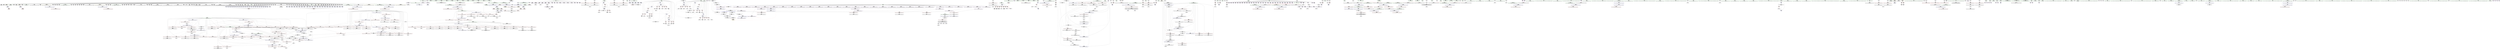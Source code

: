 digraph "SVFG" {
	label="SVFG";

	Node0x55deec5a9490 [shape=record,color=grey,label="{NodeID: 0\nNullPtr}"];
	Node0x55deec5a9490 -> Node0x55deec619f00[style=solid];
	Node0x55deec5a9490 -> Node0x55deec61a000[style=solid];
	Node0x55deec5a9490 -> Node0x55deec61a0d0[style=solid];
	Node0x55deec5a9490 -> Node0x55deec61a1a0[style=solid];
	Node0x55deec5a9490 -> Node0x55deec61a270[style=solid];
	Node0x55deec5a9490 -> Node0x55deec61a340[style=solid];
	Node0x55deec5a9490 -> Node0x55deec61a410[style=solid];
	Node0x55deec5a9490 -> Node0x55deec61a4e0[style=solid];
	Node0x55deec5a9490 -> Node0x55deec61a5b0[style=solid];
	Node0x55deec5a9490 -> Node0x55deec61a680[style=solid];
	Node0x55deec5a9490 -> Node0x55deec61a750[style=solid];
	Node0x55deec5a9490 -> Node0x55deec61a820[style=solid];
	Node0x55deec5a9490 -> Node0x55deec61a8f0[style=solid];
	Node0x55deec5a9490 -> Node0x55deec61a9c0[style=solid];
	Node0x55deec5a9490 -> Node0x55deec61aa90[style=solid];
	Node0x55deec5a9490 -> Node0x55deec61ab60[style=solid];
	Node0x55deec5a9490 -> Node0x55deec61ac30[style=solid];
	Node0x55deec5a9490 -> Node0x55deec61ad00[style=solid];
	Node0x55deec5a9490 -> Node0x55deec61add0[style=solid];
	Node0x55deec5a9490 -> Node0x55deec61aea0[style=solid];
	Node0x55deec5a9490 -> Node0x55deec61af70[style=solid];
	Node0x55deec5a9490 -> Node0x55deec61b040[style=solid];
	Node0x55deec5a9490 -> Node0x55deec61b110[style=solid];
	Node0x55deec5a9490 -> Node0x55deec5c67f0[style=solid];
	Node0x55deec5a9490 -> Node0x55deec5c68c0[style=solid];
	Node0x55deec5a9490 -> Node0x55deec5c6990[style=solid];
	Node0x55deec5a9490 -> Node0x55deec5c6a60[style=solid];
	Node0x55deec5a9490 -> Node0x55deec5c6b30[style=solid];
	Node0x55deec5a9490 -> Node0x55deec5c6c00[style=solid];
	Node0x55deec5a9490 -> Node0x55deec5c6cd0[style=solid];
	Node0x55deec5a9490 -> Node0x55deec5c6da0[style=solid];
	Node0x55deec5a9490 -> Node0x55deec5c6e70[style=solid];
	Node0x55deec5a9490 -> Node0x55deec5c6f40[style=solid];
	Node0x55deec5a9490 -> Node0x55deec5c7010[style=solid];
	Node0x55deec5a9490 -> Node0x55deec5c70e0[style=solid];
	Node0x55deec5a9490 -> Node0x55deec5c71b0[style=solid];
	Node0x55deec5a9490 -> Node0x55deec5c7280[style=solid];
	Node0x55deec5a9490 -> Node0x55deec5c7350[style=solid];
	Node0x55deec5a9490 -> Node0x55deec5c7420[style=solid];
	Node0x55deec5a9490 -> Node0x55deec5c74f0[style=solid];
	Node0x55deec5a9490 -> Node0x55deec5c75c0[style=solid];
	Node0x55deec5a9490 -> Node0x55deec5c7690[style=solid];
	Node0x55deec5a9490 -> Node0x55deec5c7760[style=solid];
	Node0x55deec5a9490 -> Node0x55deec5c7830[style=solid];
	Node0x55deec5a9490 -> Node0x55deec5c7900[style=solid];
	Node0x55deec5a9490 -> Node0x55deec5c79d0[style=solid];
	Node0x55deec5a9490 -> Node0x55deec5c7aa0[style=solid];
	Node0x55deec5a9490 -> Node0x55deec5c7b70[style=solid];
	Node0x55deec5a9490 -> Node0x55deec5c7c40[style=solid];
	Node0x55deec5a9490 -> Node0x55deec5c7d10[style=solid];
	Node0x55deec5a9490 -> Node0x55deec5c7de0[style=solid];
	Node0x55deec5a9490 -> Node0x55deec5c7eb0[style=solid];
	Node0x55deec5a9490 -> Node0x55deec5c7f80[style=solid];
	Node0x55deec5a9490 -> Node0x55deec5c8050[style=solid];
	Node0x55deec5a9490 -> Node0x55deec5c8120[style=solid];
	Node0x55deec5a9490 -> Node0x55deec5c81f0[style=solid];
	Node0x55deec5a9490 -> Node0x55deec5c82c0[style=solid];
	Node0x55deec5a9490 -> Node0x55deec5c8390[style=solid];
	Node0x55deec5a9490 -> Node0x55deec5c8460[style=solid];
	Node0x55deec5a9490 -> Node0x55deec5c8530[style=solid];
	Node0x55deec5a9490 -> Node0x55deec5c8600[style=solid];
	Node0x55deec5a9490 -> Node0x55deec5c86d0[style=solid];
	Node0x55deec5a9490 -> Node0x55deec61f200[style=solid];
	Node0x55deec5a9490 -> Node0x55deec61f290[style=solid];
	Node0x55deec5a9490 -> Node0x55deec61f360[style=solid];
	Node0x55deec5a9490 -> Node0x55deec61f430[style=solid];
	Node0x55deec5a9490 -> Node0x55deec61f500[style=solid];
	Node0x55deec5a9490 -> Node0x55deec61f5d0[style=solid];
	Node0x55deec5a9490 -> Node0x55deec61f6a0[style=solid];
	Node0x55deec5a9490 -> Node0x55deec61f770[style=solid];
	Node0x55deec5a9490 -> Node0x55deec61f840[style=solid];
	Node0x55deec5a9490 -> Node0x55deec61f910[style=solid];
	Node0x55deec5a9490 -> Node0x55deec61f9e0[style=solid];
	Node0x55deec5a9490 -> Node0x55deec61fab0[style=solid];
	Node0x55deec5a9490 -> Node0x55deec61fb80[style=solid];
	Node0x55deec5a9490 -> Node0x55deec61fc50[style=solid];
	Node0x55deec5a9490 -> Node0x55deec61fd20[style=solid];
	Node0x55deec5a9490 -> Node0x55deec61fdf0[style=solid];
	Node0x55deec5a9490 -> Node0x55deec61fec0[style=solid];
	Node0x55deec5a9490 -> Node0x55deec61ff90[style=solid];
	Node0x55deec5a9490 -> Node0x55deec620060[style=solid];
	Node0x55deec5a9490 -> Node0x55deec620130[style=solid];
	Node0x55deec5a9490 -> Node0x55deec620200[style=solid];
	Node0x55deec5a9490 -> Node0x55deec6202d0[style=solid];
	Node0x55deec5a9490 -> Node0x55deec6203a0[style=solid];
	Node0x55deec5a9490 -> Node0x55deec620470[style=solid];
	Node0x55deec5a9490 -> Node0x55deec620540[style=solid];
	Node0x55deec5a9490 -> Node0x55deec620610[style=solid];
	Node0x55deec5a9490 -> Node0x55deec6206e0[style=solid];
	Node0x55deec5a9490 -> Node0x55deec63af10[style=solid];
	Node0x55deec627450 [shape=record,color=blue,label="{NodeID: 775\n823\<--1010\nexn.slot\<--\n_Z2goi\n}"];
	Node0x55deec627450 -> Node0x55deec639070[style=dashed];
	Node0x55deec61e1d0 [shape=record,color=purple,label="{NodeID: 443\n1542\<--59\n\<--.str.10\nmain\n}"];
	Node0x55deec5eba50 [shape=record,color=green,label="{NodeID: 111\n833\<--834\nagg.tmp16\<--agg.tmp16_field_insensitive\n_Z2goi\n|{<s0>61}}"];
	Node0x55deec5eba50:s0 -> Node0x55deec727bb0[style=solid,color=red];
	Node0x55deec633980 [shape=record,color=red,label="{NodeID: 554\n473\<--206\n\<--q\n_Z5solveNSt7__cxx1112basic_stringIcSt11char_traitsIcESaIcEEES4_S4_S4_\n}"];
	Node0x55deec633980 -> Node0x55deec6228c0[style=solid];
	Node0x55deec666d20 [shape=record,color=grey,label="{NodeID: 1329\n142 = cmp(136, 141, )\n}"];
	Node0x55deec5c8050 [shape=record,color=black,label="{NodeID: 222\n1219\<--3\n\<--dummyVal\n_Z2goi\n}"];
	Node0x55deec72d9d0 [shape=record,color=black,label="{NodeID: 1772\n595 = PHI()\n}"];
	Node0x55deec72d9d0 -> Node0x55deec636150[style=solid];
	Node0x55deec6393b0 [shape=record,color=red,label="{NodeID: 665\n1380\<--873\n\<--i259\n_Z2goi\n}"];
	Node0x55deec6393b0 -> Node0x55deec66ac20[style=solid];
	Node0x55deec624530 [shape=record,color=black,label="{NodeID: 333\n626\<--625\nconv230\<--\n_Z5solveNSt7__cxx1112basic_stringIcSt11char_traitsIcESaIcEEES4_S4_S4_\n}"];
	Node0x55deec624530 -> Node0x55deec667da0[style=solid];
	Node0x55deec5bdf90 [shape=record,color=green,label="{NodeID: 1\n7\<--1\n.str\<--dummyObj\nGlob }"];
	Node0x55deec627520 [shape=record,color=blue,label="{NodeID: 776\n825\<--1012\nehselector.slot\<--\n_Z2goi\n}"];
	Node0x55deec627520 -> Node0x55deec639140[style=dashed];
	Node0x55deec61e2a0 [shape=record,color=purple,label="{NodeID: 444\n1552\<--61\n\<--.str.11\nmain\n}"];
	Node0x55deec5ebb20 [shape=record,color=green,label="{NodeID: 112\n835\<--836\ncleanup.dest.slot\<--cleanup.dest.slot_field_insensitive\n_Z2goi\n}"];
	Node0x55deec5ebb20 -> Node0x55deec639210[style=solid];
	Node0x55deec5ebb20 -> Node0x55deec63e270[style=solid];
	Node0x55deec5ebb20 -> Node0x55deec627ba0[style=solid];
	Node0x55deec5ebb20 -> Node0x55deec628700[style=solid];
	Node0x55deec5ebb20 -> Node0x55deec629260[style=solid];
	Node0x55deec5ebb20 -> Node0x55deec629400[style=solid];
	Node0x55deec633a50 [shape=record,color=red,label="{NodeID: 555\n481\<--206\n\<--q\n_Z5solveNSt7__cxx1112basic_stringIcSt11char_traitsIcESaIcEEES4_S4_S4_\n}"];
	Node0x55deec633a50 -> Node0x55deec666420[style=solid];
	Node0x55deec666ea0 [shape=record,color=grey,label="{NodeID: 1330\n960 = cmp(957, 959, )\n}"];
	Node0x55deec5c8120 [shape=record,color=black,label="{NodeID: 223\n1220\<--3\n\<--dummyVal\n_Z2goi\n}"];
	Node0x55deec5c8120 -> Node0x55deec628cb0[style=solid];
	Node0x55deec72dad0 [shape=record,color=black,label="{NodeID: 1773\n600 = PHI()\n}"];
	Node0x55deec72dad0 -> Node0x55deec636220[style=solid];
	Node0x55deec639480 [shape=record,color=red,label="{NodeID: 666\n1384\<--873\n\<--i259\n_Z2goi\n}"];
	Node0x55deec639480 -> Node0x55deec625f30[style=solid];
	Node0x55deec6a9ef0 [shape=record,color=black,label="{NodeID: 1441\nMR_63V_7 = PHI(MR_63V_5, MR_63V_3, )\npts\{820 \}\n}"];
	Node0x55deec6a9ef0 -> Node0x55deec6272b0[style=dashed];
	Node0x55deec6a9ef0 -> Node0x55deec627e10[style=dashed];
	Node0x55deec6a9ef0 -> Node0x55deec6a9ef0[style=dashed];
	Node0x55deec6a9ef0 -> Node0x55deec6b8b10[style=dashed];
	Node0x55deec6a9ef0 -> Node0x55deec6be010[style=dashed];
	Node0x55deec624600 [shape=record,color=black,label="{NodeID: 334\n630\<--629\nconv233\<--\n_Z5solveNSt7__cxx1112basic_stringIcSt11char_traitsIcESaIcEEES4_S4_S4_\n}"];
	Node0x55deec5be020 [shape=record,color=green,label="{NodeID: 2\n9\<--1\n__dso_handle\<--dummyObj\nGlob }"];
	Node0x55deec6275f0 [shape=record,color=blue,label="{NodeID: 777\n823\<--1016\nexn.slot\<--\n_Z2goi\n}"];
	Node0x55deec6275f0 -> Node0x55deec639070[style=dashed];
	Node0x55deec61e370 [shape=record,color=purple,label="{NodeID: 445\n1575\<--63\n\<--.str.12\nmain\n}"];
	Node0x55deec5ebbf0 [shape=record,color=green,label="{NodeID: 113\n837\<--838\nagg.tmp54\<--agg.tmp54_field_insensitive\n_Z2goi\n|{<s0>79}}"];
	Node0x55deec5ebbf0:s0 -> Node0x55deec7270d0[style=solid,color=red];
	Node0x55deec633b20 [shape=record,color=red,label="{NodeID: 556\n511\<--206\n\<--q\n_Z5solveNSt7__cxx1112basic_stringIcSt11char_traitsIcESaIcEEES4_S4_S4_\n}"];
	Node0x55deec633b20 -> Node0x55deec6230e0[style=solid];
	Node0x55deec667020 [shape=record,color=grey,label="{NodeID: 1331\n615 = cmp(614, 307, )\n}"];
	Node0x55deec5c81f0 [shape=record,color=black,label="{NodeID: 224\n1222\<--3\n\<--dummyVal\n_Z2goi\n}"];
	Node0x55deec5c81f0 -> Node0x55deec628d80[style=solid];
	Node0x55deec72dbd0 [shape=record,color=black,label="{NodeID: 1774\n776 = PHI()\n}"];
	Node0x55deec639550 [shape=record,color=red,label="{NodeID: 667\n1405\<--873\n\<--i259\n_Z2goi\n}"];
	Node0x55deec639550 -> Node0x55deec662fa0[style=solid];
	Node0x55deec69bef0 [shape=record,color=black,label="{NodeID: 1442\nMR_36V_12 = PHI(MR_36V_11, MR_36V_4, )\npts\{290000 \}\n}"];
	Node0x55deec69bef0 -> Node0x55deec69bef0[style=dashed];
	Node0x55deec69bef0 -> Node0x55deec6b9010[style=dashed];
	Node0x55deec69bef0 -> Node0x55deec6bc210[style=dashed];
	Node0x55deec69bef0 -> Node0x55deec6be510[style=dashed];
	Node0x55deec69bef0 -> Node0x55deec6c3a10[style=dashed];
	Node0x55deec6246d0 [shape=record,color=black,label="{NodeID: 335\n633\<--632\nconv235\<--\n_Z5solveNSt7__cxx1112basic_stringIcSt11char_traitsIcESaIcEEES4_S4_S4_\n}"];
	Node0x55deec6246d0 -> Node0x55deec668520[style=solid];
	Node0x55deec5be2d0 [shape=record,color=green,label="{NodeID: 3\n23\<--1\n\<--dummyObj\nCan only get source location for instruction, argument, global var or function.|{<s0>175}}"];
	Node0x55deec5be2d0:s0 -> Node0x55deec7256f0[style=solid,color=red];
	Node0x55deec6276c0 [shape=record,color=blue,label="{NodeID: 778\n825\<--1018\nehselector.slot\<--\n_Z2goi\n}"];
	Node0x55deec6276c0 -> Node0x55deec639140[style=dashed];
	Node0x55deec61e440 [shape=record,color=purple,label="{NodeID: 446\n1579\<--65\n\<--.str.13\nmain\n}"];
	Node0x55deec5ebcc0 [shape=record,color=green,label="{NodeID: 114\n839\<--840\nagg.tmp57\<--agg.tmp57_field_insensitive\n_Z2goi\n|{<s0>79}}"];
	Node0x55deec5ebcc0:s0 -> Node0x55deec7277b0[style=solid,color=red];
	Node0x55deec633bf0 [shape=record,color=red,label="{NodeID: 557\n519\<--206\n\<--q\n_Z5solveNSt7__cxx1112basic_stringIcSt11char_traitsIcESaIcEEES4_S4_S4_\n}"];
	Node0x55deec633bf0 -> Node0x55deec661da0[style=solid];
	Node0x55deec6671a0 [shape=record,color=grey,label="{NodeID: 1332\n1550 = cmp(1547, 23, )\n}"];
	Node0x55deec5c82c0 [shape=record,color=black,label="{NodeID: 225\n1225\<--3\n\<--dummyVal\n_Z2goi\n}"];
	Node0x55deec72dca0 [shape=record,color=black,label="{NodeID: 1775\n766 = PHI()\n}"];
	Node0x55deec72dca0 -> Node0x55deec63de60[style=solid];
	Node0x55deec639620 [shape=record,color=red,label="{NodeID: 668\n966\<--965\n\<--call32\n_Z2goi\n}"];
	Node0x55deec639620 -> Node0x55deec625230[style=solid];
	Node0x55deec6247a0 [shape=record,color=black,label="{NodeID: 336\n637\<--636\ntobool238\<--\n_Z5solveNSt7__cxx1112basic_stringIcSt11char_traitsIcESaIcEEES4_S4_S4_\n}"];
	Node0x55deec5be360 [shape=record,color=green,label="{NodeID: 4\n45\<--1\n.str.4\<--dummyObj\nGlob }"];
	Node0x55deec627790 [shape=record,color=blue,label="{NodeID: 779\n823\<--1022\nexn.slot\<--\n_Z2goi\n}"];
	Node0x55deec627790 -> Node0x55deec639070[style=dashed];
	Node0x55deec61e510 [shape=record,color=purple,label="{NodeID: 447\n1585\<--67\n\<--.str.14\nmain\n}"];
	Node0x55deec5c8850 [shape=record,color=green,label="{NodeID: 115\n841\<--842\nagg.tmp60\<--agg.tmp60_field_insensitive\n_Z2goi\n|{<s0>79}}"];
	Node0x55deec5c8850:s0 -> Node0x55deec727980[style=solid,color=red];
	Node0x55deec633cc0 [shape=record,color=red,label="{NodeID: 558\n545\<--206\n\<--q\n_Z5solveNSt7__cxx1112basic_stringIcSt11char_traitsIcESaIcEEES4_S4_S4_\n}"];
	Node0x55deec633cc0 -> Node0x55deec6623a0[style=solid];
	Node0x55deec667320 [shape=record,color=grey,label="{NodeID: 1333\n530 = cmp(529, 23, )\n}"];
	Node0x55deec667320 -> Node0x55deec623420[style=solid];
	Node0x55deec5c8390 [shape=record,color=black,label="{NodeID: 226\n1226\<--3\n\<--dummyVal\n_Z2goi\n}"];
	Node0x55deec5c8390 -> Node0x55deec628e50[style=solid];
	Node0x55deec72ddd0 [shape=record,color=black,label="{NodeID: 1776\n780 = PHI()\n}"];
	Node0x55deec6396f0 [shape=record,color=red,label="{NodeID: 669\n989\<--988\n\<--call49\n_Z2goi\n}"];
	Node0x55deec6396f0 -> Node0x55deec627380[style=solid];
	Node0x55deec624870 [shape=record,color=black,label="{NodeID: 337\n652\<--651\nidxprom245\<--\n_Z5solveNSt7__cxx1112basic_stringIcSt11char_traitsIcESaIcEEES4_S4_S4_\n}"];
	Node0x55deec5be420 [shape=record,color=green,label="{NodeID: 5\n47\<--1\n.str.5\<--dummyObj\nGlob }"];
	Node0x55deec627860 [shape=record,color=blue,label="{NodeID: 780\n825\<--1024\nehselector.slot\<--\n_Z2goi\n}"];
	Node0x55deec627860 -> Node0x55deec639140[style=dashed];
	Node0x55deec61e5e0 [shape=record,color=purple,label="{NodeID: 448\n1673\<--69\nllvm.global_ctors_0\<--llvm.global_ctors\nGlob }"];
	Node0x55deec61e5e0 -> Node0x55deec63ad10[style=solid];
	Node0x55deec5c8920 [shape=record,color=green,label="{NodeID: 116\n843\<--844\nagg.tmp64\<--agg.tmp64_field_insensitive\n_Z2goi\n|{<s0>79}}"];
	Node0x55deec5c8920:s0 -> Node0x55deec727bb0[style=solid,color=red];
	Node0x55deec633d90 [shape=record,color=red,label="{NodeID: 559\n590\<--206\n\<--q\n_Z5solveNSt7__cxx1112basic_stringIcSt11char_traitsIcESaIcEEES4_S4_S4_\n}"];
	Node0x55deec633d90 -> Node0x55deec668ca0[style=solid];
	Node0x55deec6674a0 [shape=record,color=grey,label="{NodeID: 1334\n524 = cmp(523, 23, )\n}"];
	Node0x55deec5c8460 [shape=record,color=black,label="{NodeID: 227\n1228\<--3\n\<--dummyVal\n_Z2goi\n}"];
	Node0x55deec5c8460 -> Node0x55deec628f20[style=solid];
	Node0x55deec72dea0 [shape=record,color=black,label="{NodeID: 1777\n1461 = PHI()\n|{<s0>156}}"];
	Node0x55deec72dea0:s0 -> Node0x55deec7262f0[style=solid,color=red];
	Node0x55deec6397c0 [shape=record,color=red,label="{NodeID: 670\n1068\<--1067\n\<--call93\n_Z2goi\n}"];
	Node0x55deec6397c0 -> Node0x55deec625640[style=solid];
	Node0x55deec624940 [shape=record,color=black,label="{NodeID: 338\n655\<--654\nidxprom247\<--\n_Z5solveNSt7__cxx1112basic_stringIcSt11char_traitsIcESaIcEEES4_S4_S4_\n}"];
	Node0x55deec5be4e0 [shape=record,color=green,label="{NodeID: 6\n49\<--1\n.str.6\<--dummyObj\nGlob }"];
	Node0x55deec627930 [shape=record,color=blue,label="{NodeID: 781\n823\<--1028\nexn.slot\<--\n_Z2goi\n}"];
	Node0x55deec627930 -> Node0x55deec639070[style=dashed];
	Node0x55deec61e6e0 [shape=record,color=purple,label="{NodeID: 449\n1674\<--69\nllvm.global_ctors_1\<--llvm.global_ctors\nGlob }"];
	Node0x55deec61e6e0 -> Node0x55deec63ae10[style=solid];
	Node0x55deec5c89f0 [shape=record,color=green,label="{NodeID: 117\n845\<--846\nagg.tmp116\<--agg.tmp116_field_insensitive\n_Z2goi\n|{<s0>97}}"];
	Node0x55deec5c89f0:s0 -> Node0x55deec7270d0[style=solid,color=red];
	Node0x55deec633e60 [shape=record,color=red,label="{NodeID: 560\n598\<--206\n\<--q\n_Z5solveNSt7__cxx1112basic_stringIcSt11char_traitsIcESaIcEEES4_S4_S4_\n}"];
	Node0x55deec633e60 -> Node0x55deec623f80[style=solid];
	Node0x55deec667620 [shape=record,color=grey,label="{NodeID: 1335\n610 = cmp(609, 586, )\n}"];
	Node0x55deec5c8530 [shape=record,color=black,label="{NodeID: 228\n1231\<--3\n\<--dummyVal\n_Z2goi\n}"];
	Node0x55deec72e060 [shape=record,color=black,label="{NodeID: 1778\n1462 = PHI(1656, )\n}"];
	Node0x55deec639890 [shape=record,color=red,label="{NodeID: 671\n1091\<--1090\n\<--call111\n_Z2goi\n}"];
	Node0x55deec639890 -> Node0x55deec627ee0[style=solid];
	Node0x55deec624a10 [shape=record,color=black,label="{NodeID: 339\n658\<--657\nidxprom249\<--\n_Z5solveNSt7__cxx1112basic_stringIcSt11char_traitsIcESaIcEEES4_S4_S4_\n}"];
	Node0x55deec5b8de0 [shape=record,color=green,label="{NodeID: 7\n51\<--1\n.str.7\<--dummyObj\nGlob }"];
	Node0x55deec627a00 [shape=record,color=blue,label="{NodeID: 782\n825\<--1030\nehselector.slot\<--\n_Z2goi\n}"];
	Node0x55deec627a00 -> Node0x55deec639140[style=dashed];
	Node0x55deec61e7e0 [shape=record,color=purple,label="{NodeID: 450\n1675\<--69\nllvm.global_ctors_2\<--llvm.global_ctors\nGlob }"];
	Node0x55deec61e7e0 -> Node0x55deec63af10[style=solid];
	Node0x55deec5c8ac0 [shape=record,color=green,label="{NodeID: 118\n847\<--848\nagg.tmp119\<--agg.tmp119_field_insensitive\n_Z2goi\n|{<s0>97}}"];
	Node0x55deec5c8ac0:s0 -> Node0x55deec7277b0[style=solid,color=red];
	Node0x55deec6e2a10 [shape=record,color=yellow,style=double,label="{NodeID: 1668\nRETMU(6V_2)\npts\{153 \}\nFun[__cxx_global_array_dtor]}"];
	Node0x55deec633f30 [shape=record,color=red,label="{NodeID: 561\n643\<--206\n\<--q\n_Z5solveNSt7__cxx1112basic_stringIcSt11char_traitsIcESaIcEEES4_S4_S4_\n}"];
	Node0x55deec633f30 -> Node0x55deec6632a0[style=solid];
	Node0x55deec6677a0 [shape=record,color=grey,label="{NodeID: 1336\n538 = cmp(537, 23, )\n}"];
	Node0x55deec6677a0 -> Node0x55deec623690[style=solid];
	Node0x55deec5c8600 [shape=record,color=black,label="{NodeID: 229\n1232\<--3\n\<--dummyVal\n_Z2goi\n}"];
	Node0x55deec5c8600 -> Node0x55deec628ff0[style=solid];
	Node0x55deec72e1a0 [shape=record,color=black,label="{NodeID: 1779\n1481 = PHI()\n|{<s0>159}}"];
	Node0x55deec72e1a0:s0 -> Node0x55deec7262f0[style=solid,color=red];
	Node0x55deec639960 [shape=record,color=red,label="{NodeID: 672\n1170\<--1169\n\<--call158\n_Z2goi\n}"];
	Node0x55deec639960 -> Node0x55deec625a50[style=solid];
	Node0x55deec624ae0 [shape=record,color=black,label="{NodeID: 340\n664\<--663\ntobool253\<--\n_Z5solveNSt7__cxx1112basic_stringIcSt11char_traitsIcESaIcEEES4_S4_S4_\n}"];
	Node0x55deec5b8e70 [shape=record,color=green,label="{NodeID: 8\n53\<--1\nstdin\<--dummyObj\nGlob }"];
	Node0x55deec627ad0 [shape=record,color=blue,label="{NodeID: 783\n819\<--1042\nj\<--inc\n_Z2goi\n}"];
	Node0x55deec627ad0 -> Node0x55deec638440[style=dashed];
	Node0x55deec627ad0 -> Node0x55deec638510[style=dashed];
	Node0x55deec627ad0 -> Node0x55deec6385e0[style=dashed];
	Node0x55deec627ad0 -> Node0x55deec6386b0[style=dashed];
	Node0x55deec627ad0 -> Node0x55deec638780[style=dashed];
	Node0x55deec627ad0 -> Node0x55deec627ad0[style=dashed];
	Node0x55deec627ad0 -> Node0x55deec6a9ef0[style=dashed];
	Node0x55deec627ad0 -> Node0x55deec6af010[style=dashed];
	Node0x55deec61e8e0 [shape=record,color=purple,label="{NodeID: 451\n136\<--135\narrayctor.next\<--arrayctor.cur\n__cxx_global_var_init.1\n}"];
	Node0x55deec61e8e0 -> Node0x55deec62db00[style=solid];
	Node0x55deec61e8e0 -> Node0x55deec666d20[style=solid];
	Node0x55deec5c8b90 [shape=record,color=green,label="{NodeID: 119\n849\<--850\nagg.tmp122\<--agg.tmp122_field_insensitive\n_Z2goi\n|{<s0>97}}"];
	Node0x55deec5c8b90:s0 -> Node0x55deec727980[style=solid,color=red];
	Node0x55deec634000 [shape=record,color=red,label="{NodeID: 562\n657\<--206\n\<--q\n_Z5solveNSt7__cxx1112basic_stringIcSt11char_traitsIcESaIcEEES4_S4_S4_\n}"];
	Node0x55deec634000 -> Node0x55deec624a10[style=solid];
	Node0x55deec667920 [shape=record,color=grey,label="{NodeID: 1337\n603 = cmp(597, 602, )\n}"];
	Node0x55deec5c86d0 [shape=record,color=black,label="{NodeID: 230\n1234\<--3\n\<--dummyVal\n_Z2goi\n}"];
	Node0x55deec5c86d0 -> Node0x55deec6290c0[style=solid];
	Node0x55deec72e2a0 [shape=record,color=black,label="{NodeID: 1780\n1484 = PHI(1656, )\n}"];
	Node0x55deec639a30 [shape=record,color=red,label="{NodeID: 673\n1193\<--1192\n\<--call176\n_Z2goi\n}"];
	Node0x55deec639a30 -> Node0x55deec628a40[style=solid];
	Node0x55deec624bb0 [shape=record,color=black,label="{NodeID: 341\n677\<--676\nidxprom261\<--\n_Z5solveNSt7__cxx1112basic_stringIcSt11char_traitsIcESaIcEEES4_S4_S4_\n}"];
	Node0x55deec5b8f30 [shape=record,color=green,label="{NodeID: 9\n54\<--1\n.str.8\<--dummyObj\nGlob }"];
	Node0x55deec627ba0 [shape=record,color=blue,label="{NodeID: 784\n835\<--286\ncleanup.dest.slot\<--\n_Z2goi\n}"];
	Node0x55deec627ba0 -> Node0x55deec639210[style=dashed];
	Node0x55deec627ba0 -> Node0x55deec6af510[style=dashed];
	Node0x55deec61e9b0 [shape=record,color=purple,label="{NodeID: 452\n159\<--158\narraydestroy.element\<--arraydestroy.elementPast\n__cxx_global_array_dtor\n}"];
	Node0x55deec61e9b0 -> Node0x55deec62d560[style=solid];
	Node0x55deec61e9b0 -> Node0x55deec6683a0[style=solid];
	Node0x55deec5c8c60 [shape=record,color=green,label="{NodeID: 120\n851\<--852\nagg.tmp126\<--agg.tmp126_field_insensitive\n_Z2goi\n|{<s0>97}}"];
	Node0x55deec5c8c60:s0 -> Node0x55deec727bb0[style=solid,color=red];
	Node0x55deec6340d0 [shape=record,color=red,label="{NodeID: 563\n668\<--206\n\<--q\n_Z5solveNSt7__cxx1112basic_stringIcSt11char_traitsIcESaIcEEES4_S4_S4_\n}"];
	Node0x55deec6340d0 -> Node0x55deec6641a0[style=solid];
	Node0x55deec667aa0 [shape=record,color=grey,label="{NodeID: 1338\n1250 = cmp(1249, 407, )\n}"];
	Node0x55deec61f200 [shape=record,color=black,label="{NodeID: 231\n1301\<--3\n\<--dummyVal\n_Z2goi\n}"];
	Node0x55deec72e3e0 [shape=record,color=black,label="{NodeID: 1781\n1507 = PHI()\n}"];
	Node0x55deec639b00 [shape=record,color=red,label="{NodeID: 674\n1361\<--1360\n\<--call254\n_Z2goi\n}"];
	Node0x55deec639b00 -> Node0x55deec625d90[style=solid];
	Node0x55deec624c80 [shape=record,color=black,label="{NodeID: 342\n680\<--679\nidxprom263\<--\n_Z5solveNSt7__cxx1112basic_stringIcSt11char_traitsIcESaIcEEES4_S4_S4_\n}"];
	Node0x55deec5b8ff0 [shape=record,color=green,label="{NodeID: 10\n56\<--1\n.str.9\<--dummyObj\nGlob }"];
	Node0x55deec627c70 [shape=record,color=blue,label="{NodeID: 785\n817\<--1053\ni\<--inc82\n_Z2goi\n}"];
	Node0x55deec627c70 -> Node0x55deec637810[style=dashed];
	Node0x55deec627c70 -> Node0x55deec6378e0[style=dashed];
	Node0x55deec627c70 -> Node0x55deec6379b0[style=dashed];
	Node0x55deec627c70 -> Node0x55deec637a80[style=dashed];
	Node0x55deec627c70 -> Node0x55deec637b50[style=dashed];
	Node0x55deec627c70 -> Node0x55deec627c70[style=dashed];
	Node0x55deec627c70 -> Node0x55deec627d40[style=dashed];
	Node0x55deec627c70 -> Node0x55deec6aeb10[style=dashed];
	Node0x55deec61ea80 [shape=record,color=purple,label="{NodeID: 453\n880\<--821\narray.begin\<--w\n_Z2goi\n}"];
	Node0x55deec61ea80 -> Node0x55deec62ebe0[style=solid];
	Node0x55deec5c8d30 [shape=record,color=green,label="{NodeID: 121\n853\<--854\nagg.tmp181\<--agg.tmp181_field_insensitive\n_Z2goi\n|{<s0>115}}"];
	Node0x55deec5c8d30:s0 -> Node0x55deec7270d0[style=solid,color=red];
	Node0x55deec6341a0 [shape=record,color=red,label="{NodeID: 564\n682\<--206\n\<--q\n_Z5solveNSt7__cxx1112basic_stringIcSt11char_traitsIcESaIcEEES4_S4_S4_\n}"];
	Node0x55deec6341a0 -> Node0x55deec624d50[style=solid];
	Node0x55deec667c20 [shape=record,color=grey,label="{NodeID: 1339\n1296 = cmp(1294, 1290, )\n}"];
	Node0x55deec61f290 [shape=record,color=black,label="{NodeID: 232\n1302\<--3\n\<--dummyVal\n_Z2goi\n}"];
	Node0x55deec61f290 -> Node0x55deec6294d0[style=solid];
	Node0x55deec72e4b0 [shape=record,color=black,label="{NodeID: 1782\n1543 = PHI()\n}"];
	Node0x55deec639bd0 [shape=record,color=red,label="{NodeID: 675\n1387\<--1386\n\<--call272\n_Z2goi\n}"];
	Node0x55deec639bd0 -> Node0x55deec629f60[style=solid];
	Node0x55deec624d50 [shape=record,color=black,label="{NodeID: 343\n683\<--682\nidxprom265\<--\n_Z5solveNSt7__cxx1112basic_stringIcSt11char_traitsIcESaIcEEES4_S4_S4_\n}"];
	Node0x55deec5b90f0 [shape=record,color=green,label="{NodeID: 11\n58\<--1\nstdout\<--dummyObj\nGlob }"];
	Node0x55deec627d40 [shape=record,color=blue,label="{NodeID: 786\n817\<--23\ni\<--\n_Z2goi\n}"];
	Node0x55deec627d40 -> Node0x55deec637c20[style=dashed];
	Node0x55deec627d40 -> Node0x55deec637cf0[style=dashed];
	Node0x55deec627d40 -> Node0x55deec637dc0[style=dashed];
	Node0x55deec627d40 -> Node0x55deec637e90[style=dashed];
	Node0x55deec627d40 -> Node0x55deec637f60[style=dashed];
	Node0x55deec627d40 -> Node0x55deec6287d0[style=dashed];
	Node0x55deec627d40 -> Node0x55deec6288a0[style=dashed];
	Node0x55deec627d40 -> Node0x55deec6aeb10[style=dashed];
	Node0x55deec61eb50 [shape=record,color=purple,label="{NodeID: 454\n881\<--821\narrayctor.end\<--w\n_Z2goi\n}"];
	Node0x55deec61eb50 -> Node0x55deec66b9a0[style=solid];
	Node0x55deec5c8e00 [shape=record,color=green,label="{NodeID: 122\n855\<--856\nagg.tmp184\<--agg.tmp184_field_insensitive\n_Z2goi\n|{<s0>115}}"];
	Node0x55deec5c8e00:s0 -> Node0x55deec7277b0[style=solid,color=red];
	Node0x55deec634270 [shape=record,color=red,label="{NodeID: 565\n696\<--206\n\<--q\n_Z5solveNSt7__cxx1112basic_stringIcSt11char_traitsIcESaIcEEES4_S4_S4_\n}"];
	Node0x55deec634270 -> Node0x55deec6662a0[style=solid];
	Node0x55deec667da0 [shape=record,color=grey,label="{NodeID: 1340\n627 = cmp(621, 626, )\n}"];
	Node0x55deec61f360 [shape=record,color=black,label="{NodeID: 233\n1304\<--3\n\<--dummyVal\n_Z2goi\n}"];
	Node0x55deec61f360 -> Node0x55deec6295a0[style=solid];
	Node0x55deec72e580 [shape=record,color=black,label="{NodeID: 1783\n1558 = PHI()\n}"];
	Node0x55deec639ca0 [shape=record,color=red,label="{NodeID: 676\n1398\<--1396\n\<--call277\n_Z2goi\n}"];
	Node0x55deec639ca0 -> Node0x55deec62a030[style=solid];
	Node0x55deec624e20 [shape=record,color=black,label="{NodeID: 344\n713\<--712\ntobool283\<--\n_Z5solveNSt7__cxx1112basic_stringIcSt11char_traitsIcESaIcEEES4_S4_S4_\n}"];
	Node0x55deec624e20 -> Node0x55deec63d7e0[style=solid];
	Node0x55deec5e9110 [shape=record,color=green,label="{NodeID: 12\n59\<--1\n.str.10\<--dummyObj\nGlob }"];
	Node0x55deec627e10 [shape=record,color=blue,label="{NodeID: 787\n819\<--23\nj\<--\n_Z2goi\n}"];
	Node0x55deec627e10 -> Node0x55deec638850[style=dashed];
	Node0x55deec627e10 -> Node0x55deec638920[style=dashed];
	Node0x55deec627e10 -> Node0x55deec6389f0[style=dashed];
	Node0x55deec627e10 -> Node0x55deec638ac0[style=dashed];
	Node0x55deec627e10 -> Node0x55deec638b90[style=dashed];
	Node0x55deec627e10 -> Node0x55deec628630[style=dashed];
	Node0x55deec627e10 -> Node0x55deec6af010[style=dashed];
	Node0x55deec627e10 -> Node0x55deec6b8b10[style=dashed];
	Node0x55deec61ec20 [shape=record,color=purple,label="{NodeID: 455\n888\<--821\narrayidx\<--w\n_Z2goi\n}"];
	Node0x55deec5c8ed0 [shape=record,color=green,label="{NodeID: 123\n857\<--858\nagg.tmp187\<--agg.tmp187_field_insensitive\n_Z2goi\n|{<s0>115}}"];
	Node0x55deec5c8ed0:s0 -> Node0x55deec727980[style=solid,color=red];
	Node0x55deec634340 [shape=record,color=red,label="{NodeID: 566\n311\<--208\n\<--r\n_Z5solveNSt7__cxx1112basic_stringIcSt11char_traitsIcESaIcEEES4_S4_S4_\n}"];
	Node0x55deec634340 -> Node0x55deec66c420[style=solid];
	Node0x55deec667f20 [shape=record,color=grey,label="{NodeID: 1341\n367 = cmp(366, 23, )\n}"];
	Node0x55deec61f430 [shape=record,color=black,label="{NodeID: 234\n1307\<--3\n\<--dummyVal\n_Z2goi\n}"];
	Node0x55deec72e650 [shape=record,color=black,label="{NodeID: 1784\n1560 = PHI()\n}"];
	Node0x55deec639d70 [shape=record,color=red,label="{NodeID: 677\n1447\<--1427\n\<--retval\n_ZSt3minINSt7__cxx1112basic_stringIcSt11char_traitsIcESaIcEEEERKT_S8_S8_\n}"];
	Node0x55deec639d70 -> Node0x55deec6261a0[style=solid];
	Node0x55deec624ef0 [shape=record,color=black,label="{NodeID: 345\n179\<--716\n_Z5solveNSt7__cxx1112basic_stringIcSt11char_traitsIcESaIcEEES4_S4_S4__ret\<--\n_Z5solveNSt7__cxx1112basic_stringIcSt11char_traitsIcESaIcEEES4_S4_S4_\n|{<s0>61|<s1>79|<s2>97|<s3>115}}"];
	Node0x55deec624ef0:s0 -> Node0x55deec72eb30[style=solid,color=blue];
	Node0x55deec624ef0:s1 -> Node0x55deec72f1d0[style=solid,color=blue];
	Node0x55deec624ef0:s2 -> Node0x55deec72f810[style=solid,color=blue];
	Node0x55deec624ef0:s3 -> Node0x55deec72fe50[style=solid,color=blue];
	Node0x55deec5e91e0 [shape=record,color=green,label="{NodeID: 13\n61\<--1\n.str.11\<--dummyObj\nGlob }"];
	Node0x55deec627ee0 [shape=record,color=blue,label="{NodeID: 788\n1095\<--1091\ncall115\<--\n_Z2goi\n}"];
	Node0x55deec61ecf0 [shape=record,color=purple,label="{NodeID: 456\n893\<--821\narrayidx1\<--w\n_Z2goi\n}"];
	Node0x55deec5c8fa0 [shape=record,color=green,label="{NodeID: 124\n859\<--860\nagg.tmp191\<--agg.tmp191_field_insensitive\n_Z2goi\n|{<s0>115}}"];
	Node0x55deec5c8fa0:s0 -> Node0x55deec727bb0[style=solid,color=red];
	Node0x55deec634410 [shape=record,color=red,label="{NodeID: 567\n320\<--208\n\<--r\n_Z5solveNSt7__cxx1112basic_stringIcSt11char_traitsIcESaIcEEES4_S4_S4_\n}"];
	Node0x55deec634410 -> Node0x55deec6212d0[style=solid];
	Node0x55deec6680a0 [shape=record,color=grey,label="{NodeID: 1342\n1164 = cmp(1161, 1163, )\n}"];
	Node0x55deec61f500 [shape=record,color=black,label="{NodeID: 235\n1308\<--3\n\<--dummyVal\n_Z2goi\n}"];
	Node0x55deec61f500 -> Node0x55deec629670[style=solid];
	Node0x55deec72e720 [shape=record,color=black,label="{NodeID: 1785\n1437 = PHI(1604, )\n}"];
	Node0x55deec639e40 [shape=record,color=red,label="{NodeID: 678\n1436\<--1429\n\<--__a.addr\n_ZSt3minINSt7__cxx1112basic_stringIcSt11char_traitsIcESaIcEEEERKT_S8_S8_\n|{<s0>154}}"];
	Node0x55deec639e40:s0 -> Node0x55deec726550[style=solid,color=red];
	Node0x55deec6aeb10 [shape=record,color=black,label="{NodeID: 1453\nMR_61V_14 = PHI(MR_61V_2, MR_61V_2, MR_61V_1, )\npts\{818 \}\n}"];
	Node0x55deec624fc0 [shape=record,color=black,label="{NodeID: 346\n718\<--741\n_ZSt3maxImERKT_S2_S2__ret\<--\n_ZSt3maxImERKT_S2_S2_\n|{<s0>16|<s1>17}}"];
	Node0x55deec624fc0:s0 -> Node0x55deec72b7f0[style=solid,color=blue];
	Node0x55deec624fc0:s1 -> Node0x55deec72bec0[style=solid,color=blue];
	Node0x55deec5e92e0 [shape=record,color=green,label="{NodeID: 14\n63\<--1\n.str.12\<--dummyObj\nGlob }"];
	Node0x55deec627fb0 [shape=record,color=blue,label="{NodeID: 789\n823\<--1112\nexn.slot\<--\n_Z2goi\n}"];
	Node0x55deec627fb0 -> Node0x55deec639070[style=dashed];
	Node0x55deec61edc0 [shape=record,color=purple,label="{NodeID: 457\n896\<--821\narrayidx4\<--w\n_Z2goi\n}"];
	Node0x55deec5c9070 [shape=record,color=green,label="{NodeID: 125\n861\<--862\nref.tmp\<--ref.tmp_field_insensitive\n_Z2goi\n|{<s0>129|<s1>130}}"];
	Node0x55deec5c9070:s0 -> Node0x55deec727db0[style=solid,color=red];
	Node0x55deec5c9070:s1 -> Node0x55deec726770[style=solid,color=red];
	Node0x55deec6344e0 [shape=record,color=red,label="{NodeID: 568\n332\<--208\n\<--r\n_Z5solveNSt7__cxx1112basic_stringIcSt11char_traitsIcESaIcEEES4_S4_S4_\n}"];
	Node0x55deec6344e0 -> Node0x55deec621540[style=solid];
	Node0x55deec668220 [shape=record,color=grey,label="{NodeID: 1343\n649 = cmp(647, 648, )\n}"];
	Node0x55deec61f5d0 [shape=record,color=black,label="{NodeID: 236\n1310\<--3\n\<--dummyVal\n_Z2goi\n}"];
	Node0x55deec61f5d0 -> Node0x55deec629740[style=solid];
	Node0x55deec72e890 [shape=record,color=black,label="{NodeID: 1786\n890 = PHI()\n}"];
	Node0x55deec639f10 [shape=record,color=red,label="{NodeID: 679\n1444\<--1429\n\<--__a.addr\n_ZSt3minINSt7__cxx1112basic_stringIcSt11char_traitsIcESaIcEEEERKT_S8_S8_\n}"];
	Node0x55deec639f10 -> Node0x55deec62a440[style=solid];
	Node0x55deec6af010 [shape=record,color=black,label="{NodeID: 1454\nMR_63V_20 = PHI(MR_63V_2, MR_63V_2, MR_63V_1, )\npts\{820 \}\n}"];
	Node0x55deec625090 [shape=record,color=black,label="{NodeID: 347\n957\<--956\nconv\<--\n_Z2goi\n}"];
	Node0x55deec625090 -> Node0x55deec666ea0[style=solid];
	Node0x55deec5e93e0 [shape=record,color=green,label="{NodeID: 15\n65\<--1\n.str.13\<--dummyObj\nGlob }"];
	Node0x55deec628080 [shape=record,color=blue,label="{NodeID: 790\n825\<--1114\nehselector.slot\<--\n_Z2goi\n}"];
	Node0x55deec628080 -> Node0x55deec639140[style=dashed];
	Node0x55deec61ee90 [shape=record,color=purple,label="{NodeID: 458\n899\<--821\narrayidx7\<--w\n_Z2goi\n}"];
	Node0x55deec5c9140 [shape=record,color=green,label="{NodeID: 126\n863\<--864\nref.tmp214\<--ref.tmp214_field_insensitive\n_Z2goi\n|{<s0>128|<s1>129}}"];
	Node0x55deec5c9140:s0 -> Node0x55deec725f00[style=solid,color=red];
	Node0x55deec5c9140:s1 -> Node0x55deec727f40[style=solid,color=red];
	Node0x55deec6345b0 [shape=record,color=red,label="{NodeID: 569\n338\<--208\n\<--r\n_Z5solveNSt7__cxx1112basic_stringIcSt11char_traitsIcESaIcEEES4_S4_S4_\n}"];
	Node0x55deec6345b0 -> Node0x55deec663a20[style=solid];
	Node0x55deec6683a0 [shape=record,color=grey,label="{NodeID: 1344\n162 = cmp(159, 161, )\n}"];
	Node0x55deec61f6a0 [shape=record,color=black,label="{NodeID: 237\n1313\<--3\n\<--dummyVal\n_Z2goi\n}"];
	Node0x55deec72e960 [shape=record,color=black,label="{NodeID: 1787\n895 = PHI()\n}"];
	Node0x55deec639fe0 [shape=record,color=red,label="{NodeID: 680\n1435\<--1431\n\<--__b.addr\n_ZSt3minINSt7__cxx1112basic_stringIcSt11char_traitsIcESaIcEEEERKT_S8_S8_\n|{<s0>154}}"];
	Node0x55deec639fe0:s0 -> Node0x55deec726440[style=solid,color=red];
	Node0x55deec6af510 [shape=record,color=black,label="{NodeID: 1455\nMR_69V_8 = PHI(MR_69V_3, MR_69V_3, MR_69V_1, )\npts\{836 \}\n}"];
	Node0x55deec625160 [shape=record,color=black,label="{NodeID: 348\n964\<--963\nconv30\<--\n_Z2goi\n}"];
	Node0x55deec5e94e0 [shape=record,color=green,label="{NodeID: 16\n67\<--1\n.str.14\<--dummyObj\nGlob }"];
	Node0x55deec628150 [shape=record,color=blue,label="{NodeID: 791\n823\<--1118\nexn.slot\<--\n_Z2goi\n}"];
	Node0x55deec628150 -> Node0x55deec639070[style=dashed];
	Node0x55deec61ef60 [shape=record,color=purple,label="{NodeID: 459\n904\<--821\narrayidx13\<--w\n_Z2goi\n}"];
	Node0x55deec5c9210 [shape=record,color=green,label="{NodeID: 127\n865\<--866\nref.tmp215\<--ref.tmp215_field_insensitive\n_Z2goi\n|{<s0>127|<s1>128}}"];
	Node0x55deec5c9210:s0 -> Node0x55deec727db0[style=solid,color=red];
	Node0x55deec5c9210:s1 -> Node0x55deec726050[style=solid,color=red];
	Node0x55deec634680 [shape=record,color=red,label="{NodeID: 570\n405\<--208\n\<--r\n_Z5solveNSt7__cxx1112basic_stringIcSt11char_traitsIcESaIcEEES4_S4_S4_\n}"];
	Node0x55deec634680 -> Node0x55deec66ada0[style=solid];
	Node0x55deec668520 [shape=record,color=grey,label="{NodeID: 1345\n634 = cmp(633, 586, )\n}"];
	Node0x55deec61f770 [shape=record,color=black,label="{NodeID: 238\n1314\<--3\n\<--dummyVal\n_Z2goi\n}"];
	Node0x55deec61f770 -> Node0x55deec629810[style=solid];
	Node0x55deec72ea30 [shape=record,color=black,label="{NodeID: 1788\n898 = PHI()\n}"];
	Node0x55deec63a0b0 [shape=record,color=red,label="{NodeID: 681\n1441\<--1431\n\<--__b.addr\n_ZSt3minINSt7__cxx1112basic_stringIcSt11char_traitsIcESaIcEEEERKT_S8_S8_\n}"];
	Node0x55deec63a0b0 -> Node0x55deec62a370[style=solid];
	Node0x55deec6afa10 [shape=record,color=black,label="{NodeID: 1456\nMR_71V_2 = PHI(MR_71V_1, MR_71V_1, MR_71V_3, )\npts\{874 \}\n}"];
	Node0x55deec625230 [shape=record,color=black,label="{NodeID: 349\n967\<--966\nconv33\<--\n_Z2goi\n}"];
	Node0x55deec625230 -> Node0x55deec66a920[style=solid];
	Node0x55deec5e95e0 [shape=record,color=green,label="{NodeID: 17\n70\<--1\n\<--dummyObj\nCan only get source location for instruction, argument, global var or function.}"];
	Node0x55deec628220 [shape=record,color=blue,label="{NodeID: 792\n825\<--1120\nehselector.slot\<--\n_Z2goi\n}"];
	Node0x55deec628220 -> Node0x55deec639140[style=dashed];
	Node0x55deec61f030 [shape=record,color=purple,label="{NodeID: 460\n906\<--821\narrayidx17\<--w\n_Z2goi\n}"];
	Node0x55deec5c92e0 [shape=record,color=green,label="{NodeID: 128\n867\<--868\nref.tmp216\<--ref.tmp216_field_insensitive\n_Z2goi\n|{<s0>126|<s1>127}}"];
	Node0x55deec5c92e0:s0 -> Node0x55deec725f00[style=solid,color=red];
	Node0x55deec5c92e0:s1 -> Node0x55deec727f40[style=solid,color=red];
	Node0x55deec634750 [shape=record,color=red,label="{NodeID: 571\n445\<--208\n\<--r\n_Z5solveNSt7__cxx1112basic_stringIcSt11char_traitsIcESaIcEEES4_S4_S4_\n}"];
	Node0x55deec634750 -> Node0x55deec66b6a0[style=solid];
	Node0x55deec6686a0 [shape=record,color=grey,label="{NodeID: 1346\n1618 = cmp(1615, 23, )\n}"];
	Node0x55deec6686a0 -> Node0x55deec626410[style=solid];
	Node0x55deec61f840 [shape=record,color=black,label="{NodeID: 239\n1316\<--3\n\<--dummyVal\n_Z2goi\n}"];
	Node0x55deec61f840 -> Node0x55deec6298e0[style=solid];
	Node0x55deec72eb30 [shape=record,color=black,label="{NodeID: 1789\n908 = PHI(179, )\n}"];
	Node0x55deec72eb30 -> Node0x55deec6635a0[style=solid];
	Node0x55deec63a180 [shape=record,color=red,label="{NodeID: 682\n1459\<--1453\n\<--__lhs.addr\n_ZStplIcSt11char_traitsIcESaIcEENSt7__cxx1112basic_stringIT_T0_T1_EEOS8_RKS8_\n}"];
	Node0x55deec6aff10 [shape=record,color=black,label="{NodeID: 1457\nMR_36V_36 = PHI(MR_36V_3, MR_36V_3, MR_36V_38, )\npts\{290000 \}\n|{<s0>147|<s1>151|<s2>175}}"];
	Node0x55deec6aff10:s0 -> Node0x55deec6aff10[style=dashed,color=blue];
	Node0x55deec6aff10:s1 -> Node0x55deec69eff0[style=dashed,color=blue];
	Node0x55deec6aff10:s2 -> Node0x55deec6b4f10[style=dashed,color=blue];
	Node0x55deec625300 [shape=record,color=black,label="{NodeID: 350\n987\<--986\nconv47\<--\n_Z2goi\n}"];
	Node0x55deec5e96e0 [shape=record,color=green,label="{NodeID: 18\n232\<--1\n\<--dummyObj\nCan only get source location for instruction, argument, global var or function.}"];
	Node0x55deec6282f0 [shape=record,color=blue,label="{NodeID: 793\n823\<--1124\nexn.slot\<--\n_Z2goi\n}"];
	Node0x55deec6282f0 -> Node0x55deec639070[style=dashed];
	Node0x55deec61f100 [shape=record,color=purple,label="{NodeID: 461\n958\<--821\narrayidx26\<--w\n_Z2goi\n}"];
	Node0x55deec5c93b0 [shape=record,color=green,label="{NodeID: 129\n869\<--870\nref.tmp217\<--ref.tmp217_field_insensitive\n_Z2goi\n|{<s0>125|<s1>126}}"];
	Node0x55deec5c93b0:s0 -> Node0x55deec727db0[style=solid,color=red];
	Node0x55deec5c93b0:s1 -> Node0x55deec726050[style=solid,color=red];
	Node0x55deec634820 [shape=record,color=red,label="{NodeID: 572\n484\<--208\n\<--r\n_Z5solveNSt7__cxx1112basic_stringIcSt11char_traitsIcESaIcEEES4_S4_S4_\n}"];
	Node0x55deec634820 -> Node0x55deec669120[style=solid];
	Node0x55deec668820 [shape=record,color=grey,label="{NodeID: 1347\n1372 = cmp(1371, 307, )\n}"];
	Node0x55deec61f910 [shape=record,color=black,label="{NodeID: 240\n1319\<--3\n\<--dummyVal\n_Z2goi\n}"];
	Node0x55deec72ed60 [shape=record,color=black,label="{NodeID: 1790\n959 = PHI()\n}"];
	Node0x55deec72ed60 -> Node0x55deec666ea0[style=solid];
	Node0x55deec63a250 [shape=record,color=red,label="{NodeID: 683\n1460\<--1455\n\<--__rhs.addr\n_ZStplIcSt11char_traitsIcESaIcEENSt7__cxx1112basic_stringIT_T0_T1_EEOS8_RKS8_\n}"];
	Node0x55deec6253d0 [shape=record,color=black,label="{NodeID: 351\n992\<--991\nconv51\<--\n_Z2goi\n}"];
	Node0x55deec5e97e0 [shape=record,color=green,label="{NodeID: 19\n242\<--1\n\<--dummyObj\nCan only get source location for instruction, argument, global var or function.}"];
	Node0x55deec6283c0 [shape=record,color=blue,label="{NodeID: 794\n825\<--1126\nehselector.slot\<--\n_Z2goi\n}"];
	Node0x55deec6283c0 -> Node0x55deec639140[style=dashed];
	Node0x55deec62eec0 [shape=record,color=purple,label="{NodeID: 462\n962\<--821\narrayidx29\<--w\n_Z2goi\n}"];
	Node0x55deec5c9480 [shape=record,color=green,label="{NodeID: 130\n871\<--872\nref.tmp218\<--ref.tmp218_field_insensitive\n_Z2goi\n|{<s0>124|<s1>125}}"];
	Node0x55deec5c9480:s0 -> Node0x55deec726880[style=solid,color=red];
	Node0x55deec5c9480:s1 -> Node0x55deec727f40[style=solid,color=red];
	Node0x55deec6348f0 [shape=record,color=red,label="{NodeID: 573\n523\<--208\n\<--r\n_Z5solveNSt7__cxx1112basic_stringIcSt11char_traitsIcESaIcEEES4_S4_S4_\n}"];
	Node0x55deec6348f0 -> Node0x55deec6674a0[style=solid];
	Node0x55deec6689a0 [shape=record,color=grey,label="{NodeID: 1348\n1378 = cmp(1377, 232, )\n}"];
	Node0x55deec61f9e0 [shape=record,color=black,label="{NodeID: 241\n1320\<--3\n\<--dummyVal\n_Z2goi\n}"];
	Node0x55deec61f9e0 -> Node0x55deec6299b0[style=solid];
	Node0x55deec72ee30 [shape=record,color=black,label="{NodeID: 1791\n965 = PHI()\n}"];
	Node0x55deec72ee30 -> Node0x55deec639620[style=solid];
	Node0x55deec63a320 [shape=record,color=red,label="{NodeID: 684\n1479\<--1473\n\<--__lhs.addr\n_ZStplIcSt11char_traitsIcESaIcEENSt7__cxx1112basic_stringIT_T0_T1_EEOS8_PKS5_\n}"];
	Node0x55deec6254a0 [shape=record,color=black,label="{NodeID: 352\n1059\<--1058\nconv85\<--\n_Z2goi\n}"];
	Node0x55deec6254a0 -> Node0x55deec66c2a0[style=solid];
	Node0x55deec5e98e0 [shape=record,color=green,label="{NodeID: 20\n279\<--1\n\<--dummyObj\nCan only get source location for instruction, argument, global var or function.}"];
	Node0x55deec628490 [shape=record,color=blue,label="{NodeID: 795\n823\<--1130\nexn.slot\<--\n_Z2goi\n}"];
	Node0x55deec628490 -> Node0x55deec639070[style=dashed];
	Node0x55deec62ef90 [shape=record,color=purple,label="{NodeID: 463\n975\<--821\narrayidx39\<--w\n_Z2goi\n}"];
	Node0x55deec5c9550 [shape=record,color=green,label="{NodeID: 131\n873\<--874\ni259\<--i259_field_insensitive\n_Z2goi\n}"];
	Node0x55deec5c9550 -> Node0x55deec6392e0[style=solid];
	Node0x55deec5c9550 -> Node0x55deec6393b0[style=solid];
	Node0x55deec5c9550 -> Node0x55deec639480[style=solid];
	Node0x55deec5c9550 -> Node0x55deec639550[style=solid];
	Node0x55deec5c9550 -> Node0x55deec629e90[style=solid];
	Node0x55deec5c9550 -> Node0x55deec62a100[style=solid];
	Node0x55deec6349c0 [shape=record,color=red,label="{NodeID: 574\n614\<--208\n\<--r\n_Z5solveNSt7__cxx1112basic_stringIcSt11char_traitsIcESaIcEEES4_S4_S4_\n}"];
	Node0x55deec6349c0 -> Node0x55deec667020[style=solid];
	Node0x55deec668b20 [shape=record,color=grey,label="{NodeID: 1349\n499 = cmp(498, 23, )\n}"];
	Node0x55deec668b20 -> Node0x55deec622e70[style=solid];
	Node0x55deec61fab0 [shape=record,color=black,label="{NodeID: 242\n1322\<--3\n\<--dummyVal\n_Z2goi\n}"];
	Node0x55deec61fab0 -> Node0x55deec629a80[style=solid];
	Node0x55deec72ef00 [shape=record,color=black,label="{NodeID: 1792\n976 = PHI()\n}"];
	Node0x55deec72ef00 -> Node0x55deec66a020[style=solid];
	Node0x55deec63a3f0 [shape=record,color=red,label="{NodeID: 685\n1480\<--1475\n\<--__rhs.addr\n_ZStplIcSt11char_traitsIcESaIcEENSt7__cxx1112basic_stringIT_T0_T1_EEOS8_PKS5_\n}"];
	Node0x55deec625570 [shape=record,color=black,label="{NodeID: 353\n1066\<--1065\nconv91\<--\n_Z2goi\n}"];
	Node0x55deec5e99e0 [shape=record,color=green,label="{NodeID: 21\n286\<--1\n\<--dummyObj\nCan only get source location for instruction, argument, global var or function.}"];
	Node0x55deec628560 [shape=record,color=blue,label="{NodeID: 796\n825\<--1132\nehselector.slot\<--\n_Z2goi\n}"];
	Node0x55deec628560 -> Node0x55deec639140[style=dashed];
	Node0x55deec62f060 [shape=record,color=purple,label="{NodeID: 464\n990\<--821\narrayidx50\<--w\n_Z2goi\n}"];
	Node0x55deec5c9620 [shape=record,color=green,label="{NodeID: 132\n891\<--892\n_ZNSt7__cxx1112basic_stringIcSt11char_traitsIcESaIcEEaSERKS4_\<--_ZNSt7__cxx1112basic_stringIcSt11char_traitsIcESaIcEEaSERKS4__field_insensitive\n}"];
	Node0x55deec634a90 [shape=record,color=red,label="{NodeID: 575\n622\<--208\n\<--r\n_Z5solveNSt7__cxx1112basic_stringIcSt11char_traitsIcESaIcEEES4_S4_S4_\n}"];
	Node0x55deec634a90 -> Node0x55deec624460[style=solid];
	Node0x55deec668ca0 [shape=record,color=grey,label="{NodeID: 1350\n591 = cmp(590, 307, )\n}"];
	Node0x55deec61fb80 [shape=record,color=black,label="{NodeID: 243\n1325\<--3\n\<--dummyVal\n_Z2goi\n}"];
	Node0x55deec72efd0 [shape=record,color=black,label="{NodeID: 1793\n988 = PHI()\n}"];
	Node0x55deec72efd0 -> Node0x55deec6396f0[style=solid];
	Node0x55deec63a4c0 [shape=record,color=red,label="{NodeID: 686\n1504\<--1491\n\<--__lhs.addr\n_ZStplIcSt11char_traitsIcESaIcEENSt7__cxx1112basic_stringIT_T0_T1_EERKS8_PKS5_\n}"];
	Node0x55deec625640 [shape=record,color=black,label="{NodeID: 354\n1069\<--1068\nconv94\<--\n_Z2goi\n}"];
	Node0x55deec625640 -> Node0x55deec66c720[style=solid];
	Node0x55deec5e9ae0 [shape=record,color=green,label="{NodeID: 22\n292\<--1\n\<--dummyObj\nCan only get source location for instruction, argument, global var or function.}"];
	Node0x55deec628630 [shape=record,color=blue,label="{NodeID: 797\n819\<--1144\nj\<--inc140\n_Z2goi\n}"];
	Node0x55deec628630 -> Node0x55deec638850[style=dashed];
	Node0x55deec628630 -> Node0x55deec638920[style=dashed];
	Node0x55deec628630 -> Node0x55deec6389f0[style=dashed];
	Node0x55deec628630 -> Node0x55deec638ac0[style=dashed];
	Node0x55deec628630 -> Node0x55deec638b90[style=dashed];
	Node0x55deec628630 -> Node0x55deec628630[style=dashed];
	Node0x55deec628630 -> Node0x55deec6af010[style=dashed];
	Node0x55deec628630 -> Node0x55deec6b8b10[style=dashed];
	Node0x55deec62f130 [shape=record,color=purple,label="{NodeID: 465\n995\<--821\narrayidx55\<--w\n_Z2goi\n}"];
	Node0x55deec5c9720 [shape=record,color=green,label="{NodeID: 133\n901\<--902\n_ZNSt7__cxx1112basic_stringIcSt11char_traitsIcESaIcEEC1ERKS4_\<--_ZNSt7__cxx1112basic_stringIcSt11char_traitsIcESaIcEEC1ERKS4__field_insensitive\n}"];
	Node0x55deec634b60 [shape=record,color=red,label="{NodeID: 576\n648\<--208\n\<--r\n_Z5solveNSt7__cxx1112basic_stringIcSt11char_traitsIcESaIcEEES4_S4_S4_\n}"];
	Node0x55deec634b60 -> Node0x55deec668220[style=solid];
	Node0x55deec668e20 [shape=record,color=grey,label="{NodeID: 1351\n1172 = cmp(1171, 586, )\n}"];
	Node0x55deec61fc50 [shape=record,color=black,label="{NodeID: 244\n1326\<--3\n\<--dummyVal\n_Z2goi\n}"];
	Node0x55deec61fc50 -> Node0x55deec629b50[style=solid];
	Node0x55deec72f0d0 [shape=record,color=black,label="{NodeID: 1794\n993 = PHI()\n}"];
	Node0x55deec72f0d0 -> Node0x55deec627380[style=solid];
	Node0x55deec63a590 [shape=record,color=red,label="{NodeID: 687\n1506\<--1493\n\<--__rhs.addr\n_ZStplIcSt11char_traitsIcESaIcEENSt7__cxx1112basic_stringIT_T0_T1_EERKS8_PKS5_\n}"];
	Node0x55deec625710 [shape=record,color=black,label="{NodeID: 355\n1089\<--1088\nconv109\<--\n_Z2goi\n}"];
	Node0x55deec5e9be0 [shape=record,color=green,label="{NodeID: 23\n295\<--1\n\<--dummyObj\nCan only get source location for instruction, argument, global var or function.}"];
	Node0x55deec628700 [shape=record,color=blue,label="{NodeID: 798\n835\<--286\ncleanup.dest.slot\<--\n_Z2goi\n}"];
	Node0x55deec628700 -> Node0x55deec639210[style=dashed];
	Node0x55deec628700 -> Node0x55deec6af510[style=dashed];
	Node0x55deec62f200 [shape=record,color=purple,label="{NodeID: 466\n998\<--821\narrayidx61\<--w\n_Z2goi\n}"];
	Node0x55deec5c9820 [shape=record,color=green,label="{NodeID: 134\n1263\<--1264\n_ZStplIcSt11char_traitsIcESaIcEENSt7__cxx1112basic_stringIT_T0_T1_EERKS8_PKS5_\<--_ZStplIcSt11char_traitsIcESaIcEENSt7__cxx1112basic_stringIT_T0_T1_EERKS8_PKS5__field_insensitive\n}"];
	Node0x55deec634c30 [shape=record,color=red,label="{NodeID: 577\n673\<--208\n\<--r\n_Z5solveNSt7__cxx1112basic_stringIcSt11char_traitsIcESaIcEEES4_S4_S4_\n}"];
	Node0x55deec634c30 -> Node0x55deec66b820[style=solid];
	Node0x55deec668fa0 [shape=record,color=grey,label="{NodeID: 1352\n491 = cmp(490, 23, )\n}"];
	Node0x55deec668fa0 -> Node0x55deec622c00[style=solid];
	Node0x55deec61fd20 [shape=record,color=black,label="{NodeID: 245\n1328\<--3\n\<--dummyVal\n_Z2goi\n}"];
	Node0x55deec61fd20 -> Node0x55deec629c20[style=solid];
	Node0x55deec72f1d0 [shape=record,color=black,label="{NodeID: 1795\n1002 = PHI(179, )\n}"];
	Node0x55deec63a660 [shape=record,color=red,label="{NodeID: 688\n1509\<--1495\nnrvo.val\<--nrvo\n_ZStplIcSt11char_traitsIcESaIcEENSt7__cxx1112basic_stringIT_T0_T1_EERKS8_PKS5_\n}"];
	Node0x55deec6257e0 [shape=record,color=black,label="{NodeID: 356\n1094\<--1093\nconv113\<--\n_Z2goi\n}"];
	Node0x55deec5e9ce0 [shape=record,color=green,label="{NodeID: 24\n307\<--1\n\<--dummyObj\nCan only get source location for instruction, argument, global var or function.}"];
	Node0x55deec6287d0 [shape=record,color=blue,label="{NodeID: 799\n817\<--1155\ni\<--inc147\n_Z2goi\n}"];
	Node0x55deec6287d0 -> Node0x55deec637c20[style=dashed];
	Node0x55deec6287d0 -> Node0x55deec637cf0[style=dashed];
	Node0x55deec6287d0 -> Node0x55deec637dc0[style=dashed];
	Node0x55deec6287d0 -> Node0x55deec637e90[style=dashed];
	Node0x55deec6287d0 -> Node0x55deec637f60[style=dashed];
	Node0x55deec6287d0 -> Node0x55deec6287d0[style=dashed];
	Node0x55deec6287d0 -> Node0x55deec6288a0[style=dashed];
	Node0x55deec6287d0 -> Node0x55deec6aeb10[style=dashed];
	Node0x55deec62f2d0 [shape=record,color=purple,label="{NodeID: 467\n1000\<--821\narrayidx65\<--w\n_Z2goi\n}"];
	Node0x55deec618030 [shape=record,color=green,label="{NodeID: 135\n1266\<--1267\n_ZStplIcSt11char_traitsIcESaIcEENSt7__cxx1112basic_stringIT_T0_T1_EEOS8_RKS8_\<--_ZStplIcSt11char_traitsIcESaIcEENSt7__cxx1112basic_stringIT_T0_T1_EEOS8_RKS8__field_insensitive\n}"];
	Node0x55deec634d00 [shape=record,color=red,label="{NodeID: 578\n690\<--208\n\<--r\n_Z5solveNSt7__cxx1112basic_stringIcSt11char_traitsIcESaIcEEES4_S4_S4_\n}"];
	Node0x55deec634d00 -> Node0x55deec666120[style=solid];
	Node0x55deec669120 [shape=record,color=grey,label="{NodeID: 1353\n485 = cmp(484, 23, )\n}"];
	Node0x55deec61fdf0 [shape=record,color=black,label="{NodeID: 246\n1331\<--3\n\<--dummyVal\n_Z2goi\n}"];
	Node0x55deec72f310 [shape=record,color=black,label="{NodeID: 1796\n1061 = PHI()\n}"];
	Node0x55deec72f310 -> Node0x55deec66c2a0[style=solid];
	Node0x55deec63a730 [shape=record,color=red,label="{NodeID: 689\n1521\<--1497\nexn\<--exn.slot\n_ZStplIcSt11char_traitsIcESaIcEENSt7__cxx1112basic_stringIT_T0_T1_EERKS8_PKS5_\n}"];
	Node0x55deec6258b0 [shape=record,color=black,label="{NodeID: 357\n1161\<--1160\nconv150\<--\n_Z2goi\n}"];
	Node0x55deec6258b0 -> Node0x55deec6680a0[style=solid];
	Node0x55deec5e9de0 [shape=record,color=green,label="{NodeID: 25\n325\<--1\n\<--dummyObj\nCan only get source location for instruction, argument, global var or function.}"];
	Node0x55deec6288a0 [shape=record,color=blue,label="{NodeID: 800\n817\<--23\ni\<--\n_Z2goi\n}"];
	Node0x55deec6288a0 -> Node0x55deec638030[style=dashed];
	Node0x55deec6288a0 -> Node0x55deec638100[style=dashed];
	Node0x55deec6288a0 -> Node0x55deec6381d0[style=dashed];
	Node0x55deec6288a0 -> Node0x55deec6382a0[style=dashed];
	Node0x55deec6288a0 -> Node0x55deec638370[style=dashed];
	Node0x55deec6288a0 -> Node0x55deec629330[style=dashed];
	Node0x55deec6288a0 -> Node0x55deec6aeb10[style=dashed];
	Node0x55deec6dca50 [shape=record,color=yellow,style=double,label="{NodeID: 1575\n65V_1 = ENCHI(MR_65V_0)\npts\{824 \}\nFun[_Z2goi]}"];
	Node0x55deec6dca50 -> Node0x55deec63e340[style=dashed];
	Node0x55deec6dca50 -> Node0x55deec63e4e0[style=dashed];
	Node0x55deec6dca50 -> Node0x55deec63e680[style=dashed];
	Node0x55deec6dca50 -> Node0x55deec626ea0[style=dashed];
	Node0x55deec6dca50 -> Node0x55deec627040[style=dashed];
	Node0x55deec6dca50 -> Node0x55deec627450[style=dashed];
	Node0x55deec6dca50 -> Node0x55deec6275f0[style=dashed];
	Node0x55deec6dca50 -> Node0x55deec627790[style=dashed];
	Node0x55deec6dca50 -> Node0x55deec627930[style=dashed];
	Node0x55deec6dca50 -> Node0x55deec627fb0[style=dashed];
	Node0x55deec6dca50 -> Node0x55deec628150[style=dashed];
	Node0x55deec6dca50 -> Node0x55deec6282f0[style=dashed];
	Node0x55deec6dca50 -> Node0x55deec628490[style=dashed];
	Node0x55deec6dca50 -> Node0x55deec628b10[style=dashed];
	Node0x55deec6dca50 -> Node0x55deec628cb0[style=dashed];
	Node0x55deec6dca50 -> Node0x55deec628e50[style=dashed];
	Node0x55deec6dca50 -> Node0x55deec628ff0[style=dashed];
	Node0x55deec6dca50 -> Node0x55deec6294d0[style=dashed];
	Node0x55deec6dca50 -> Node0x55deec629670[style=dashed];
	Node0x55deec6dca50 -> Node0x55deec629810[style=dashed];
	Node0x55deec6dca50 -> Node0x55deec6299b0[style=dashed];
	Node0x55deec6dca50 -> Node0x55deec629b50[style=dashed];
	Node0x55deec6dca50 -> Node0x55deec629cf0[style=dashed];
	Node0x55deec62f3a0 [shape=record,color=purple,label="{NodeID: 468\n1060\<--821\narrayidx86\<--w\n_Z2goi\n}"];
	Node0x55deec618100 [shape=record,color=green,label="{NodeID: 136\n1270\<--1271\n_ZStplIcSt11char_traitsIcESaIcEENSt7__cxx1112basic_stringIT_T0_T1_EEOS8_PKS5_\<--_ZStplIcSt11char_traitsIcESaIcEENSt7__cxx1112basic_stringIT_T0_T1_EEOS8_PKS5__field_insensitive\n}"];
	Node0x55deec634dd0 [shape=record,color=red,label="{NodeID: 579\n409\<--210\n\<--carry\n_Z5solveNSt7__cxx1112basic_stringIcSt11char_traitsIcESaIcEEES4_S4_S4_\n}"];
	Node0x55deec634dd0 -> Node0x55deec621a20[style=solid];
	Node0x55deec634dd0 -> Node0x55deec621af0[style=solid];
	Node0x55deec6692a0 [shape=record,color=grey,label="{NodeID: 1354\n1181 = cmp(1180, 232, )\n}"];
	Node0x55deec61fec0 [shape=record,color=black,label="{NodeID: 247\n1332\<--3\n\<--dummyVal\n_Z2goi\n}"];
	Node0x55deec61fec0 -> Node0x55deec629cf0[style=solid];
	Node0x55deec72f410 [shape=record,color=black,label="{NodeID: 1797\n1067 = PHI()\n}"];
	Node0x55deec72f410 -> Node0x55deec6397c0[style=solid];
	Node0x55deec63a800 [shape=record,color=red,label="{NodeID: 690\n1522\<--1499\nsel\<--ehselector.slot\n_ZStplIcSt11char_traitsIcESaIcEENSt7__cxx1112basic_stringIT_T0_T1_EERKS8_PKS5_\n}"];
	Node0x55deec625980 [shape=record,color=black,label="{NodeID: 358\n1168\<--1167\nconv156\<--\n_Z2goi\n}"];
	Node0x55deec5e72b0 [shape=record,color=green,label="{NodeID: 26\n360\<--1\n\<--dummyObj\nCan only get source location for instruction, argument, global var or function.}"];
	Node0x55deec628970 [shape=record,color=blue,label="{NodeID: 801\n819\<--23\nj\<--\n_Z2goi\n}"];
	Node0x55deec628970 -> Node0x55deec638c60[style=dashed];
	Node0x55deec628970 -> Node0x55deec638d30[style=dashed];
	Node0x55deec628970 -> Node0x55deec638e00[style=dashed];
	Node0x55deec628970 -> Node0x55deec638ed0[style=dashed];
	Node0x55deec628970 -> Node0x55deec638fa0[style=dashed];
	Node0x55deec628970 -> Node0x55deec629190[style=dashed];
	Node0x55deec628970 -> Node0x55deec6af010[style=dashed];
	Node0x55deec628970 -> Node0x55deec6be010[style=dashed];
	Node0x55deec6dcb30 [shape=record,color=yellow,style=double,label="{NodeID: 1576\n67V_1 = ENCHI(MR_67V_0)\npts\{826 \}\nFun[_Z2goi]}"];
	Node0x55deec6dcb30 -> Node0x55deec63e410[style=dashed];
	Node0x55deec6dcb30 -> Node0x55deec63e5b0[style=dashed];
	Node0x55deec6dcb30 -> Node0x55deec63e750[style=dashed];
	Node0x55deec6dcb30 -> Node0x55deec626f70[style=dashed];
	Node0x55deec6dcb30 -> Node0x55deec627110[style=dashed];
	Node0x55deec6dcb30 -> Node0x55deec627520[style=dashed];
	Node0x55deec6dcb30 -> Node0x55deec6276c0[style=dashed];
	Node0x55deec6dcb30 -> Node0x55deec627860[style=dashed];
	Node0x55deec6dcb30 -> Node0x55deec627a00[style=dashed];
	Node0x55deec6dcb30 -> Node0x55deec628080[style=dashed];
	Node0x55deec6dcb30 -> Node0x55deec628220[style=dashed];
	Node0x55deec6dcb30 -> Node0x55deec6283c0[style=dashed];
	Node0x55deec6dcb30 -> Node0x55deec628560[style=dashed];
	Node0x55deec6dcb30 -> Node0x55deec628be0[style=dashed];
	Node0x55deec6dcb30 -> Node0x55deec628d80[style=dashed];
	Node0x55deec6dcb30 -> Node0x55deec628f20[style=dashed];
	Node0x55deec6dcb30 -> Node0x55deec6290c0[style=dashed];
	Node0x55deec6dcb30 -> Node0x55deec6295a0[style=dashed];
	Node0x55deec6dcb30 -> Node0x55deec629740[style=dashed];
	Node0x55deec6dcb30 -> Node0x55deec6298e0[style=dashed];
	Node0x55deec6dcb30 -> Node0x55deec629a80[style=dashed];
	Node0x55deec6dcb30 -> Node0x55deec629c20[style=dashed];
	Node0x55deec6dcb30 -> Node0x55deec629dc0[style=dashed];
	Node0x55deec62f470 [shape=record,color=purple,label="{NodeID: 469\n1064\<--821\narrayidx90\<--w\n_Z2goi\n}"];
	Node0x55deec618200 [shape=record,color=green,label="{NodeID: 137\n1279\<--1280\n_ZSt3minINSt7__cxx1112basic_stringIcSt11char_traitsIcESaIcEEEERKT_S8_S8_\<--_ZSt3minINSt7__cxx1112basic_stringIcSt11char_traitsIcESaIcEEEERKT_S8_S8__field_insensitive\n}"];
	Node0x55deec634ea0 [shape=record,color=red,label="{NodeID: 580\n448\<--210\n\<--carry\n_Z5solveNSt7__cxx1112basic_stringIcSt11char_traitsIcESaIcEEES4_S4_S4_\n}"];
	Node0x55deec634ea0 -> Node0x55deec622240[style=solid];
	Node0x55deec634ea0 -> Node0x55deec622310[style=solid];
	Node0x55deec669420 [shape=record,color=grey,label="{NodeID: 1355\n239 = cmp(236, 238, )\n}"];
	Node0x55deec61ff90 [shape=record,color=black,label="{NodeID: 248\n1334\<--3\n\<--dummyVal\n_Z2goi\n}"];
	Node0x55deec61ff90 -> Node0x55deec629dc0[style=solid];
	Node0x55deec72f510 [shape=record,color=black,label="{NodeID: 1798\n1078 = PHI()\n}"];
	Node0x55deec72f510 -> Node0x55deec66cba0[style=solid];
	Node0x55deec63a8d0 [shape=record,color=red,label="{NodeID: 691\n1613\<--1607\n\<--__lhs.addr\n_ZStltIcSt11char_traitsIcESaIcEEbRKNSt7__cxx1112basic_stringIT_T0_T1_EESA_\n}"];
	Node0x55deec625a50 [shape=record,color=black,label="{NodeID: 359\n1171\<--1170\nconv159\<--\n_Z2goi\n}"];
	Node0x55deec625a50 -> Node0x55deec668e20[style=solid];
	Node0x55deec5e7370 [shape=record,color=green,label="{NodeID: 27\n363\<--1\n\<--dummyObj\nCan only get source location for instruction, argument, global var or function.}"];
	Node0x55deec628a40 [shape=record,color=blue,label="{NodeID: 802\n1197\<--1193\ncall180\<--\n_Z2goi\n}"];
	Node0x55deec62f540 [shape=record,color=purple,label="{NodeID: 470\n1077\<--821\narrayidx100\<--w\n_Z2goi\n}"];
	Node0x55deec618300 [shape=record,color=green,label="{NodeID: 138\n1427\<--1428\nretval\<--retval_field_insensitive\n_ZSt3minINSt7__cxx1112basic_stringIcSt11char_traitsIcESaIcEEEERKT_S8_S8_\n}"];
	Node0x55deec618300 -> Node0x55deec639d70[style=solid];
	Node0x55deec618300 -> Node0x55deec62a370[style=solid];
	Node0x55deec618300 -> Node0x55deec62a440[style=solid];
	Node0x55deec634f70 [shape=record,color=red,label="{NodeID: 581\n487\<--210\n\<--carry\n_Z5solveNSt7__cxx1112basic_stringIcSt11char_traitsIcESaIcEEES4_S4_S4_\n}"];
	Node0x55deec634f70 -> Node0x55deec622a60[style=solid];
	Node0x55deec634f70 -> Node0x55deec622b30[style=solid];
	Node0x55deec6695a0 [shape=record,color=grey,label="{NodeID: 1356\n1177 = cmp(1176, 307, )\n}"];
	Node0x55deec620060 [shape=record,color=black,label="{NodeID: 249\n1414\<--3\nlpad.val\<--dummyVal\n_Z2goi\n}"];
	Node0x55deec72f610 [shape=record,color=black,label="{NodeID: 1799\n1090 = PHI()\n}"];
	Node0x55deec72f610 -> Node0x55deec639890[style=solid];
	Node0x55deec63a9a0 [shape=record,color=red,label="{NodeID: 692\n1614\<--1609\n\<--__rhs.addr\n_ZStltIcSt11char_traitsIcESaIcEEbRKNSt7__cxx1112basic_stringIT_T0_T1_EESA_\n}"];
	Node0x55deec625b20 [shape=record,color=black,label="{NodeID: 360\n1191\<--1190\nconv174\<--\n_Z2goi\n}"];
	Node0x55deec5e7470 [shape=record,color=green,label="{NodeID: 28\n371\<--1\n\<--dummyObj\nCan only get source location for instruction, argument, global var or function.}"];
	Node0x55deec628b10 [shape=record,color=blue,label="{NodeID: 803\n823\<--1214\nexn.slot\<--\n_Z2goi\n}"];
	Node0x55deec628b10 -> Node0x55deec639070[style=dashed];
	Node0x55deec62f610 [shape=record,color=purple,label="{NodeID: 471\n1092\<--821\narrayidx112\<--w\n_Z2goi\n}"];
	Node0x55deec6183d0 [shape=record,color=green,label="{NodeID: 139\n1429\<--1430\n__a.addr\<--__a.addr_field_insensitive\n_ZSt3minINSt7__cxx1112basic_stringIcSt11char_traitsIcESaIcEEEERKT_S8_S8_\n}"];
	Node0x55deec6183d0 -> Node0x55deec639e40[style=solid];
	Node0x55deec6183d0 -> Node0x55deec639f10[style=solid];
	Node0x55deec6183d0 -> Node0x55deec62a1d0[style=solid];
	Node0x55deec635040 [shape=record,color=red,label="{NodeID: 582\n526\<--210\n\<--carry\n_Z5solveNSt7__cxx1112basic_stringIcSt11char_traitsIcESaIcEEES4_S4_S4_\n}"];
	Node0x55deec635040 -> Node0x55deec623280[style=solid];
	Node0x55deec635040 -> Node0x55deec623350[style=solid];
	Node0x55deec669720 [shape=record,color=grey,label="{NodeID: 1357\n1187 = cmp(1186, 23, )\n}"];
	Node0x55deec620130 [shape=record,color=black,label="{NodeID: 250\n1415\<--3\nlpad.val286\<--dummyVal\n_Z2goi\n}"];
	Node0x55deec72f710 [shape=record,color=black,label="{NodeID: 1800\n1095 = PHI()\n}"];
	Node0x55deec72f710 -> Node0x55deec627ee0[style=solid];
	Node0x55deec63aa70 [shape=record,color=red,label="{NodeID: 693\n1661\<--1658\n\<--__t.addr\n_ZSt4moveIRNSt7__cxx1112basic_stringIcSt11char_traitsIcESaIcEEEEONSt16remove_referenceIT_E4typeEOS8_\n}"];
	Node0x55deec63aa70 -> Node0x55deec6264e0[style=solid];
	Node0x55deec625bf0 [shape=record,color=black,label="{NodeID: 361\n1196\<--1195\nconv178\<--\n_Z2goi\n}"];
	Node0x55deec5e7570 [shape=record,color=green,label="{NodeID: 29\n407\<--1\n\<--dummyObj\nCan only get source location for instruction, argument, global var or function.}"];
	Node0x55deec628be0 [shape=record,color=blue,label="{NodeID: 804\n825\<--1216\nehselector.slot\<--\n_Z2goi\n}"];
	Node0x55deec628be0 -> Node0x55deec639140[style=dashed];
	Node0x55deec6dcdd0 [shape=record,color=yellow,style=double,label="{NodeID: 1579\n36V_1 = ENCHI(MR_36V_0)\npts\{290000 \}\nFun[_Z2goi]|{|<s1>61|<s2>61|<s3>147}}"];
	Node0x55deec6dcdd0 -> Node0x55deec69eff0[style=dashed];
	Node0x55deec6dcdd0:s1 -> Node0x55deec63bde0[style=dashed,color=red];
	Node0x55deec6dcdd0:s2 -> Node0x55deec6a6cf0[style=dashed,color=red];
	Node0x55deec6dcdd0:s3 -> Node0x55deec6dcdd0[style=dashed,color=red];
	Node0x55deec62f6e0 [shape=record,color=purple,label="{NodeID: 472\n1097\<--821\narrayidx117\<--w\n_Z2goi\n}"];
	Node0x55deec6184a0 [shape=record,color=green,label="{NodeID: 140\n1431\<--1432\n__b.addr\<--__b.addr_field_insensitive\n_ZSt3minINSt7__cxx1112basic_stringIcSt11char_traitsIcESaIcEEEERKT_S8_S8_\n}"];
	Node0x55deec6184a0 -> Node0x55deec639fe0[style=solid];
	Node0x55deec6184a0 -> Node0x55deec63a0b0[style=solid];
	Node0x55deec6184a0 -> Node0x55deec62a2a0[style=solid];
	Node0x55deec635110 [shape=record,color=red,label="{NodeID: 583\n554\<--210\n\<--carry\n_Z5solveNSt7__cxx1112basic_stringIcSt11char_traitsIcESaIcEEES4_S4_S4_\n}"];
	Node0x55deec635110 -> Node0x55deec623760[style=solid];
	Node0x55deec6698a0 [shape=record,color=grey,label="{NodeID: 1358\n1184 = cmp(1183, 23, )\n}"];
	Node0x55deec620200 [shape=record,color=black,label="{NodeID: 251\n1511\<--3\n\<--dummyVal\n_ZStplIcSt11char_traitsIcESaIcEENSt7__cxx1112basic_stringIT_T0_T1_EERKS8_PKS5_\n}"];
	Node0x55deec72f810 [shape=record,color=black,label="{NodeID: 1801\n1104 = PHI(179, )\n}"];
	Node0x55deec63ab40 [shape=record,color=blue,label="{NodeID: 694\n22\<--23\nT\<--\nGlob }"];
	Node0x55deec63ab40 -> Node0x55deec630720[style=dashed];
	Node0x55deec63ab40 -> Node0x55deec62ae00[style=dashed];
	Node0x55deec625cc0 [shape=record,color=black,label="{NodeID: 362\n1358\<--1357\nidxprom\<--\n_Z2goi\n}"];
	Node0x55deec5e7670 [shape=record,color=green,label="{NodeID: 30\n561\<--1\n\<--dummyObj\nCan only get source location for instruction, argument, global var or function.}"];
	Node0x55deec628cb0 [shape=record,color=blue,label="{NodeID: 805\n823\<--1220\nexn.slot\<--\n_Z2goi\n}"];
	Node0x55deec628cb0 -> Node0x55deec639070[style=dashed];
	Node0x55deec62f7b0 [shape=record,color=purple,label="{NodeID: 473\n1100\<--821\narrayidx123\<--w\n_Z2goi\n}"];
	Node0x55deec618570 [shape=record,color=green,label="{NodeID: 141\n1438\<--1439\n_ZStltIcSt11char_traitsIcESaIcEEbRKNSt7__cxx1112basic_stringIT_T0_T1_EESA_\<--_ZStltIcSt11char_traitsIcESaIcEEbRKNSt7__cxx1112basic_stringIT_T0_T1_EESA__field_insensitive\n}"];
	Node0x55deec6351e0 [shape=record,color=red,label="{NodeID: 584\n636\<--210\n\<--carry\n_Z5solveNSt7__cxx1112basic_stringIcSt11char_traitsIcESaIcEEES4_S4_S4_\n}"];
	Node0x55deec6351e0 -> Node0x55deec6247a0[style=solid];
	Node0x55deec669a20 [shape=record,color=grey,label="{NodeID: 1359\n983 = cmp(982, 23, )\n}"];
	Node0x55deec6202d0 [shape=record,color=black,label="{NodeID: 252\n1512\<--3\n\<--dummyVal\n_ZStplIcSt11char_traitsIcESaIcEENSt7__cxx1112basic_stringIT_T0_T1_EERKS8_PKS5_\n}"];
	Node0x55deec6202d0 -> Node0x55deec62ab90[style=solid];
	Node0x55deec72f950 [shape=record,color=black,label="{NodeID: 1802\n1163 = PHI()\n}"];
	Node0x55deec72f950 -> Node0x55deec6680a0[style=solid];
	Node0x55deec63ac10 [shape=record,color=blue,label="{NodeID: 695\n25\<--23\nCASE\<--\nGlob }"];
	Node0x55deec63ac10 -> Node0x55deec6b4a10[style=dashed];
	Node0x55deec625d90 [shape=record,color=black,label="{NodeID: 363\n1362\<--1361\nconv255\<--\n_Z2goi\n}"];
	Node0x55deec625d90 -> Node0x55deec66ca20[style=solid];
	Node0x55deec5e7770 [shape=record,color=green,label="{NodeID: 31\n586\<--1\n\<--dummyObj\nCan only get source location for instruction, argument, global var or function.}"];
	Node0x55deec628d80 [shape=record,color=blue,label="{NodeID: 806\n825\<--1222\nehselector.slot\<--\n_Z2goi\n}"];
	Node0x55deec628d80 -> Node0x55deec639140[style=dashed];
	Node0x55deec62f880 [shape=record,color=purple,label="{NodeID: 474\n1102\<--821\narrayidx127\<--w\n_Z2goi\n}"];
	Node0x55deec618670 [shape=record,color=green,label="{NodeID: 142\n1453\<--1454\n__lhs.addr\<--__lhs.addr_field_insensitive\n_ZStplIcSt11char_traitsIcESaIcEENSt7__cxx1112basic_stringIT_T0_T1_EEOS8_RKS8_\n}"];
	Node0x55deec618670 -> Node0x55deec63a180[style=solid];
	Node0x55deec618670 -> Node0x55deec62a510[style=solid];
	Node0x55deec6352b0 [shape=record,color=red,label="{NodeID: 585\n417\<--214\n\<--noncarry\n_Z5solveNSt7__cxx1112basic_stringIcSt11char_traitsIcESaIcEEES4_S4_S4_\n}"];
	Node0x55deec6352b0 -> Node0x55deec621c90[style=solid];
	Node0x55deec6352b0 -> Node0x55deec621d60[style=solid];
	Node0x55deec669ba0 [shape=record,color=grey,label="{NodeID: 1360\n980 = cmp(979, 23, )\n}"];
	Node0x55deec6203a0 [shape=record,color=black,label="{NodeID: 253\n1514\<--3\n\<--dummyVal\n_ZStplIcSt11char_traitsIcESaIcEENSt7__cxx1112basic_stringIT_T0_T1_EERKS8_PKS5_\n}"];
	Node0x55deec6203a0 -> Node0x55deec62ac60[style=solid];
	Node0x55deec72fa50 [shape=record,color=black,label="{NodeID: 1803\n1169 = PHI()\n}"];
	Node0x55deec72fa50 -> Node0x55deec639960[style=solid];
	Node0x55deec63ad10 [shape=record,color=blue,label="{NodeID: 696\n1673\<--70\nllvm.global_ctors_0\<--\nGlob }"];
	Node0x55deec625e60 [shape=record,color=black,label="{NodeID: 364\n1375\<--1374\nidxprom263\<--\n_Z2goi\n}"];
	Node0x55deec5e7870 [shape=record,color=green,label="{NodeID: 32\n784\<--1\n\<--dummyObj\nCan only get source location for instruction, argument, global var or function.}"];
	Node0x55deec628e50 [shape=record,color=blue,label="{NodeID: 807\n823\<--1226\nexn.slot\<--\n_Z2goi\n}"];
	Node0x55deec628e50 -> Node0x55deec639070[style=dashed];
	Node0x55deec62f950 [shape=record,color=purple,label="{NodeID: 475\n1162\<--821\narrayidx151\<--w\n_Z2goi\n}"];
	Node0x55deec618740 [shape=record,color=green,label="{NodeID: 143\n1455\<--1456\n__rhs.addr\<--__rhs.addr_field_insensitive\n_ZStplIcSt11char_traitsIcESaIcEENSt7__cxx1112basic_stringIT_T0_T1_EEOS8_RKS8_\n}"];
	Node0x55deec618740 -> Node0x55deec63a250[style=solid];
	Node0x55deec618740 -> Node0x55deec62a5e0[style=solid];
	Node0x55deec635380 [shape=record,color=red,label="{NodeID: 586\n456\<--214\n\<--noncarry\n_Z5solveNSt7__cxx1112basic_stringIcSt11char_traitsIcESaIcEEES4_S4_S4_\n}"];
	Node0x55deec635380 -> Node0x55deec6224b0[style=solid];
	Node0x55deec635380 -> Node0x55deec622580[style=solid];
	Node0x55deec669d20 [shape=record,color=grey,label="{NodeID: 1361\n566 = cmp(565, 307, )\n}"];
	Node0x55deec620470 [shape=record,color=black,label="{NodeID: 254\n1523\<--3\nlpad.val\<--dummyVal\n_ZStplIcSt11char_traitsIcESaIcEENSt7__cxx1112basic_stringIT_T0_T1_EERKS8_PKS5_\n}"];
	Node0x55deec72fb50 [shape=record,color=black,label="{NodeID: 1804\n1180 = PHI()\n}"];
	Node0x55deec72fb50 -> Node0x55deec6692a0[style=solid];
	Node0x55deec63ae10 [shape=record,color=blue,label="{NodeID: 697\n1674\<--71\nllvm.global_ctors_1\<--_GLOBAL__sub_I_Kriiii_1_0.cpp\nGlob }"];
	Node0x55deec6b4a10 [shape=record,color=black,label="{NodeID: 1472\nMR_102V_2 = PHI(MR_102V_3, MR_102V_1, )\npts\{26 \}\n}"];
	Node0x55deec6b4a10 -> Node0x55deec6307f0[style=dashed];
	Node0x55deec6b4a10 -> Node0x55deec646870[style=dashed];
	Node0x55deec625f30 [shape=record,color=black,label="{NodeID: 365\n1385\<--1384\nconv271\<--\n_Z2goi\n}"];
	Node0x55deec5e7970 [shape=record,color=green,label="{NodeID: 33\n878\<--1\n\<--dummyObj\nCan only get source location for instruction, argument, global var or function.}"];
	Node0x55deec628f20 [shape=record,color=blue,label="{NodeID: 808\n825\<--1228\nehselector.slot\<--\n_Z2goi\n}"];
	Node0x55deec628f20 -> Node0x55deec639140[style=dashed];
	Node0x55deec6dd180 [shape=record,color=yellow,style=double,label="{NodeID: 1583\n55V_1 = ENCHI(MR_55V_0)\npts\{758 \}\nFun[_ZStplIcSt11char_traitsIcESaIcEENSt7__cxx1112basic_stringIT_T0_T1_EES5_RKS8_]}"];
	Node0x55deec6dd180 -> Node0x55deec63e000[style=dashed];
	Node0x55deec62fa20 [shape=record,color=purple,label="{NodeID: 476\n1166\<--821\narrayidx155\<--w\n_Z2goi\n}"];
	Node0x55deec618810 [shape=record,color=green,label="{NodeID: 144\n1463\<--1464\n_ZSt4moveIRNSt7__cxx1112basic_stringIcSt11char_traitsIcESaIcEEEEONSt16remove_referenceIT_E4typeEOS8_\<--_ZSt4moveIRNSt7__cxx1112basic_stringIcSt11char_traitsIcESaIcEEEEONSt16remove_referenceIT_E4typeEOS8__field_insensitive\n}"];
	Node0x55deec635450 [shape=record,color=red,label="{NodeID: 587\n495\<--214\n\<--noncarry\n_Z5solveNSt7__cxx1112basic_stringIcSt11char_traitsIcESaIcEEES4_S4_S4_\n}"];
	Node0x55deec635450 -> Node0x55deec622cd0[style=solid];
	Node0x55deec635450 -> Node0x55deec622da0[style=solid];
	Node0x55deec669ea0 [shape=record,color=grey,label="{NodeID: 1362\n385 = cmp(384, 286, )\n}"];
	Node0x55deec620540 [shape=record,color=black,label="{NodeID: 255\n1524\<--3\nlpad.val1\<--dummyVal\n_ZStplIcSt11char_traitsIcESaIcEENSt7__cxx1112basic_stringIT_T0_T1_EERKS8_PKS5_\n}"];
	Node0x55deec72fc50 [shape=record,color=black,label="{NodeID: 1805\n1192 = PHI()\n}"];
	Node0x55deec72fc50 -> Node0x55deec639a30[style=solid];
	Node0x55deec63af10 [shape=record,color=blue, style = dotted,label="{NodeID: 698\n1675\<--3\nllvm.global_ctors_2\<--dummyVal\nGlob }"];
	Node0x55deec6b4f10 [shape=record,color=black,label="{NodeID: 1473\nMR_36V_2 = PHI(MR_36V_3, MR_36V_1, )\npts\{290000 \}\n|{<s0>175}}"];
	Node0x55deec6b4f10:s0 -> Node0x55deec6dcdd0[style=dashed,color=red];
	Node0x55deec626000 [shape=record,color=black,label="{NodeID: 366\n1389\<--1388\nidxprom273\<--\n_Z2goi\n}"];
	Node0x55deec5e7a70 [shape=record,color=green,label="{NodeID: 34\n1397\<--1\n\<--dummyObj\nCan only get source location for instruction, argument, global var or function.}"];
	Node0x55deec628ff0 [shape=record,color=blue,label="{NodeID: 809\n823\<--1232\nexn.slot\<--\n_Z2goi\n}"];
	Node0x55deec628ff0 -> Node0x55deec639070[style=dashed];
	Node0x55deec6dd260 [shape=record,color=yellow,style=double,label="{NodeID: 1584\n57V_1 = ENCHI(MR_57V_0)\npts\{760 \}\nFun[_ZStplIcSt11char_traitsIcESaIcEENSt7__cxx1112basic_stringIT_T0_T1_EES5_RKS8_]}"];
	Node0x55deec6dd260 -> Node0x55deec63e0d0[style=dashed];
	Node0x55deec62faf0 [shape=record,color=purple,label="{NodeID: 477\n1179\<--821\narrayidx165\<--w\n_Z2goi\n}"];
	Node0x55deec618910 [shape=record,color=green,label="{NodeID: 145\n1466\<--1467\n_ZNSt7__cxx1112basic_stringIcSt11char_traitsIcESaIcEEC1EOS4_\<--_ZNSt7__cxx1112basic_stringIcSt11char_traitsIcESaIcEEC1EOS4__field_insensitive\n}"];
	Node0x55deec635520 [shape=record,color=red,label="{NodeID: 588\n534\<--214\n\<--noncarry\n_Z5solveNSt7__cxx1112basic_stringIcSt11char_traitsIcESaIcEEES4_S4_S4_\n}"];
	Node0x55deec635520 -> Node0x55deec6234f0[style=solid];
	Node0x55deec635520 -> Node0x55deec6235c0[style=solid];
	Node0x55deec66a020 [shape=record,color=grey,label="{NodeID: 1363\n977 = cmp(976, 232, )\n}"];
	Node0x55deec620610 [shape=record,color=black,label="{NodeID: 256\n1620\<--3\n\<--dummyVal\n_ZStltIcSt11char_traitsIcESaIcEEbRKNSt7__cxx1112basic_stringIT_T0_T1_EESA_\n}"];
	Node0x55deec72fd50 [shape=record,color=black,label="{NodeID: 1806\n1197 = PHI()\n}"];
	Node0x55deec72fd50 -> Node0x55deec628a40[style=solid];
	Node0x55deec63b010 [shape=record,color=blue,label="{NodeID: 699\n79\<--100\nexn.slot\<--\n__cxx_global_var_init\n}"];
	Node0x55deec63b010 -> Node0x55deec630a60[style=dashed];
	Node0x55deec6260d0 [shape=record,color=black,label="{NodeID: 367\n1400\<--1399\nidxprom278\<--\n_Z2goi\n}"];
	Node0x55deec5e7b70 [shape=record,color=green,label="{NodeID: 35\n4\<--6\n_Z3numB5cxx11\<--_Z3numB5cxx11_field_insensitive\nGlob }"];
	Node0x55deec5e7b70 -> Node0x55deec6207b0[style=solid];
	Node0x55deec6290c0 [shape=record,color=blue,label="{NodeID: 810\n825\<--1234\nehselector.slot\<--\n_Z2goi\n}"];
	Node0x55deec6290c0 -> Node0x55deec639140[style=dashed];
	Node0x55deec62fbc0 [shape=record,color=purple,label="{NodeID: 478\n1194\<--821\narrayidx177\<--w\n_Z2goi\n}"];
	Node0x55deec618a10 [shape=record,color=green,label="{NodeID: 146\n1473\<--1474\n__lhs.addr\<--__lhs.addr_field_insensitive\n_ZStplIcSt11char_traitsIcESaIcEENSt7__cxx1112basic_stringIT_T0_T1_EEOS8_PKS5_\n}"];
	Node0x55deec618a10 -> Node0x55deec63a320[style=solid];
	Node0x55deec618a10 -> Node0x55deec62a6b0[style=solid];
	Node0x55deec6355f0 [shape=record,color=red,label="{NodeID: 589\n557\<--214\n\<--noncarry\n_Z5solveNSt7__cxx1112basic_stringIcSt11char_traitsIcESaIcEEES4_S4_S4_\n}"];
	Node0x55deec6355f0 -> Node0x55deec623830[style=solid];
	Node0x55deec66a1a0 [shape=record,color=grey,label="{NodeID: 1364\n578 = cmp(572, 577, )\n}"];
	Node0x55deec6206e0 [shape=record,color=black,label="{NodeID: 257\n1621\<--3\n\<--dummyVal\n_ZStltIcSt11char_traitsIcESaIcEEbRKNSt7__cxx1112basic_stringIT_T0_T1_EESA_\n|{<s0>179}}"];
	Node0x55deec6206e0:s0 -> Node0x55deec728260[style=solid,color=red];
	Node0x55deec72fe50 [shape=record,color=black,label="{NodeID: 1807\n1206 = PHI(179, )\n}"];
	Node0x55deec63b0e0 [shape=record,color=blue,label="{NodeID: 700\n81\<--102\nehselector.slot\<--\n__cxx_global_var_init\n}"];
	Node0x55deec63b0e0 -> Node0x55deec630b30[style=dashed];
	Node0x55deec6261a0 [shape=record,color=black,label="{NodeID: 368\n1424\<--1447\n_ZSt3minINSt7__cxx1112basic_stringIcSt11char_traitsIcESaIcEEEERKT_S8_S8__ret\<--\n_ZSt3minINSt7__cxx1112basic_stringIcSt11char_traitsIcESaIcEEEERKT_S8_S8_\n|{<s0>130}}"];
	Node0x55deec6261a0:s0 -> Node0x55deec72ff90[style=solid,color=blue];
	Node0x55deec5e7c70 [shape=record,color=green,label="{NodeID: 36\n10\<--15\n_Z1WB5cxx11\<--_Z1WB5cxx11_field_insensitive\nGlob }"];
	Node0x55deec5e7c70 -> Node0x55deec626680[style=solid];
	Node0x55deec5e7c70 -> Node0x55deec626750[style=solid];
	Node0x55deec5e7c70 -> Node0x55deec626820[style=solid];
	Node0x55deec5e7c70 -> Node0x55deec6268f0[style=solid];
	Node0x55deec5e7c70 -> Node0x55deec6269c0[style=solid];
	Node0x55deec5e7c70 -> Node0x55deec626a90[style=solid];
	Node0x55deec5e7c70 -> Node0x55deec626b60[style=solid];
	Node0x55deec5e7c70 -> Node0x55deec626c30[style=solid];
	Node0x55deec5e7c70 -> Node0x55deec626d00[style=solid];
	Node0x55deec5e7c70 -> Node0x55deec626dd0[style=solid];
	Node0x55deec5e7c70 -> Node0x55deec61b1e0[style=solid];
	Node0x55deec5e7c70 -> Node0x55deec61b2b0[style=solid];
	Node0x55deec5e7c70 -> Node0x55deec61b380[style=solid];
	Node0x55deec5e7c70 -> Node0x55deec61b450[style=solid];
	Node0x55deec5e7c70 -> Node0x55deec61b520[style=solid];
	Node0x55deec5e7c70 -> Node0x55deec61b5f0[style=solid];
	Node0x55deec629190 [shape=record,color=blue,label="{NodeID: 811\n819\<--1246\nj\<--inc205\n_Z2goi\n}"];
	Node0x55deec629190 -> Node0x55deec638c60[style=dashed];
	Node0x55deec629190 -> Node0x55deec638d30[style=dashed];
	Node0x55deec629190 -> Node0x55deec638e00[style=dashed];
	Node0x55deec629190 -> Node0x55deec638ed0[style=dashed];
	Node0x55deec629190 -> Node0x55deec638fa0[style=dashed];
	Node0x55deec629190 -> Node0x55deec629190[style=dashed];
	Node0x55deec629190 -> Node0x55deec6af010[style=dashed];
	Node0x55deec629190 -> Node0x55deec6be010[style=dashed];
	Node0x55deec62fc90 [shape=record,color=purple,label="{NodeID: 479\n1199\<--821\narrayidx182\<--w\n_Z2goi\n}"];
	Node0x55deec618ae0 [shape=record,color=green,label="{NodeID: 147\n1475\<--1476\n__rhs.addr\<--__rhs.addr_field_insensitive\n_ZStplIcSt11char_traitsIcESaIcEENSt7__cxx1112basic_stringIT_T0_T1_EEOS8_PKS5_\n}"];
	Node0x55deec618ae0 -> Node0x55deec63a3f0[style=solid];
	Node0x55deec618ae0 -> Node0x55deec62a780[style=solid];
	Node0x55deec6356c0 [shape=record,color=red,label="{NodeID: 590\n663\<--214\n\<--noncarry\n_Z5solveNSt7__cxx1112basic_stringIcSt11char_traitsIcESaIcEEES4_S4_S4_\n}"];
	Node0x55deec6356c0 -> Node0x55deec624ae0[style=solid];
	Node0x55deec66a320 [shape=record,color=grey,label="{NodeID: 1365\n382 = cmp(381, 307, )\n}"];
	Node0x55deec6207b0 [shape=record,color=black,label="{NodeID: 258\n5\<--4\n\<--_Z3numB5cxx11\nCan only get source location for instruction, argument, global var or function.}"];
	Node0x55deec72ff90 [shape=record,color=black,label="{NodeID: 1808\n1278 = PHI(1424, )\n}"];
	Node0x55deec63b1b0 [shape=record,color=blue,label="{NodeID: 701\n152\<--151\n.addr\<--\n__cxx_global_array_dtor\n}"];
	Node0x55deec626270 [shape=record,color=black,label="{NodeID: 369\n1535\<--1532\ncall\<--\nmain\n}"];
	Node0x55deec5e7d70 [shape=record,color=green,label="{NodeID: 37\n16\<--18\n_Z3SIGB5cxx11\<--_Z3SIGB5cxx11_field_insensitive\nGlob |{|<s1>125}}"];
	Node0x55deec5e7d70 -> Node0x55deec620880[style=solid];
	Node0x55deec5e7d70:s1 -> Node0x55deec7280d0[style=solid,color=red];
	Node0x55deec629260 [shape=record,color=blue,label="{NodeID: 812\n835\<--286\ncleanup.dest.slot\<--\n_Z2goi\n}"];
	Node0x55deec629260 -> Node0x55deec639210[style=dashed];
	Node0x55deec629260 -> Node0x55deec6af510[style=dashed];
	Node0x55deec62fd60 [shape=record,color=purple,label="{NodeID: 480\n1202\<--821\narrayidx188\<--w\n_Z2goi\n}"];
	Node0x55deec618bb0 [shape=record,color=green,label="{NodeID: 148\n1482\<--1483\n_ZNSt7__cxx1112basic_stringIcSt11char_traitsIcESaIcEE6appendEPKc\<--_ZNSt7__cxx1112basic_stringIcSt11char_traitsIcESaIcEE6appendEPKc_field_insensitive\n}"];
	Node0x55deec635790 [shape=record,color=red,label="{NodeID: 591\n230\<--229\n\<--call6\n_Z5solveNSt7__cxx1112basic_stringIcSt11char_traitsIcESaIcEEES4_S4_S4_\n}"];
	Node0x55deec635790 -> Node0x55deec664620[style=solid];
	Node0x55deec66a4a0 [shape=record,color=grey,label="{NodeID: 1366\n733 = cmp(730, 732, )\n}"];
	Node0x55deec620880 [shape=record,color=black,label="{NodeID: 259\n17\<--16\n\<--_Z3SIGB5cxx11\nCan only get source location for instruction, argument, global var or function.}"];
	Node0x55deec730160 [shape=record,color=black,label="{NodeID: 1809\n1281 = PHI()\n}"];
	Node0x55deec63b280 [shape=record,color=blue,label="{NodeID: 702\n188\<--218\nref.tmp\<--call\n_Z5solveNSt7__cxx1112basic_stringIcSt11char_traitsIcESaIcEEES4_S4_S4_\n|{|<s1>17}}"];
	Node0x55deec63b280 -> Node0x55deec635790[style=dashed];
	Node0x55deec63b280:s1 -> Node0x55deec6de180[style=dashed,color=red];
	Node0x55deec626340 [shape=record,color=black,label="{NodeID: 370\n1541\<--1538\ncall1\<--\nmain\n}"];
	Node0x55deec5e7e70 [shape=record,color=green,label="{NodeID: 38\n19\<--21\n_Z3ANSB5cxx11\<--_Z3ANSB5cxx11_field_insensitive\nGlob |{|<s1>130}}"];
	Node0x55deec5e7e70 -> Node0x55deec620980[style=solid];
	Node0x55deec5e7e70:s1 -> Node0x55deec726660[style=solid,color=red];
	Node0x55deec629330 [shape=record,color=blue,label="{NodeID: 813\n817\<--1257\ni\<--inc212\n_Z2goi\n}"];
	Node0x55deec629330 -> Node0x55deec638030[style=dashed];
	Node0x55deec629330 -> Node0x55deec638100[style=dashed];
	Node0x55deec629330 -> Node0x55deec6381d0[style=dashed];
	Node0x55deec629330 -> Node0x55deec6382a0[style=dashed];
	Node0x55deec629330 -> Node0x55deec638370[style=dashed];
	Node0x55deec629330 -> Node0x55deec629330[style=dashed];
	Node0x55deec629330 -> Node0x55deec6aeb10[style=dashed];
	Node0x55deec62fe30 [shape=record,color=purple,label="{NodeID: 481\n1204\<--821\narrayidx192\<--w\n_Z2goi\n}"];
	Node0x55deec618cb0 [shape=record,color=green,label="{NodeID: 149\n1491\<--1492\n__lhs.addr\<--__lhs.addr_field_insensitive\n_ZStplIcSt11char_traitsIcESaIcEENSt7__cxx1112basic_stringIT_T0_T1_EERKS8_PKS5_\n}"];
	Node0x55deec618cb0 -> Node0x55deec63a4c0[style=solid];
	Node0x55deec618cb0 -> Node0x55deec62a850[style=solid];
	Node0x55deec635860 [shape=record,color=red,label="{NodeID: 592\n245\<--241\n\<--call10\n_Z5solveNSt7__cxx1112basic_stringIcSt11char_traitsIcESaIcEEES4_S4_S4_\n|{<s0>20}}"];
	Node0x55deec635860:s0 -> Node0x55deec71ea80[style=solid,color=red];
	Node0x55deec66a620 [shape=record,color=grey,label="{NodeID: 1367\n973 = cmp(972, 307, )\n}"];
	Node0x55deec620980 [shape=record,color=black,label="{NodeID: 260\n20\<--19\n\<--_Z3ANSB5cxx11\nCan only get source location for instruction, argument, global var or function.}"];
	Node0x55deec730230 [shape=record,color=black,label="{NodeID: 1810\n1360 = PHI()\n}"];
	Node0x55deec730230 -> Node0x55deec639b00[style=solid];
	Node0x55deec63b350 [shape=record,color=blue,label="{NodeID: 703\n190\<--222\nref.tmp1\<--call2\n_Z5solveNSt7__cxx1112basic_stringIcSt11char_traitsIcESaIcEEES4_S4_S4_\n|{|<s1>16|<s2>17}}"];
	Node0x55deec63b350 -> Node0x55deec635790[style=dashed];
	Node0x55deec63b350:s1 -> Node0x55deec6de180[style=dashed,color=red];
	Node0x55deec63b350:s2 -> Node0x55deec6de180[style=dashed,color=red];
	Node0x55deec626410 [shape=record,color=black,label="{NodeID: 371\n1604\<--1618\n_ZStltIcSt11char_traitsIcESaIcEEbRKNSt7__cxx1112basic_stringIT_T0_T1_EESA__ret\<--cmp\n_ZStltIcSt11char_traitsIcESaIcEEbRKNSt7__cxx1112basic_stringIT_T0_T1_EESA_\n|{<s0>154}}"];
	Node0x55deec626410:s0 -> Node0x55deec72e720[style=solid,color=blue];
	Node0x55deec5e7f70 [shape=record,color=green,label="{NodeID: 39\n22\<--24\nT\<--T_field_insensitive\nGlob }"];
	Node0x55deec5e7f70 -> Node0x55deec630720[style=solid];
	Node0x55deec5e7f70 -> Node0x55deec63ab40[style=solid];
	Node0x55deec5e7f70 -> Node0x55deec62ae00[style=solid];
	Node0x55deec629400 [shape=record,color=blue,label="{NodeID: 814\n835\<--23\ncleanup.dest.slot\<--\n_Z2goi\n}"];
	Node0x55deec629400 -> Node0x55deec639210[style=dashed];
	Node0x55deec629400 -> Node0x55deec6af510[style=dashed];
	Node0x55deec62ff00 [shape=record,color=purple,label="{NodeID: 482\n1260\<--821\narrayidx219\<--w\n_Z2goi\n|{<s0>124}}"];
	Node0x55deec62ff00:s0 -> Node0x55deec726b40[style=solid,color=red];
	Node0x55deec618d80 [shape=record,color=green,label="{NodeID: 150\n1493\<--1494\n__rhs.addr\<--__rhs.addr_field_insensitive\n_ZStplIcSt11char_traitsIcESaIcEENSt7__cxx1112basic_stringIT_T0_T1_EERKS8_PKS5_\n}"];
	Node0x55deec618d80 -> Node0x55deec63a590[style=solid];
	Node0x55deec618d80 -> Node0x55deec62a920[style=solid];
	Node0x55deec635930 [shape=record,color=red,label="{NodeID: 593\n261\<--260\n\<--call18\n_Z5solveNSt7__cxx1112basic_stringIcSt11char_traitsIcESaIcEEES4_S4_S4_\n|{<s0>25}}"];
	Node0x55deec635930:s0 -> Node0x55deec71ea80[style=solid,color=red];
	Node0x55deec66a7a0 [shape=record,color=grey,label="{NodeID: 1368\n377 = cmp(376, 307, )\n}"];
	Node0x55deec620a80 [shape=record,color=black,label="{NodeID: 261\n1528\<--23\nmain_ret\<--\nmain\n}"];
	Node0x55deec730300 [shape=record,color=black,label="{NodeID: 1811\n1377 = PHI()\n}"];
	Node0x55deec730300 -> Node0x55deec6689a0[style=solid];
	Node0x55deec63b420 [shape=record,color=blue,label="{NodeID: 704\n192\<--224\nref.tmp3\<--call4\n_Z5solveNSt7__cxx1112basic_stringIcSt11char_traitsIcESaIcEEES4_S4_S4_\n|{|<s1>16|<s2>17}}"];
	Node0x55deec63b420 -> Node0x55deec635790[style=dashed];
	Node0x55deec63b420:s1 -> Node0x55deec6de070[style=dashed,color=red];
	Node0x55deec63b420:s2 -> Node0x55deec6de070[style=dashed,color=red];
	Node0x55deec6264e0 [shape=record,color=black,label="{NodeID: 372\n1656\<--1661\n_ZSt4moveIRNSt7__cxx1112basic_stringIcSt11char_traitsIcESaIcEEEEONSt16remove_referenceIT_E4typeEOS8__ret\<--\n_ZSt4moveIRNSt7__cxx1112basic_stringIcSt11char_traitsIcESaIcEEEEONSt16remove_referenceIT_E4typeEOS8_\n|{<s0>156|<s1>159}}"];
	Node0x55deec6264e0:s0 -> Node0x55deec72e060[style=solid,color=blue];
	Node0x55deec6264e0:s1 -> Node0x55deec72e2a0[style=solid,color=blue];
	Node0x55deec5e8070 [shape=record,color=green,label="{NodeID: 40\n25\<--26\nCASE\<--CASE_field_insensitive\nGlob }"];
	Node0x55deec5e8070 -> Node0x55deec6307f0[style=solid];
	Node0x55deec5e8070 -> Node0x55deec63ac10[style=solid];
	Node0x55deec5e8070 -> Node0x55deec646870[style=solid];
	Node0x55deec6294d0 [shape=record,color=blue,label="{NodeID: 815\n823\<--1302\nexn.slot\<--\n_Z2goi\n}"];
	Node0x55deec6294d0 -> Node0x55deec639070[style=dashed];
	Node0x55deec62ffd0 [shape=record,color=purple,label="{NodeID: 483\n1272\<--821\narrayidx225\<--w\n_Z2goi\n|{<s0>127}}"];
	Node0x55deec62ffd0:s0 -> Node0x55deec7280d0[style=solid,color=red];
	Node0x55deec618e50 [shape=record,color=green,label="{NodeID: 151\n1495\<--1496\nnrvo\<--nrvo_field_insensitive\n_ZStplIcSt11char_traitsIcESaIcEENSt7__cxx1112basic_stringIT_T0_T1_EERKS8_PKS5_\n}"];
	Node0x55deec618e50 -> Node0x55deec63a660[style=solid];
	Node0x55deec618e50 -> Node0x55deec62a9f0[style=solid];
	Node0x55deec618e50 -> Node0x55deec62aac0[style=solid];
	Node0x55deec635a00 [shape=record,color=red,label="{NodeID: 594\n273\<--272\n\<--call27\n_Z5solveNSt7__cxx1112basic_stringIcSt11char_traitsIcESaIcEEES4_S4_S4_\n|{<s0>30}}"];
	Node0x55deec635a00:s0 -> Node0x55deec71ea80[style=solid,color=red];
	Node0x55deec66a920 [shape=record,color=grey,label="{NodeID: 1369\n968 = cmp(967, 586, )\n}"];
	Node0x55deec620b50 [shape=record,color=black,label="{NodeID: 262\n94\<--95\n\<--_ZNSt7__cxx1112basic_stringIcSt11char_traitsIcESaIcEED1Ev\nCan only get source location for instruction, argument, global var or function.}"];
	Node0x55deec7303d0 [shape=record,color=black,label="{NodeID: 1812\n1565 = PHI()\n}"];
	Node0x55deec63b4f0 [shape=record,color=blue,label="{NodeID: 705\n186\<--233\nL\<--conv\n_Z5solveNSt7__cxx1112basic_stringIcSt11char_traitsIcESaIcEEES4_S4_S4_\n}"];
	Node0x55deec63b4f0 -> Node0x55deec630cd0[style=dashed];
	Node0x55deec63b4f0 -> Node0x55deec630da0[style=dashed];
	Node0x55deec63b4f0 -> Node0x55deec630e70[style=dashed];
	Node0x55deec63b4f0 -> Node0x55deec630f40[style=dashed];
	Node0x55deec63b4f0 -> Node0x55deec63b5c0[style=dashed];
	Node0x55deec6265b0 [shape=record,color=purple,label="{NodeID: 373\n86\<--7\n\<--.str\n__cxx_global_var_init\n}"];
	Node0x55deec5e8170 [shape=record,color=green,label="{NodeID: 41\n27\<--29\nYES\<--YES_field_insensitive\nGlob }"];
	Node0x55deec5e8170 -> Node0x55deec61b6c0[style=solid];
	Node0x55deec5e8170 -> Node0x55deec61b790[style=solid];
	Node0x55deec5e8170 -> Node0x55deec61b860[style=solid];
	Node0x55deec5e8170 -> Node0x55deec61b930[style=solid];
	Node0x55deec5e8170 -> Node0x55deec61ba00[style=solid];
	Node0x55deec5e8170 -> Node0x55deec61bad0[style=solid];
	Node0x55deec5e8170 -> Node0x55deec61bba0[style=solid];
	Node0x55deec5e8170 -> Node0x55deec61bc70[style=solid];
	Node0x55deec5e8170 -> Node0x55deec61bd40[style=solid];
	Node0x55deec5e8170 -> Node0x55deec61be10[style=solid];
	Node0x55deec5e8170 -> Node0x55deec61bee0[style=solid];
	Node0x55deec5e8170 -> Node0x55deec61bfb0[style=solid];
	Node0x55deec5e8170 -> Node0x55deec61c080[style=solid];
	Node0x55deec5e8170 -> Node0x55deec61c150[style=solid];
	Node0x55deec5e8170 -> Node0x55deec61c220[style=solid];
	Node0x55deec5e8170 -> Node0x55deec61c2f0[style=solid];
	Node0x55deec5e8170 -> Node0x55deec61c3c0[style=solid];
	Node0x55deec5e8170 -> Node0x55deec61c490[style=solid];
	Node0x55deec5e8170 -> Node0x55deec61c560[style=solid];
	Node0x55deec5e8170 -> Node0x55deec61c630[style=solid];
	Node0x55deec5e8170 -> Node0x55deec61c700[style=solid];
	Node0x55deec5e8170 -> Node0x55deec61c7d0[style=solid];
	Node0x55deec5e8170 -> Node0x55deec61c8a0[style=solid];
	Node0x55deec5e8170 -> Node0x55deec61c970[style=solid];
	Node0x55deec5e8170 -> Node0x55deec61ca40[style=solid];
	Node0x55deec5e8170 -> Node0x55deec61cb10[style=solid];
	Node0x55deec5e8170 -> Node0x55deec61cbe0[style=solid];
	Node0x55deec5e8170 -> Node0x55deec61ccb0[style=solid];
	Node0x55deec5e8170 -> Node0x55deec61cd80[style=solid];
	Node0x55deec5e8170 -> Node0x55deec61ce50[style=solid];
	Node0x55deec5e8170 -> Node0x55deec61cf20[style=solid];
	Node0x55deec5e8170 -> Node0x55deec61cff0[style=solid];
	Node0x55deec5e8170 -> Node0x55deec61d0c0[style=solid];
	Node0x55deec5e8170 -> Node0x55deec61d190[style=solid];
	Node0x55deec5e8170 -> Node0x55deec61d260[style=solid];
	Node0x55deec5e8170 -> Node0x55deec61d330[style=solid];
	Node0x55deec5e8170 -> Node0x55deec61d400[style=solid];
	Node0x55deec6295a0 [shape=record,color=blue,label="{NodeID: 816\n825\<--1304\nehselector.slot\<--\n_Z2goi\n}"];
	Node0x55deec6295a0 -> Node0x55deec639140[style=dashed];
	Node0x55deec6300a0 [shape=record,color=purple,label="{NodeID: 484\n1276\<--821\narrayidx230\<--w\n_Z2goi\n|{<s0>129}}"];
	Node0x55deec6300a0:s0 -> Node0x55deec7280d0[style=solid,color=red];
	Node0x55deec618f20 [shape=record,color=green,label="{NodeID: 152\n1497\<--1498\nexn.slot\<--exn.slot_field_insensitive\n_ZStplIcSt11char_traitsIcESaIcEENSt7__cxx1112basic_stringIT_T0_T1_EERKS8_PKS5_\n}"];
	Node0x55deec618f20 -> Node0x55deec63a730[style=solid];
	Node0x55deec618f20 -> Node0x55deec62ab90[style=solid];
	Node0x55deec635ad0 [shape=record,color=red,label="{NodeID: 595\n289\<--288\n\<--call33\n_Z5solveNSt7__cxx1112basic_stringIcSt11char_traitsIcESaIcEEES4_S4_S4_\n}"];
	Node0x55deec635ad0 -> Node0x55deec620f90[style=solid];
	Node0x55deec66aaa0 [shape=record,color=grey,label="{NodeID: 1370\n585 = cmp(584, 586, )\n}"];
	Node0x55deec620c50 [shape=record,color=black,label="{NodeID: 263\n233\<--231\nconv\<--add\n_Z5solveNSt7__cxx1112basic_stringIcSt11char_traitsIcESaIcEEES4_S4_S4_\n}"];
	Node0x55deec620c50 -> Node0x55deec63b4f0[style=solid];
	Node0x55deec63b5c0 [shape=record,color=blue,label="{NodeID: 706\n186\<--285\nL\<--inc\n_Z5solveNSt7__cxx1112basic_stringIcSt11char_traitsIcESaIcEEES4_S4_S4_\n}"];
	Node0x55deec63b5c0 -> Node0x55deec631010[style=dashed];
	Node0x55deec63b5c0 -> Node0x55deec6310e0[style=dashed];
	Node0x55deec63b5c0 -> Node0x55deec6311b0[style=dashed];
	Node0x55deec626680 [shape=record,color=purple,label="{NodeID: 374\n133\<--10\n\<--_Z1WB5cxx11\n__cxx_global_var_init.1\n}"];
	Node0x55deec626680 -> Node0x55deec62db00[style=solid];
	Node0x55deec5e8270 [shape=record,color=green,label="{NodeID: 42\n30\<--32\nP\<--P_field_insensitive\nGlob }"];
	Node0x55deec5e8270 -> Node0x55deec61d4d0[style=solid];
	Node0x55deec5e8270 -> Node0x55deec61d5a0[style=solid];
	Node0x55deec629670 [shape=record,color=blue,label="{NodeID: 817\n823\<--1308\nexn.slot\<--\n_Z2goi\n}"];
	Node0x55deec629670 -> Node0x55deec639070[style=dashed];
	Node0x55deec630170 [shape=record,color=purple,label="{NodeID: 485\n1290\<--821\narray.begin244\<--w\n_Z2goi\n}"];
	Node0x55deec630170 -> Node0x55deec667c20[style=solid];
	Node0x55deec618ff0 [shape=record,color=green,label="{NodeID: 153\n1499\<--1500\nehselector.slot\<--ehselector.slot_field_insensitive\n_ZStplIcSt11char_traitsIcESaIcEENSt7__cxx1112basic_stringIT_T0_T1_EERKS8_PKS5_\n}"];
	Node0x55deec618ff0 -> Node0x55deec63a800[style=solid];
	Node0x55deec618ff0 -> Node0x55deec62ac60[style=solid];
	Node0x55deec635ba0 [shape=record,color=red,label="{NodeID: 596\n398\<--397\n\<--arrayidx85\n_Z5solveNSt7__cxx1112basic_stringIcSt11char_traitsIcESaIcEEES4_S4_S4_\n}"];
	Node0x55deec635ba0 -> Node0x55deec621950[style=solid];
	Node0x55deec66ac20 [shape=record,color=grey,label="{NodeID: 1371\n1381 = cmp(1380, 23, )\n}"];
	Node0x55deec620d20 [shape=record,color=black,label="{NodeID: 264\n238\<--237\nconv8\<--\n_Z5solveNSt7__cxx1112basic_stringIcSt11char_traitsIcESaIcEEES4_S4_S4_\n}"];
	Node0x55deec620d20 -> Node0x55deec669420[style=solid];
	Node0x55deec63b690 [shape=record,color=blue,label="{NodeID: 707\n200\<--294\nm\<--cond\n_Z5solveNSt7__cxx1112basic_stringIcSt11char_traitsIcESaIcEEES4_S4_S4_\n}"];
	Node0x55deec63b690 -> Node0x55deec631280[style=dashed];
	Node0x55deec63b690 -> Node0x55deec631350[style=dashed];
	Node0x55deec63b690 -> Node0x55deec631420[style=dashed];
	Node0x55deec63b690 -> Node0x55deec6314f0[style=dashed];
	Node0x55deec626750 [shape=record,color=purple,label="{NodeID: 375\n140\<--10\n\<--_Z1WB5cxx11\n__cxx_global_var_init.1\n}"];
	Node0x55deec5e8370 [shape=record,color=green,label="{NodeID: 43\n33\<--35\nQ\<--Q_field_insensitive\nGlob }"];
	Node0x55deec5e8370 -> Node0x55deec61d670[style=solid];
	Node0x55deec5e8370 -> Node0x55deec61d740[style=solid];
	Node0x55deec629740 [shape=record,color=blue,label="{NodeID: 818\n825\<--1310\nehselector.slot\<--\n_Z2goi\n}"];
	Node0x55deec629740 -> Node0x55deec639140[style=dashed];
	Node0x55deec630240 [shape=record,color=purple,label="{NodeID: 486\n1291\<--821\n\<--w\n_Z2goi\n}"];
	Node0x55deec630240 -> Node0x55deec62e0a0[style=solid];
	Node0x55deec6190c0 [shape=record,color=green,label="{NodeID: 154\n1526\<--1527\nmain\<--main_field_insensitive\n}"];
	Node0x55deec635c70 [shape=record,color=red,label="{NodeID: 597\n437\<--436\n\<--arrayidx106\n_Z5solveNSt7__cxx1112basic_stringIcSt11char_traitsIcESaIcEEES4_S4_S4_\n}"];
	Node0x55deec635c70 -> Node0x55deec622170[style=solid];
	Node0x55deec66ada0 [shape=record,color=grey,label="{NodeID: 1372\n406 = cmp(405, 407, )\n}"];
	Node0x55deec620df0 [shape=record,color=black,label="{NodeID: 265\n257\<--256\nconv14\<--\n_Z5solveNSt7__cxx1112basic_stringIcSt11char_traitsIcESaIcEEES4_S4_S4_\n}"];
	Node0x55deec620df0 -> Node0x55deec66be20[style=solid];
	Node0x55deec63b760 [shape=record,color=blue,label="{NodeID: 708\n204\<--23\np\<--\n_Z5solveNSt7__cxx1112basic_stringIcSt11char_traitsIcESaIcEEES4_S4_S4_\n}"];
	Node0x55deec63b760 -> Node0x55deec632120[style=dashed];
	Node0x55deec63b760 -> Node0x55deec6321f0[style=dashed];
	Node0x55deec63b760 -> Node0x55deec6322c0[style=dashed];
	Node0x55deec63b760 -> Node0x55deec632390[style=dashed];
	Node0x55deec63b760 -> Node0x55deec63bd10[style=dashed];
	Node0x55deec63b760 -> Node0x55deec63c2c0[style=dashed];
	Node0x55deec63b760 -> Node0x55deec641430[style=dashed];
	Node0x55deec626820 [shape=record,color=purple,label="{NodeID: 376\n141\<--10\n\<--_Z1WB5cxx11\n__cxx_global_var_init.1\n}"];
	Node0x55deec626820 -> Node0x55deec666d20[style=solid];
	Node0x55deec5e8470 [shape=record,color=green,label="{NodeID: 44\n36\<--38\nR\<--R_field_insensitive\nGlob }"];
	Node0x55deec5e8470 -> Node0x55deec61d810[style=solid];
	Node0x55deec5e8470 -> Node0x55deec61d8e0[style=solid];
	Node0x55deec629810 [shape=record,color=blue,label="{NodeID: 819\n823\<--1314\nexn.slot\<--\n_Z2goi\n}"];
	Node0x55deec629810 -> Node0x55deec639070[style=dashed];
	Node0x55deec630310 [shape=record,color=purple,label="{NodeID: 487\n1348\<--821\narray.begin247\<--w\n_Z2goi\n}"];
	Node0x55deec630310 -> Node0x55deec66d020[style=solid];
	Node0x55deec6191c0 [shape=record,color=green,label="{NodeID: 155\n1529\<--1530\nretval\<--retval_field_insensitive\nmain\n}"];
	Node0x55deec6191c0 -> Node0x55deec62ad30[style=solid];
	Node0x55deec71e350 [shape=record,color=black,label="{NodeID: 1705\n746 = PHI(194, 196, 198, )\n0th arg _ZStplIcSt11char_traitsIcESaIcEENSt7__cxx1112basic_stringIT_T0_T1_EES5_RKS8_ }"];
	Node0x55deec635d40 [shape=record,color=red,label="{NodeID: 598\n477\<--476\n\<--arrayidx134\n_Z5solveNSt7__cxx1112basic_stringIcSt11char_traitsIcESaIcEEES4_S4_S4_\n}"];
	Node0x55deec635d40 -> Node0x55deec622990[style=solid];
	Node0x55deec66af20 [shape=record,color=grey,label="{NodeID: 1373\n413 = cmp(412, 23, )\n}"];
	Node0x55deec66af20 -> Node0x55deec621bc0[style=solid];
	Node0x55deec620ec0 [shape=record,color=black,label="{NodeID: 266\n269\<--268\nconv23\<--\n_Z5solveNSt7__cxx1112basic_stringIcSt11char_traitsIcESaIcEEES4_S4_S4_\n}"];
	Node0x55deec620ec0 -> Node0x55deec66bca0[style=solid];
	Node0x55deec63b830 [shape=record,color=blue,label="{NodeID: 709\n206\<--23\nq\<--\n_Z5solveNSt7__cxx1112basic_stringIcSt11char_traitsIcESaIcEEES4_S4_S4_\n}"];
	Node0x55deec63b830 -> Node0x55deec633230[style=dashed];
	Node0x55deec63b830 -> Node0x55deec633300[style=dashed];
	Node0x55deec63b830 -> Node0x55deec6333d0[style=dashed];
	Node0x55deec63b830 -> Node0x55deec6334a0[style=dashed];
	Node0x55deec63b830 -> Node0x55deec63b830[style=dashed];
	Node0x55deec63b830 -> Node0x55deec63bc40[style=dashed];
	Node0x55deec63b830 -> Node0x55deec6c4e10[style=dashed];
	Node0x55deec63b830 -> Node0x55deec63f130[style=dashed];
	Node0x55deec6268f0 [shape=record,color=purple,label="{NodeID: 377\n155\<--10\n\<--_Z1WB5cxx11\n__cxx_global_array_dtor\n}"];
	Node0x55deec5e8570 [shape=record,color=green,label="{NodeID: 45\n39\<--41\nS\<--S_field_insensitive\nGlob }"];
	Node0x55deec5e8570 -> Node0x55deec61d9b0[style=solid];
	Node0x55deec5e8570 -> Node0x55deec61da80[style=solid];
	Node0x55deec6298e0 [shape=record,color=blue,label="{NodeID: 820\n825\<--1316\nehselector.slot\<--\n_Z2goi\n}"];
	Node0x55deec6298e0 -> Node0x55deec639140[style=dashed];
	Node0x55deec6303e0 [shape=record,color=purple,label="{NodeID: 488\n1349\<--821\n\<--w\n_Z2goi\n}"];
	Node0x55deec6303e0 -> Node0x55deec62e640[style=solid];
	Node0x55deec619290 [shape=record,color=green,label="{NodeID: 156\n1536\<--1537\nfreopen\<--freopen_field_insensitive\n}"];
	Node0x55deec71ea80 [shape=record,color=black,label="{NodeID: 1706\n747 = PHI(245, 261, 273, )\n1st arg _ZStplIcSt11char_traitsIcESaIcEENSt7__cxx1112basic_stringIT_T0_T1_EES5_RKS8_ }"];
	Node0x55deec71ea80 -> Node0x55deec63dbf0[style=solid];
	Node0x55deec635e10 [shape=record,color=red,label="{NodeID: 599\n515\<--514\n\<--arrayidx160\n_Z5solveNSt7__cxx1112basic_stringIcSt11char_traitsIcESaIcEEES4_S4_S4_\n}"];
	Node0x55deec635e10 -> Node0x55deec6231b0[style=solid];
	Node0x55deec66b0a0 [shape=record,color=grey,label="{NodeID: 1374\n460 = cmp(459, 23, )\n}"];
	Node0x55deec66b0a0 -> Node0x55deec622650[style=solid];
	Node0x55deec620f90 [shape=record,color=black,label="{NodeID: 267\n290\<--289\nconv34\<--\n_Z5solveNSt7__cxx1112basic_stringIcSt11char_traitsIcESaIcEEES4_S4_S4_\n}"];
	Node0x55deec620f90 -> Node0x55deec66cd20[style=solid];
	Node0x55deec63b900 [shape=record,color=blue,label="{NodeID: 710\n208\<--23\nr\<--\n_Z5solveNSt7__cxx1112basic_stringIcSt11char_traitsIcESaIcEEES4_S4_S4_\n}"];
	Node0x55deec63b900 -> Node0x55deec634340[style=dashed];
	Node0x55deec63b900 -> Node0x55deec634410[style=dashed];
	Node0x55deec63b900 -> Node0x55deec6344e0[style=dashed];
	Node0x55deec63b900 -> Node0x55deec6345b0[style=dashed];
	Node0x55deec63b900 -> Node0x55deec63bb70[style=dashed];
	Node0x55deec63b900 -> Node0x55deec6a67f0[style=dashed];
	Node0x55deec6b8b10 [shape=record,color=black,label="{NodeID: 1485\nMR_63V_12 = PHI(MR_63V_10, MR_63V_8, )\npts\{820 \}\n}"];
	Node0x55deec6b8b10 -> Node0x55deec627e10[style=dashed];
	Node0x55deec6b8b10 -> Node0x55deec6b8b10[style=dashed];
	Node0x55deec6b8b10 -> Node0x55deec6be010[style=dashed];
	Node0x55deec6269c0 [shape=record,color=purple,label="{NodeID: 378\n156\<--10\n\<--_Z1WB5cxx11\n__cxx_global_array_dtor\n}"];
	Node0x55deec6269c0 -> Node0x55deec62d560[style=solid];
	Node0x55deec5e8670 [shape=record,color=green,label="{NodeID: 46\n42\<--44\nE\<--E_field_insensitive\nGlob }"];
	Node0x55deec5e8670 -> Node0x55deec61db50[style=solid];
	Node0x55deec6299b0 [shape=record,color=blue,label="{NodeID: 821\n823\<--1320\nexn.slot\<--\n_Z2goi\n}"];
	Node0x55deec6299b0 -> Node0x55deec639070[style=dashed];
	Node0x55deec6304b0 [shape=record,color=purple,label="{NodeID: 489\n884\<--883\narrayctor.next\<--arrayctor.cur\n_Z2goi\n}"];
	Node0x55deec6304b0 -> Node0x55deec62ebe0[style=solid];
	Node0x55deec6304b0 -> Node0x55deec66b9a0[style=solid];
	Node0x55deec619390 [shape=record,color=green,label="{NodeID: 157\n1544\<--1545\nscanf\<--scanf_field_insensitive\n}"];
	Node0x55deec725560 [shape=record,color=black,label="{NodeID: 1707\n748 = PHI(180, 182, 183, )\n2nd arg _ZStplIcSt11char_traitsIcESaIcEENSt7__cxx1112basic_stringIT_T0_T1_EES5_RKS8_ }"];
	Node0x55deec725560 -> Node0x55deec63dcc0[style=solid];
	Node0x55deec635ee0 [shape=record,color=red,label="{NodeID: 600\n571\<--570\n\<--call195\n_Z5solveNSt7__cxx1112basic_stringIcSt11char_traitsIcESaIcEEES4_S4_S4_\n}"];
	Node0x55deec635ee0 -> Node0x55deec6239d0[style=solid];
	Node0x55deec66b220 [shape=record,color=grey,label="{NodeID: 1375\n421 = cmp(420, 23, )\n}"];
	Node0x55deec66b220 -> Node0x55deec621e30[style=solid];
	Node0x55deec621060 [shape=record,color=black,label="{NodeID: 268\n293\<--291\n\<--cmp35\n_Z5solveNSt7__cxx1112basic_stringIcSt11char_traitsIcESaIcEEES4_S4_S4_\n}"];
	Node0x55deec63b9d0 [shape=record,color=blue,label="{NodeID: 711\n323\<--325\narrayidx47\<--\n_Z5solveNSt7__cxx1112basic_stringIcSt11char_traitsIcESaIcEEES4_S4_S4_\n}"];
	Node0x55deec63b9d0 -> Node0x55deec63baa0[style=dashed];
	Node0x55deec6b9010 [shape=record,color=black,label="{NodeID: 1486\nMR_36V_21 = PHI(MR_36V_20, MR_36V_13, )\npts\{290000 \}\n}"];
	Node0x55deec6b9010 -> Node0x55deec6b9010[style=dashed];
	Node0x55deec6b9010 -> Node0x55deec6bc210[style=dashed];
	Node0x55deec6b9010 -> Node0x55deec6be510[style=dashed];
	Node0x55deec626a90 [shape=record,color=purple,label="{NodeID: 379\n161\<--10\n\<--_Z1WB5cxx11\n__cxx_global_array_dtor\n}"];
	Node0x55deec626a90 -> Node0x55deec6683a0[style=solid];
	Node0x55deec5e8770 [shape=record,color=green,label="{NodeID: 47\n69\<--73\nllvm.global_ctors\<--llvm.global_ctors_field_insensitive\nGlob }"];
	Node0x55deec5e8770 -> Node0x55deec61e5e0[style=solid];
	Node0x55deec5e8770 -> Node0x55deec61e6e0[style=solid];
	Node0x55deec5e8770 -> Node0x55deec61e7e0[style=solid];
	Node0x55deec629a80 [shape=record,color=blue,label="{NodeID: 822\n825\<--1322\nehselector.slot\<--\n_Z2goi\n}"];
	Node0x55deec629a80 -> Node0x55deec639140[style=dashed];
	Node0x55deec6ddeb0 [shape=record,color=yellow,style=double,label="{NodeID: 1597\n94V_1 = ENCHI(MR_94V_0)\npts\{1498 \}\nFun[_ZStplIcSt11char_traitsIcESaIcEENSt7__cxx1112basic_stringIT_T0_T1_EERKS8_PKS5_]}"];
	Node0x55deec6ddeb0 -> Node0x55deec62ab90[style=dashed];
	Node0x55deec630580 [shape=record,color=purple,label="{NodeID: 490\n1294\<--1293\narraydestroy.element\<--arraydestroy.elementPast\n_Z2goi\n}"];
	Node0x55deec630580 -> Node0x55deec62e0a0[style=solid];
	Node0x55deec630580 -> Node0x55deec667c20[style=solid];
	Node0x55deec619490 [shape=record,color=green,label="{NodeID: 158\n1561\<--1562\n_ZNSt7__cxx1112basic_stringIcSt11char_traitsIcESaIcEEaSEPKc\<--_ZNSt7__cxx1112basic_stringIcSt11char_traitsIcESaIcEEaSEPKc_field_insensitive\n}"];
	Node0x55deec7256f0 [shape=record,color=black,label="{NodeID: 1708\n814 = PHI(1366, 1394, 23, )\n0th arg _Z2goi }"];
	Node0x55deec7256f0 -> Node0x55deec63e1a0[style=solid];
	Node0x55deec635fb0 [shape=record,color=red,label="{NodeID: 601\n576\<--575\n\<--call198\n_Z5solveNSt7__cxx1112basic_stringIcSt11char_traitsIcESaIcEEES4_S4_S4_\n}"];
	Node0x55deec635fb0 -> Node0x55deec623b70[style=solid];
	Node0x55deec66b3a0 [shape=record,color=grey,label="{NodeID: 1376\n452 = cmp(451, 23, )\n}"];
	Node0x55deec66b3a0 -> Node0x55deec6223e0[style=solid];
	Node0x55deec621130 [shape=record,color=black,label="{NodeID: 269\n315\<--314\nidxprom\<--\n_Z5solveNSt7__cxx1112basic_stringIcSt11char_traitsIcESaIcEEES4_S4_S4_\n}"];
	Node0x55deec63baa0 [shape=record,color=blue,label="{NodeID: 712\n335\<--325\narrayidx54\<--\n_Z5solveNSt7__cxx1112basic_stringIcSt11char_traitsIcESaIcEEES4_S4_S4_\n}"];
	Node0x55deec63baa0 -> Node0x55deec63b9d0[style=dashed];
	Node0x55deec63baa0 -> Node0x55deec6a6cf0[style=dashed];
	Node0x55deec626b60 [shape=record,color=purple,label="{NodeID: 380\n889\<--10\n\<--_Z1WB5cxx11\n_Z2goi\n}"];
	Node0x55deec5e8870 [shape=record,color=green,label="{NodeID: 48\n74\<--75\n__cxx_global_var_init\<--__cxx_global_var_init_field_insensitive\n}"];
	Node0x55deec629b50 [shape=record,color=blue,label="{NodeID: 823\n823\<--1326\nexn.slot\<--\n_Z2goi\n}"];
	Node0x55deec629b50 -> Node0x55deec639070[style=dashed];
	Node0x55deec6ddf90 [shape=record,color=yellow,style=double,label="{NodeID: 1598\n96V_1 = ENCHI(MR_96V_0)\npts\{1500 \}\nFun[_ZStplIcSt11char_traitsIcESaIcEENSt7__cxx1112basic_stringIT_T0_T1_EERKS8_PKS5_]}"];
	Node0x55deec6ddf90 -> Node0x55deec62ac60[style=dashed];
	Node0x55deec630650 [shape=record,color=purple,label="{NodeID: 491\n1352\<--1351\narraydestroy.element250\<--arraydestroy.elementPast249\n_Z2goi\n}"];
	Node0x55deec630650 -> Node0x55deec62e640[style=solid];
	Node0x55deec630650 -> Node0x55deec66d020[style=solid];
	Node0x55deec619590 [shape=record,color=green,label="{NodeID: 159\n1577\<--1578\nprintf\<--printf_field_insensitive\n}"];
	Node0x55deec725880 [shape=record,color=black,label="{NodeID: 1709\n1568 = PHI()\n}"];
	Node0x55deec636080 [shape=record,color=red,label="{NodeID: 602\n583\<--582\n\<--call202\n_Z5solveNSt7__cxx1112basic_stringIcSt11char_traitsIcESaIcEEES4_S4_S4_\n}"];
	Node0x55deec636080 -> Node0x55deec623d10[style=solid];
	Node0x55deec66b520 [shape=record,color=grey,label="{NodeID: 1377\n1148 = cmp(1147, 407, )\n}"];
	Node0x55deec621200 [shape=record,color=black,label="{NodeID: 270\n318\<--317\nidxprom43\<--\n_Z5solveNSt7__cxx1112basic_stringIcSt11char_traitsIcESaIcEEES4_S4_S4_\n}"];
	Node0x55deec63bb70 [shape=record,color=blue,label="{NodeID: 713\n208\<--339\nr\<--inc55\n_Z5solveNSt7__cxx1112basic_stringIcSt11char_traitsIcESaIcEEES4_S4_S4_\n}"];
	Node0x55deec63bb70 -> Node0x55deec634340[style=dashed];
	Node0x55deec63bb70 -> Node0x55deec634410[style=dashed];
	Node0x55deec63bb70 -> Node0x55deec6344e0[style=dashed];
	Node0x55deec63bb70 -> Node0x55deec6345b0[style=dashed];
	Node0x55deec63bb70 -> Node0x55deec63bb70[style=dashed];
	Node0x55deec63bb70 -> Node0x55deec6a67f0[style=dashed];
	Node0x55deec626c30 [shape=record,color=purple,label="{NodeID: 381\n894\<--10\n\<--_Z1WB5cxx11\n_Z2goi\n}"];
	Node0x55deec5ebdc0 [shape=record,color=green,label="{NodeID: 49\n77\<--78\nref.tmp\<--ref.tmp_field_insensitive\n__cxx_global_var_init\n}"];
	Node0x55deec629c20 [shape=record,color=blue,label="{NodeID: 824\n825\<--1328\nehselector.slot\<--\n_Z2goi\n}"];
	Node0x55deec629c20 -> Node0x55deec639140[style=dashed];
	Node0x55deec6de070 [shape=record,color=yellow,style=double,label="{NodeID: 1599\n16V_1 = ENCHI(MR_16V_0)\npts\{193 \}\nFun[_ZSt3maxImERKT_S2_S2_]}"];
	Node0x55deec6de070 -> Node0x55deec636be0[style=dashed];
	Node0x55deec630720 [shape=record,color=red,label="{NodeID: 492\n1547\<--22\n\<--T\nmain\n}"];
	Node0x55deec630720 -> Node0x55deec6620a0[style=solid];
	Node0x55deec630720 -> Node0x55deec6671a0[style=solid];
	Node0x55deec619690 [shape=record,color=green,label="{NodeID: 160\n1583\<--1584\n_ZNKSt7__cxx1112basic_stringIcSt11char_traitsIcESaIcEE5c_strEv\<--_ZNKSt7__cxx1112basic_stringIcSt11char_traitsIcESaIcEE5c_strEv_field_insensitive\n}"];
	Node0x55deec725950 [shape=record,color=black,label="{NodeID: 1710\n1571 = PHI()\n}"];
	Node0x55deec636150 [shape=record,color=red,label="{NodeID: 603\n596\<--595\n\<--call210\n_Z5solveNSt7__cxx1112basic_stringIcSt11char_traitsIcESaIcEEES4_S4_S4_\n}"];
	Node0x55deec636150 -> Node0x55deec623eb0[style=solid];
	Node0x55deec66b6a0 [shape=record,color=grey,label="{NodeID: 1378\n446 = cmp(445, 407, )\n}"];
	Node0x55deec6212d0 [shape=record,color=black,label="{NodeID: 271\n321\<--320\nidxprom45\<--\n_Z5solveNSt7__cxx1112basic_stringIcSt11char_traitsIcESaIcEEES4_S4_S4_\n}"];
	Node0x55deec63bc40 [shape=record,color=blue,label="{NodeID: 714\n206\<--344\nq\<--inc57\n_Z5solveNSt7__cxx1112basic_stringIcSt11char_traitsIcESaIcEEES4_S4_S4_\n}"];
	Node0x55deec63bc40 -> Node0x55deec633230[style=dashed];
	Node0x55deec63bc40 -> Node0x55deec633300[style=dashed];
	Node0x55deec63bc40 -> Node0x55deec6333d0[style=dashed];
	Node0x55deec63bc40 -> Node0x55deec6334a0[style=dashed];
	Node0x55deec63bc40 -> Node0x55deec63b830[style=dashed];
	Node0x55deec63bc40 -> Node0x55deec63bc40[style=dashed];
	Node0x55deec63bc40 -> Node0x55deec6c4e10[style=dashed];
	Node0x55deec63bc40 -> Node0x55deec63f130[style=dashed];
	Node0x55deec626d00 [shape=record,color=purple,label="{NodeID: 382\n897\<--10\n\<--_Z1WB5cxx11\n_Z2goi\n}"];
	Node0x55deec5ebe90 [shape=record,color=green,label="{NodeID: 50\n79\<--80\nexn.slot\<--exn.slot_field_insensitive\n__cxx_global_var_init\n}"];
	Node0x55deec5ebe90 -> Node0x55deec630a60[style=solid];
	Node0x55deec5ebe90 -> Node0x55deec63b010[style=solid];
	Node0x55deec629cf0 [shape=record,color=blue,label="{NodeID: 825\n823\<--1332\nexn.slot\<--\n_Z2goi\n}"];
	Node0x55deec629cf0 -> Node0x55deec639070[style=dashed];
	Node0x55deec6de180 [shape=record,color=yellow,style=double,label="{NodeID: 1600\n45V_1 = ENCHI(MR_45V_0)\npts\{189 191 \}\nFun[_ZSt3maxImERKT_S2_S2_]}"];
	Node0x55deec6de180 -> Node0x55deec636b10[style=dashed];
	Node0x55deec6de180 -> Node0x55deec636be0[style=dashed];
	Node0x55deec6307f0 [shape=record,color=red,label="{NodeID: 493\n1572\<--25\n\<--CASE\nmain\n}"];
	Node0x55deec6307f0 -> Node0x55deec666ba0[style=solid];
	Node0x55deec619790 [shape=record,color=green,label="{NodeID: 161\n1607\<--1608\n__lhs.addr\<--__lhs.addr_field_insensitive\n_ZStltIcSt11char_traitsIcESaIcEEbRKNSt7__cxx1112basic_stringIT_T0_T1_EESA_\n}"];
	Node0x55deec619790 -> Node0x55deec63a8d0[style=solid];
	Node0x55deec619790 -> Node0x55deec646940[style=solid];
	Node0x55deec725a20 [shape=record,color=black,label="{NodeID: 1711\n1576 = PHI()\n}"];
	Node0x55deec636220 [shape=record,color=red,label="{NodeID: 604\n601\<--600\n\<--call213\n_Z5solveNSt7__cxx1112basic_stringIcSt11char_traitsIcESaIcEEES4_S4_S4_\n}"];
	Node0x55deec636220 -> Node0x55deec624050[style=solid];
	Node0x55deec66b820 [shape=record,color=grey,label="{NodeID: 1379\n674 = cmp(672, 673, )\n}"];
	Node0x55deec6213a0 [shape=record,color=black,label="{NodeID: 272\n327\<--326\nidxprom48\<--\n_Z5solveNSt7__cxx1112basic_stringIcSt11char_traitsIcESaIcEEES4_S4_S4_\n}"];
	Node0x55deec63bd10 [shape=record,color=blue,label="{NodeID: 715\n204\<--349\np\<--inc60\n_Z5solveNSt7__cxx1112basic_stringIcSt11char_traitsIcESaIcEEES4_S4_S4_\n}"];
	Node0x55deec63bd10 -> Node0x55deec632120[style=dashed];
	Node0x55deec63bd10 -> Node0x55deec6321f0[style=dashed];
	Node0x55deec63bd10 -> Node0x55deec6322c0[style=dashed];
	Node0x55deec63bd10 -> Node0x55deec632390[style=dashed];
	Node0x55deec63bd10 -> Node0x55deec63bd10[style=dashed];
	Node0x55deec63bd10 -> Node0x55deec63c2c0[style=dashed];
	Node0x55deec63bd10 -> Node0x55deec641430[style=dashed];
	Node0x55deec626dd0 [shape=record,color=purple,label="{NodeID: 383\n1359\<--10\narrayidx253\<--_Z1WB5cxx11\n_Z2goi\n}"];
	Node0x55deec5ebf60 [shape=record,color=green,label="{NodeID: 51\n81\<--82\nehselector.slot\<--ehselector.slot_field_insensitive\n__cxx_global_var_init\n}"];
	Node0x55deec5ebf60 -> Node0x55deec630b30[style=solid];
	Node0x55deec5ebf60 -> Node0x55deec63b0e0[style=solid];
	Node0x55deec629dc0 [shape=record,color=blue,label="{NodeID: 826\n825\<--1334\nehselector.slot\<--\n_Z2goi\n}"];
	Node0x55deec629dc0 -> Node0x55deec639140[style=dashed];
	Node0x55deec6308c0 [shape=record,color=red,label="{NodeID: 494\n1532\<--53\n\<--stdin\nmain\n}"];
	Node0x55deec6308c0 -> Node0x55deec626270[style=solid];
	Node0x55deec619860 [shape=record,color=green,label="{NodeID: 162\n1609\<--1610\n__rhs.addr\<--__rhs.addr_field_insensitive\n_ZStltIcSt11char_traitsIcESaIcEEbRKNSt7__cxx1112basic_stringIT_T0_T1_EESA_\n}"];
	Node0x55deec619860 -> Node0x55deec63a9a0[style=solid];
	Node0x55deec619860 -> Node0x55deec646a10[style=solid];
	Node0x55deec725af0 [shape=record,color=black,label="{NodeID: 1712\n1580 = PHI()\n}"];
	Node0x55deec6362f0 [shape=record,color=red,label="{NodeID: 605\n608\<--607\n\<--call218\n_Z5solveNSt7__cxx1112basic_stringIcSt11char_traitsIcESaIcEEES4_S4_S4_\n}"];
	Node0x55deec6362f0 -> Node0x55deec6241f0[style=solid];
	Node0x55deec66b9a0 [shape=record,color=grey,label="{NodeID: 1380\n886 = cmp(884, 881, )\n}"];
	Node0x55deec621470 [shape=record,color=black,label="{NodeID: 273\n330\<--329\nidxprom50\<--\n_Z5solveNSt7__cxx1112basic_stringIcSt11char_traitsIcESaIcEEES4_S4_S4_\n}"];
	Node0x55deec63bde0 [shape=record,color=blue,label="{NodeID: 716\n358\<--360\narrayidx66\<--\n_Z5solveNSt7__cxx1112basic_stringIcSt11char_traitsIcESaIcEEES4_S4_S4_\n}"];
	Node0x55deec63bde0 -> Node0x55deec6c1710[style=dashed];
	Node0x55deec61b1e0 [shape=record,color=purple,label="{NodeID: 384\n1376\<--10\narrayidx264\<--_Z1WB5cxx11\n_Z2goi\n}"];
	Node0x55deec5ec030 [shape=record,color=green,label="{NodeID: 52\n84\<--85\n_ZNSaIcEC1Ev\<--_ZNSaIcEC1Ev_field_insensitive\n}"];
	Node0x55deec629e90 [shape=record,color=blue,label="{NodeID: 827\n873\<--23\ni259\<--\n_Z2goi\n}"];
	Node0x55deec629e90 -> Node0x55deec6392e0[style=dashed];
	Node0x55deec629e90 -> Node0x55deec6393b0[style=dashed];
	Node0x55deec629e90 -> Node0x55deec639480[style=dashed];
	Node0x55deec629e90 -> Node0x55deec639550[style=dashed];
	Node0x55deec629e90 -> Node0x55deec62a100[style=dashed];
	Node0x55deec629e90 -> Node0x55deec6afa10[style=dashed];
	Node0x55deec630990 [shape=record,color=red,label="{NodeID: 495\n1538\<--58\n\<--stdout\nmain\n}"];
	Node0x55deec630990 -> Node0x55deec626340[style=solid];
	Node0x55deec62d560 [shape=record,color=black,label="{NodeID: 1270\n158 = PHI(156, 159, )\n}"];
	Node0x55deec62d560 -> Node0x55deec61e9b0[style=solid];
	Node0x55deec619930 [shape=record,color=green,label="{NodeID: 163\n1616\<--1617\n_ZNKSt7__cxx1112basic_stringIcSt11char_traitsIcESaIcEE7compareERKS4_\<--_ZNKSt7__cxx1112basic_stringIcSt11char_traitsIcESaIcEE7compareERKS4__field_insensitive\n}"];
	Node0x55deec725bc0 [shape=record,color=black,label="{NodeID: 1713\n1582 = PHI()\n}"];
	Node0x55deec6363c0 [shape=record,color=red,label="{NodeID: 606\n620\<--619\n\<--call226\n_Z5solveNSt7__cxx1112basic_stringIcSt11char_traitsIcESaIcEEES4_S4_S4_\n}"];
	Node0x55deec6363c0 -> Node0x55deec624390[style=solid];
	Node0x55deec66bb20 [shape=record,color=grey,label="{NodeID: 1381\n877 = cmp(876, 878, )\n}"];
	Node0x55deec621540 [shape=record,color=black,label="{NodeID: 274\n333\<--332\nidxprom52\<--\n_Z5solveNSt7__cxx1112basic_stringIcSt11char_traitsIcESaIcEEES4_S4_S4_\n}"];
	Node0x55deec63beb0 [shape=record,color=blue,label="{NodeID: 717\n202\<--362\ni\<--sub67\n_Z5solveNSt7__cxx1112basic_stringIcSt11char_traitsIcESaIcEEES4_S4_S4_\n}"];
	Node0x55deec63beb0 -> Node0x55deec6c0d10[style=dashed];
	Node0x55deec6bae10 [shape=record,color=black,label="{NodeID: 1492\nMR_24V_15 = PHI(MR_24V_13, MR_24V_11, )\npts\{207 \}\n}"];
	Node0x55deec6bae10 -> Node0x55deec63d160[style=dashed];
	Node0x55deec6bae10 -> Node0x55deec6bae10[style=dashed];
	Node0x55deec6bae10 -> Node0x55deec6c4e10[style=dashed];
	Node0x55deec6bae10 -> Node0x55deec63f130[style=dashed];
	Node0x55deec61b2b0 [shape=record,color=purple,label="{NodeID: 385\n1390\<--10\narrayidx274\<--_Z1WB5cxx11\n_Z2goi\n}"];
	Node0x55deec5ec130 [shape=record,color=green,label="{NodeID: 53\n88\<--89\n_ZNSt7__cxx1112basic_stringIcSt11char_traitsIcESaIcEEC1EPKcRKS3_\<--_ZNSt7__cxx1112basic_stringIcSt11char_traitsIcESaIcEEC1EPKcRKS3__field_insensitive\n}"];
	Node0x55deec629f60 [shape=record,color=blue,label="{NodeID: 828\n1391\<--1387\ncall275\<--\n_Z2goi\n}"];
	Node0x55deec630a60 [shape=record,color=red,label="{NodeID: 496\n106\<--79\nexn\<--exn.slot\n__cxx_global_var_init\n}"];
	Node0x55deec62db00 [shape=record,color=black,label="{NodeID: 1271\n135 = PHI(133, 136, )\n}"];
	Node0x55deec62db00 -> Node0x55deec61e8e0[style=solid];
	Node0x55deec619a30 [shape=record,color=green,label="{NodeID: 164\n1623\<--1624\n__clang_call_terminate\<--__clang_call_terminate_field_insensitive\n}"];
	Node0x55deec725c90 [shape=record,color=black,label="{NodeID: 1714\n1586 = PHI()\n}"];
	Node0x55deec636490 [shape=record,color=red,label="{NodeID: 607\n625\<--624\n\<--call229\n_Z5solveNSt7__cxx1112basic_stringIcSt11char_traitsIcESaIcEEES4_S4_S4_\n}"];
	Node0x55deec636490 -> Node0x55deec624530[style=solid];
	Node0x55deec66bca0 [shape=record,color=grey,label="{NodeID: 1382\n270 = cmp(267, 269, )\n}"];
	Node0x55deec621610 [shape=record,color=black,label="{NodeID: 275\n354\<--353\nidxprom62\<--sub\n_Z5solveNSt7__cxx1112basic_stringIcSt11char_traitsIcESaIcEEES4_S4_S4_\n}"];
	Node0x55deec63bf80 [shape=record,color=blue,label="{NodeID: 718\n210\<--325\ncarry\<--\n_Z5solveNSt7__cxx1112basic_stringIcSt11char_traitsIcESaIcEEES4_S4_S4_\n}"];
	Node0x55deec63bf80 -> Node0x55deec6c5810[style=dashed];
	Node0x55deec6bb310 [shape=record,color=black,label="{NodeID: 1493\nMR_26V_25 = PHI(MR_26V_20, MR_26V_19, )\npts\{209 \}\n}"];
	Node0x55deec6bb310 -> Node0x55deec6a58f0[style=dashed];
	Node0x55deec6bb310 -> Node0x55deec6bb310[style=dashed];
	Node0x55deec6bb310 -> Node0x55deec6c5310[style=dashed];
	Node0x55deec6bb310 -> Node0x55deec63f630[style=dashed];
	Node0x55deec61b380 [shape=record,color=purple,label="{NodeID: 386\n1401\<--10\narrayidx279\<--_Z1WB5cxx11\n_Z2goi\n}"];
	Node0x55deec5ec230 [shape=record,color=green,label="{NodeID: 54\n91\<--92\n_ZNSaIcED1Ev\<--_ZNSaIcED1Ev_field_insensitive\n}"];
	Node0x55deec62a030 [shape=record,color=blue,label="{NodeID: 829\n1402\<--1398\ncall280\<--\n_Z2goi\n}"];
	Node0x55deec6de500 [shape=record,color=yellow,style=double,label="{NodeID: 1604\n2V_1 = ENCHI(MR_2V_0)\npts\{80 \}\nFun[__cxx_global_var_init]}"];
	Node0x55deec6de500 -> Node0x55deec63b010[style=dashed];
	Node0x55deec630b30 [shape=record,color=red,label="{NodeID: 497\n107\<--81\nsel\<--ehselector.slot\n__cxx_global_var_init\n}"];
	Node0x55deec62e0a0 [shape=record,color=black,label="{NodeID: 1272\n1293 = PHI(1291, 1294, )\n}"];
	Node0x55deec62e0a0 -> Node0x55deec630580[style=solid];
	Node0x55deec619b30 [shape=record,color=green,label="{NodeID: 165\n1632\<--1633\n__cxa_begin_catch\<--__cxa_begin_catch_field_insensitive\n}"];
	Node0x55deec725d60 [shape=record,color=black,label="{NodeID: 1715\n1615 = PHI()\n}"];
	Node0x55deec725d60 -> Node0x55deec6686a0[style=solid];
	Node0x55deec636560 [shape=record,color=red,label="{NodeID: 608\n632\<--631\n\<--call234\n_Z5solveNSt7__cxx1112basic_stringIcSt11char_traitsIcESaIcEEES4_S4_S4_\n}"];
	Node0x55deec636560 -> Node0x55deec6246d0[style=solid];
	Node0x55deec66be20 [shape=record,color=grey,label="{NodeID: 1383\n258 = cmp(255, 257, )\n}"];
	Node0x55deec6216e0 [shape=record,color=black,label="{NodeID: 276\n389\<--388\nidxprom79\<--add78\n_Z5solveNSt7__cxx1112basic_stringIcSt11char_traitsIcESaIcEEES4_S4_S4_\n}"];
	Node0x55deec63c050 [shape=record,color=blue,label="{NodeID: 719\n212\<--371\nct\<--\n_Z5solveNSt7__cxx1112basic_stringIcSt11char_traitsIcESaIcEEES4_S4_S4_\n}"];
	Node0x55deec63c050 -> Node0x55deec63c050[style=dashed];
	Node0x55deec63c050 -> Node0x55deec640030[style=dashed];
	Node0x55deec6bb810 [shape=record,color=black,label="{NodeID: 1494\nMR_36V_18 = PHI(MR_36V_10, MR_36V_9, )\npts\{290000 \}\n}"];
	Node0x55deec6bb810 -> Node0x55deec6a5df0[style=dashed];
	Node0x55deec6bb810 -> Node0x55deec6bb810[style=dashed];
	Node0x55deec6bb810 -> Node0x55deec6c1710[style=dashed];
	Node0x55deec61b450 [shape=record,color=purple,label="{NodeID: 387\n1563\<--10\n\<--_Z1WB5cxx11\nmain\n}"];
	Node0x55deec5ec330 [shape=record,color=green,label="{NodeID: 55\n96\<--97\n__cxa_atexit\<--__cxa_atexit_field_insensitive\n}"];
	Node0x55deec62a100 [shape=record,color=blue,label="{NodeID: 830\n873\<--1406\ni259\<--inc282\n_Z2goi\n}"];
	Node0x55deec62a100 -> Node0x55deec6392e0[style=dashed];
	Node0x55deec62a100 -> Node0x55deec6393b0[style=dashed];
	Node0x55deec62a100 -> Node0x55deec639480[style=dashed];
	Node0x55deec62a100 -> Node0x55deec639550[style=dashed];
	Node0x55deec62a100 -> Node0x55deec62a100[style=dashed];
	Node0x55deec62a100 -> Node0x55deec6afa10[style=dashed];
	Node0x55deec6de610 [shape=record,color=yellow,style=double,label="{NodeID: 1605\n4V_1 = ENCHI(MR_4V_0)\npts\{82 \}\nFun[__cxx_global_var_init]}"];
	Node0x55deec6de610 -> Node0x55deec63b0e0[style=dashed];
	Node0x55deec630c00 [shape=record,color=red,label="{NodeID: 498\n716\<--184\n\<--retval\n_Z5solveNSt7__cxx1112basic_stringIcSt11char_traitsIcESaIcEEES4_S4_S4_\n}"];
	Node0x55deec630c00 -> Node0x55deec624ef0[style=solid];
	Node0x55deec62e640 [shape=record,color=black,label="{NodeID: 1273\n1351 = PHI(1349, 1352, )\n}"];
	Node0x55deec62e640 -> Node0x55deec630650[style=solid];
	Node0x55deec619c30 [shape=record,color=green,label="{NodeID: 166\n1635\<--1636\n_ZSt9terminatev\<--_ZSt9terminatev_field_insensitive\n}"];
	Node0x55deec725e30 [shape=record,color=black,label="{NodeID: 1716\n1631 = PHI()\n}"];
	Node0x55deec636630 [shape=record,color=red,label="{NodeID: 609\n712\<--711\n\<--\n_Z5solveNSt7__cxx1112basic_stringIcSt11char_traitsIcESaIcEEES4_S4_S4_\n}"];
	Node0x55deec636630 -> Node0x55deec624e20[style=solid];
	Node0x55deec66bfa0 [shape=record,color=grey,label="{NodeID: 1384\n1046 = cmp(1045, 407, )\n}"];
	Node0x55deec6217b0 [shape=record,color=black,label="{NodeID: 277\n392\<--391\nidxprom81\<--\n_Z5solveNSt7__cxx1112basic_stringIcSt11char_traitsIcESaIcEEES4_S4_S4_\n}"];
	Node0x55deec63c120 [shape=record,color=blue,label="{NodeID: 720\n214\<--325\nnoncarry\<--\n_Z5solveNSt7__cxx1112basic_stringIcSt11char_traitsIcESaIcEEES4_S4_S4_\n}"];
	Node0x55deec63c120 -> Node0x55deec6c5d10[style=dashed];
	Node0x55deec61b520 [shape=record,color=purple,label="{NodeID: 388\n1566\<--10\n\<--_Z1WB5cxx11\nmain\n}"];
	Node0x55deec5ec430 [shape=record,color=green,label="{NodeID: 56\n117\<--118\n__gxx_personality_v0\<--__gxx_personality_v0_field_insensitive\n}"];
	Node0x55deec62a1d0 [shape=record,color=blue,label="{NodeID: 831\n1429\<--1425\n__a.addr\<--__a\n_ZSt3minINSt7__cxx1112basic_stringIcSt11char_traitsIcESaIcEEEERKT_S8_S8_\n}"];
	Node0x55deec62a1d0 -> Node0x55deec639e40[style=dashed];
	Node0x55deec62a1d0 -> Node0x55deec639f10[style=dashed];
	Node0x55deec630cd0 [shape=record,color=red,label="{NodeID: 499\n237\<--186\n\<--L\n_Z5solveNSt7__cxx1112basic_stringIcSt11char_traitsIcESaIcEEES4_S4_S4_\n}"];
	Node0x55deec630cd0 -> Node0x55deec620d20[style=solid];
	Node0x55deec62ebe0 [shape=record,color=black,label="{NodeID: 1274\n883 = PHI(880, 884, )\n}"];
	Node0x55deec62ebe0 -> Node0x55deec6304b0[style=solid];
	Node0x55deec619d30 [shape=record,color=green,label="{NodeID: 167\n1658\<--1659\n__t.addr\<--__t.addr_field_insensitive\n_ZSt4moveIRNSt7__cxx1112basic_stringIcSt11char_traitsIcESaIcEEEEONSt16remove_referenceIT_E4typeEOS8_\n}"];
	Node0x55deec619d30 -> Node0x55deec63aa70[style=solid];
	Node0x55deec619d30 -> Node0x55deec646ae0[style=solid];
	Node0x55deec725f00 [shape=record,color=black,label="{NodeID: 1717\n1470 = PHI(867, 863, )\n0th arg _ZStplIcSt11char_traitsIcESaIcEENSt7__cxx1112basic_stringIT_T0_T1_EEOS8_PKS5_ }"];
	Node0x55deec636700 [shape=record,color=red,label="{NodeID: 610\n741\<--721\n\<--retval\n_ZSt3maxImERKT_S2_S2_\n}"];
	Node0x55deec636700 -> Node0x55deec624fc0[style=solid];
	Node0x55deec66c120 [shape=record,color=grey,label="{NodeID: 1385\n306 = cmp(305, 307, )\n}"];
	Node0x55deec621880 [shape=record,color=black,label="{NodeID: 278\n395\<--394\nidxprom83\<--\n_Z5solveNSt7__cxx1112basic_stringIcSt11char_traitsIcESaIcEEES4_S4_S4_\n}"];
	Node0x55deec63c1f0 [shape=record,color=blue,label="{NodeID: 721\n216\<--371\nnct\<--\n_Z5solveNSt7__cxx1112basic_stringIcSt11char_traitsIcESaIcEEES4_S4_S4_\n}"];
	Node0x55deec63c1f0 -> Node0x55deec63c1f0[style=dashed];
	Node0x55deec63c1f0 -> Node0x55deec640a30[style=dashed];
	Node0x55deec6bc210 [shape=record,color=black,label="{NodeID: 1496\nMR_36V_14 = PHI(MR_36V_15, MR_36V_13, )\npts\{290000 \}\n|{|<s3>97|<s4>97}}"];
	Node0x55deec6bc210 -> Node0x55deec6aff10[style=dashed];
	Node0x55deec6bc210 -> Node0x55deec6b9010[style=dashed];
	Node0x55deec6bc210 -> Node0x55deec6bc210[style=dashed];
	Node0x55deec6bc210:s3 -> Node0x55deec63bde0[style=dashed,color=red];
	Node0x55deec6bc210:s4 -> Node0x55deec6a6cf0[style=dashed,color=red];
	Node0x55deec61b5f0 [shape=record,color=purple,label="{NodeID: 389\n1569\<--10\n\<--_Z1WB5cxx11\nmain\n}"];
	Node0x55deec5ec530 [shape=record,color=green,label="{NodeID: 57\n95\<--123\n_ZNSt7__cxx1112basic_stringIcSt11char_traitsIcESaIcEED1Ev\<--_ZNSt7__cxx1112basic_stringIcSt11char_traitsIcESaIcEED1Ev_field_insensitive\n}"];
	Node0x55deec5ec530 -> Node0x55deec620b50[style=solid];
	Node0x55deec62a2a0 [shape=record,color=blue,label="{NodeID: 832\n1431\<--1426\n__b.addr\<--__b\n_ZSt3minINSt7__cxx1112basic_stringIcSt11char_traitsIcESaIcEEEERKT_S8_S8_\n}"];
	Node0x55deec62a2a0 -> Node0x55deec639fe0[style=dashed];
	Node0x55deec62a2a0 -> Node0x55deec63a0b0[style=dashed];
	Node0x55deec630da0 [shape=record,color=red,label="{NodeID: 500\n256\<--186\n\<--L\n_Z5solveNSt7__cxx1112basic_stringIcSt11char_traitsIcESaIcEEES4_S4_S4_\n}"];
	Node0x55deec630da0 -> Node0x55deec620df0[style=solid];
	Node0x55deec62ed70 [shape=record,color=black,label="{NodeID: 1275\n294 = PHI(286, 295, )\n}"];
	Node0x55deec62ed70 -> Node0x55deec63b690[style=solid];
	Node0x55deec619e00 [shape=record,color=green,label="{NodeID: 168\n71\<--1666\n_GLOBAL__sub_I_Kriiii_1_0.cpp\<--_GLOBAL__sub_I_Kriiii_1_0.cpp_field_insensitive\n}"];
	Node0x55deec619e00 -> Node0x55deec63ae10[style=solid];
	Node0x55deec726050 [shape=record,color=black,label="{NodeID: 1718\n1471 = PHI(869, 865, )\n1st arg _ZStplIcSt11char_traitsIcESaIcEENSt7__cxx1112basic_stringIT_T0_T1_EEOS8_PKS5_ }"];
	Node0x55deec726050 -> Node0x55deec62a6b0[style=solid];
	Node0x55deec6367d0 [shape=record,color=red,label="{NodeID: 611\n729\<--723\n\<--__a.addr\n_ZSt3maxImERKT_S2_S2_\n}"];
	Node0x55deec6367d0 -> Node0x55deec636b10[style=solid];
	Node0x55deec66c2a0 [shape=record,color=grey,label="{NodeID: 1386\n1062 = cmp(1059, 1061, )\n}"];
	Node0x55deec621950 [shape=record,color=black,label="{NodeID: 279\n399\<--398\ntobool\<--\n_Z5solveNSt7__cxx1112basic_stringIcSt11char_traitsIcESaIcEEES4_S4_S4_\n}"];
	Node0x55deec63c2c0 [shape=record,color=blue,label="{NodeID: 722\n204\<--23\np\<--\n_Z5solveNSt7__cxx1112basic_stringIcSt11char_traitsIcESaIcEEES4_S4_S4_\n}"];
	Node0x55deec63c2c0 -> Node0x55deec632460[style=dashed];
	Node0x55deec63c2c0 -> Node0x55deec632530[style=dashed];
	Node0x55deec63c2c0 -> Node0x55deec632600[style=dashed];
	Node0x55deec63c2c0 -> Node0x55deec6326d0[style=dashed];
	Node0x55deec63c2c0 -> Node0x55deec6327a0[style=dashed];
	Node0x55deec63c2c0 -> Node0x55deec632870[style=dashed];
	Node0x55deec63c2c0 -> Node0x55deec632940[style=dashed];
	Node0x55deec63c2c0 -> Node0x55deec632a10[style=dashed];
	Node0x55deec63c2c0 -> Node0x55deec632ae0[style=dashed];
	Node0x55deec63c2c0 -> Node0x55deec632bb0[style=dashed];
	Node0x55deec63c2c0 -> Node0x55deec63cef0[style=dashed];
	Node0x55deec63c2c0 -> Node0x55deec63d090[style=dashed];
	Node0x55deec63c2c0 -> Node0x55deec641430[style=dashed];
	Node0x55deec61b6c0 [shape=record,color=purple,label="{NodeID: 390\n316\<--27\narrayidx\<--YES\n_Z5solveNSt7__cxx1112basic_stringIcSt11char_traitsIcESaIcEEES4_S4_S4_\n}"];
	Node0x55deec5ec630 [shape=record,color=green,label="{NodeID: 58\n130\<--131\n__cxx_global_var_init.1\<--__cxx_global_var_init.1_field_insensitive\n}"];
	Node0x55deec62a370 [shape=record,color=blue,label="{NodeID: 833\n1427\<--1441\nretval\<--\n_ZSt3minINSt7__cxx1112basic_stringIcSt11char_traitsIcESaIcEEEERKT_S8_S8_\n}"];
	Node0x55deec62a370 -> Node0x55deec6a4ef0[style=dashed];
	Node0x55deec630e70 [shape=record,color=red,label="{NodeID: 501\n268\<--186\n\<--L\n_Z5solveNSt7__cxx1112basic_stringIcSt11char_traitsIcESaIcEEES4_S4_S4_\n}"];
	Node0x55deec630e70 -> Node0x55deec620ec0[style=solid];
	Node0x55deec661da0 [shape=record,color=grey,label="{NodeID: 1276\n520 = Binary(518, 519, )\n}"];
	Node0x55deec661da0 -> Node0x55deec661f20[style=solid];
	Node0x55deec619f00 [shape=record,color=black,label="{NodeID: 169\n2\<--3\ndummyVal\<--dummyVal\n}"];
	Node0x55deec7261a0 [shape=record,color=black,label="{NodeID: 1719\n1472 = PHI(1268, 1274, )\n2nd arg _ZStplIcSt11char_traitsIcESaIcEENSt7__cxx1112basic_stringIT_T0_T1_EEOS8_PKS5_ }"];
	Node0x55deec7261a0 -> Node0x55deec62a780[style=solid];
	Node0x55deec6368a0 [shape=record,color=red,label="{NodeID: 612\n738\<--723\n\<--__a.addr\n_ZSt3maxImERKT_S2_S2_\n}"];
	Node0x55deec6368a0 -> Node0x55deec63db20[style=solid];
	Node0x55deec66c420 [shape=record,color=grey,label="{NodeID: 1387\n312 = cmp(311, 307, )\n}"];
	Node0x55deec621a20 [shape=record,color=black,label="{NodeID: 280\n410\<--409\ntobool90\<--\n_Z5solveNSt7__cxx1112basic_stringIcSt11char_traitsIcESaIcEEES4_S4_S4_\n}"];
	Node0x55deec63c390 [shape=record,color=blue,label="{NodeID: 723\n206\<--23\nq\<--\n_Z5solveNSt7__cxx1112basic_stringIcSt11char_traitsIcESaIcEEES4_S4_S4_\n}"];
	Node0x55deec63c390 -> Node0x55deec633570[style=dashed];
	Node0x55deec63c390 -> Node0x55deec633640[style=dashed];
	Node0x55deec63c390 -> Node0x55deec633710[style=dashed];
	Node0x55deec63c390 -> Node0x55deec6337e0[style=dashed];
	Node0x55deec63c390 -> Node0x55deec6338b0[style=dashed];
	Node0x55deec63c390 -> Node0x55deec633980[style=dashed];
	Node0x55deec63c390 -> Node0x55deec633a50[style=dashed];
	Node0x55deec63c390 -> Node0x55deec633b20[style=dashed];
	Node0x55deec63c390 -> Node0x55deec633bf0[style=dashed];
	Node0x55deec63c390 -> Node0x55deec633cc0[style=dashed];
	Node0x55deec63c390 -> Node0x55deec63ce20[style=dashed];
	Node0x55deec63c390 -> Node0x55deec6c4e10[style=dashed];
	Node0x55deec61b790 [shape=record,color=purple,label="{NodeID: 391\n319\<--27\narrayidx44\<--YES\n_Z5solveNSt7__cxx1112basic_stringIcSt11char_traitsIcESaIcEEES4_S4_S4_\n}"];
	Node0x55deec5ec730 [shape=record,color=green,label="{NodeID: 59\n138\<--139\n_ZNSt7__cxx1112basic_stringIcSt11char_traitsIcESaIcEEC1Ev\<--_ZNSt7__cxx1112basic_stringIcSt11char_traitsIcESaIcEEC1Ev_field_insensitive\n}"];
	Node0x55deec62a440 [shape=record,color=blue,label="{NodeID: 834\n1427\<--1444\nretval\<--\n_ZSt3minINSt7__cxx1112basic_stringIcSt11char_traitsIcESaIcEEEERKT_S8_S8_\n}"];
	Node0x55deec62a440 -> Node0x55deec6a4ef0[style=dashed];
	Node0x55deec630f40 [shape=record,color=red,label="{NodeID: 502\n284\<--186\n\<--L\n_Z5solveNSt7__cxx1112basic_stringIcSt11char_traitsIcESaIcEEES4_S4_S4_\n}"];
	Node0x55deec630f40 -> Node0x55deec6668a0[style=solid];
	Node0x55deec661f20 [shape=record,color=grey,label="{NodeID: 1277\n521 = Binary(520, 286, )\n}"];
	Node0x55deec661f20 -> Node0x55deec63cbb0[style=solid];
	Node0x55deec61a000 [shape=record,color=black,label="{NodeID: 170\n99\<--3\n\<--dummyVal\n__cxx_global_var_init\n}"];
	Node0x55deec7262f0 [shape=record,color=black,label="{NodeID: 1720\n1657 = PHI(1461, 1481, )\n0th arg _ZSt4moveIRNSt7__cxx1112basic_stringIcSt11char_traitsIcESaIcEEEEONSt16remove_referenceIT_E4typeEOS8_ }"];
	Node0x55deec7262f0 -> Node0x55deec646ae0[style=solid];
	Node0x55deec636970 [shape=record,color=red,label="{NodeID: 613\n731\<--725\n\<--__b.addr\n_ZSt3maxImERKT_S2_S2_\n}"];
	Node0x55deec636970 -> Node0x55deec636be0[style=solid];
	Node0x55deec66c5a0 [shape=record,color=grey,label="{NodeID: 1388\n301 = cmp(299, 300, )\n}"];
	Node0x55deec621af0 [shape=record,color=black,label="{NodeID: 281\n411\<--409\nconv91\<--\n_Z5solveNSt7__cxx1112basic_stringIcSt11char_traitsIcESaIcEEES4_S4_S4_\n}"];
	Node0x55deec621af0 -> Node0x55deec664c20[style=solid];
	Node0x55deec63c460 [shape=record,color=blue,label="{NodeID: 724\n208\<--403\nr\<--add87\n_Z5solveNSt7__cxx1112basic_stringIcSt11char_traitsIcESaIcEEES4_S4_S4_\n}"];
	Node0x55deec63c460 -> Node0x55deec634680[style=dashed];
	Node0x55deec63c460 -> Node0x55deec63c6d0[style=dashed];
	Node0x55deec63c460 -> Node0x55deec6a03f0[style=dashed];
	Node0x55deec61b860 [shape=record,color=purple,label="{NodeID: 392\n322\<--27\narrayidx46\<--YES\n_Z5solveNSt7__cxx1112basic_stringIcSt11char_traitsIcESaIcEEES4_S4_S4_\n}"];
	Node0x55deec5ec830 [shape=record,color=green,label="{NodeID: 60\n145\<--146\n__cxx_global_array_dtor\<--__cxx_global_array_dtor_field_insensitive\n}"];
	Node0x55deec62a510 [shape=record,color=blue,label="{NodeID: 835\n1453\<--1451\n__lhs.addr\<--__lhs\n_ZStplIcSt11char_traitsIcESaIcEENSt7__cxx1112basic_stringIT_T0_T1_EEOS8_RKS8_\n}"];
	Node0x55deec62a510 -> Node0x55deec63a180[style=dashed];
	Node0x55deec6deaa0 [shape=record,color=yellow,style=double,label="{NodeID: 1610\n98V_1 = ENCHI(MR_98V_0)\npts\{1 \}\nFun[main]}"];
	Node0x55deec6deaa0 -> Node0x55deec6308c0[style=dashed];
	Node0x55deec6deaa0 -> Node0x55deec630990[style=dashed];
	Node0x55deec631010 [shape=record,color=red,label="{NodeID: 503\n300\<--186\n\<--L\n_Z5solveNSt7__cxx1112basic_stringIcSt11char_traitsIcESaIcEEES4_S4_S4_\n}"];
	Node0x55deec631010 -> Node0x55deec66c5a0[style=solid];
	Node0x55deec6620a0 [shape=record,color=grey,label="{NodeID: 1278\n1548 = Binary(1547, 295, )\n}"];
	Node0x55deec6620a0 -> Node0x55deec62ae00[style=solid];
	Node0x55deec61a0d0 [shape=record,color=black,label="{NodeID: 171\n100\<--3\n\<--dummyVal\n__cxx_global_var_init\n}"];
	Node0x55deec61a0d0 -> Node0x55deec63b010[style=solid];
	Node0x55deec726440 [shape=record,color=black,label="{NodeID: 1721\n1605 = PHI(1435, )\n0th arg _ZStltIcSt11char_traitsIcESaIcEEbRKNSt7__cxx1112basic_stringIT_T0_T1_EESA_ }"];
	Node0x55deec726440 -> Node0x55deec646940[style=solid];
	Node0x55deec636a40 [shape=record,color=red,label="{NodeID: 614\n735\<--725\n\<--__b.addr\n_ZSt3maxImERKT_S2_S2_\n}"];
	Node0x55deec636a40 -> Node0x55deec63da50[style=solid];
	Node0x55deec66c720 [shape=record,color=grey,label="{NodeID: 1389\n1070 = cmp(1069, 586, )\n}"];
	Node0x55deec621bc0 [shape=record,color=black,label="{NodeID: 282\n414\<--413\nfrombool\<--tobool92\n_Z5solveNSt7__cxx1112basic_stringIcSt11char_traitsIcESaIcEEES4_S4_S4_\n}"];
	Node0x55deec621bc0 -> Node0x55deec63c530[style=solid];
	Node0x55deec63c530 [shape=record,color=blue,label="{NodeID: 725\n210\<--414\ncarry\<--frombool\n_Z5solveNSt7__cxx1112basic_stringIcSt11char_traitsIcESaIcEEES4_S4_S4_\n}"];
	Node0x55deec63c530 -> Node0x55deec634ea0[style=dashed];
	Node0x55deec63c530 -> Node0x55deec63c7a0[style=dashed];
	Node0x55deec63c530 -> Node0x55deec6a08f0[style=dashed];
	Node0x55deec61b930 [shape=record,color=purple,label="{NodeID: 393\n323\<--27\narrayidx47\<--YES\n_Z5solveNSt7__cxx1112basic_stringIcSt11char_traitsIcESaIcEEES4_S4_S4_\n}"];
	Node0x55deec61b930 -> Node0x55deec63b9d0[style=solid];
	Node0x55deec5ec930 [shape=record,color=green,label="{NodeID: 61\n152\<--153\n.addr\<--.addr_field_insensitive\n__cxx_global_array_dtor\n}"];
	Node0x55deec5ec930 -> Node0x55deec63b1b0[style=solid];
	Node0x55deec62a5e0 [shape=record,color=blue,label="{NodeID: 836\n1455\<--1452\n__rhs.addr\<--__rhs\n_ZStplIcSt11char_traitsIcESaIcEENSt7__cxx1112basic_stringIT_T0_T1_EEOS8_RKS8_\n}"];
	Node0x55deec62a5e0 -> Node0x55deec63a250[style=dashed];
	Node0x55deec6deb80 [shape=record,color=yellow,style=double,label="{NodeID: 1611\n6V_1 = ENCHI(MR_6V_0)\npts\{153 \}\nFun[__cxx_global_array_dtor]}"];
	Node0x55deec6deb80 -> Node0x55deec63b1b0[style=dashed];
	Node0x55deec6310e0 [shape=record,color=red,label="{NodeID: 504\n352\<--186\n\<--L\n_Z5solveNSt7__cxx1112basic_stringIcSt11char_traitsIcESaIcEEES4_S4_S4_\n}"];
	Node0x55deec6310e0 -> Node0x55deec665b20[style=solid];
	Node0x55deec662220 [shape=record,color=grey,label="{NodeID: 1279\n529 = Binary(528, 286, )\n}"];
	Node0x55deec662220 -> Node0x55deec667320[style=solid];
	Node0x55deec61a1a0 [shape=record,color=black,label="{NodeID: 172\n102\<--3\n\<--dummyVal\n__cxx_global_var_init\n}"];
	Node0x55deec61a1a0 -> Node0x55deec63b0e0[style=solid];
	Node0x55deec726550 [shape=record,color=black,label="{NodeID: 1722\n1606 = PHI(1436, )\n1st arg _ZStltIcSt11char_traitsIcESaIcEEbRKNSt7__cxx1112basic_stringIT_T0_T1_EESA_ }"];
	Node0x55deec726550 -> Node0x55deec646a10[style=solid];
	Node0x55deec636b10 [shape=record,color=red,label="{NodeID: 615\n730\<--729\n\<--\n_ZSt3maxImERKT_S2_S2_\n}"];
	Node0x55deec636b10 -> Node0x55deec66a4a0[style=solid];
	Node0x55deec66c8a0 [shape=record,color=grey,label="{NodeID: 1390\n1075 = cmp(1074, 307, )\n}"];
	Node0x55deec621c90 [shape=record,color=black,label="{NodeID: 283\n418\<--417\ntobool93\<--\n_Z5solveNSt7__cxx1112basic_stringIcSt11char_traitsIcESaIcEEES4_S4_S4_\n}"];
	Node0x55deec63c600 [shape=record,color=blue,label="{NodeID: 726\n214\<--422\nnoncarry\<--frombool97\n_Z5solveNSt7__cxx1112basic_stringIcSt11char_traitsIcESaIcEEES4_S4_S4_\n}"];
	Node0x55deec63c600 -> Node0x55deec635380[style=dashed];
	Node0x55deec63c600 -> Node0x55deec63c870[style=dashed];
	Node0x55deec63c600 -> Node0x55deec6a0df0[style=dashed];
	Node0x55deec61ba00 [shape=record,color=purple,label="{NodeID: 394\n328\<--27\narrayidx49\<--YES\n_Z5solveNSt7__cxx1112basic_stringIcSt11char_traitsIcESaIcEEES4_S4_S4_\n}"];
	Node0x55deec5eca00 [shape=record,color=green,label="{NodeID: 62\n165\<--166\n__cxx_global_var_init.2\<--__cxx_global_var_init.2_field_insensitive\n}"];
	Node0x55deec62a6b0 [shape=record,color=blue,label="{NodeID: 837\n1473\<--1471\n__lhs.addr\<--__lhs\n_ZStplIcSt11char_traitsIcESaIcEENSt7__cxx1112basic_stringIT_T0_T1_EEOS8_PKS5_\n}"];
	Node0x55deec62a6b0 -> Node0x55deec63a320[style=dashed];
	Node0x55deec6311b0 [shape=record,color=red,label="{NodeID: 505\n361\<--186\n\<--L\n_Z5solveNSt7__cxx1112basic_stringIcSt11char_traitsIcESaIcEEES4_S4_S4_\n}"];
	Node0x55deec6311b0 -> Node0x55deec664aa0[style=solid];
	Node0x55deec6623a0 [shape=record,color=grey,label="{NodeID: 1280\n546 = Binary(545, 286, )\n}"];
	Node0x55deec6623a0 -> Node0x55deec63ce20[style=solid];
	Node0x55deec61a270 [shape=record,color=black,label="{NodeID: 173\n108\<--3\nlpad.val\<--dummyVal\n__cxx_global_var_init\n}"];
	Node0x55deec726660 [shape=record,color=black,label="{NodeID: 1723\n1425 = PHI(19, )\n0th arg _ZSt3minINSt7__cxx1112basic_stringIcSt11char_traitsIcESaIcEEEERKT_S8_S8_ }"];
	Node0x55deec726660 -> Node0x55deec62a1d0[style=solid];
	Node0x55deec636be0 [shape=record,color=red,label="{NodeID: 616\n732\<--731\n\<--\n_ZSt3maxImERKT_S2_S2_\n}"];
	Node0x55deec636be0 -> Node0x55deec66a4a0[style=solid];
	Node0x55deec66ca20 [shape=record,color=grey,label="{NodeID: 1391\n1363 = cmp(1362, 586, )\n}"];
	Node0x55deec621d60 [shape=record,color=black,label="{NodeID: 284\n419\<--417\nconv94\<--\n_Z5solveNSt7__cxx1112basic_stringIcSt11char_traitsIcESaIcEEES4_S4_S4_\n}"];
	Node0x55deec621d60 -> Node0x55deec664f20[style=solid];
	Node0x55deec63c6d0 [shape=record,color=blue,label="{NodeID: 727\n208\<--443\nr\<--add110\n_Z5solveNSt7__cxx1112basic_stringIcSt11char_traitsIcESaIcEEES4_S4_S4_\n}"];
	Node0x55deec63c6d0 -> Node0x55deec634750[style=dashed];
	Node0x55deec63c6d0 -> Node0x55deec6a03f0[style=dashed];
	Node0x55deec6be010 [shape=record,color=black,label="{NodeID: 1502\nMR_63V_13 = PHI(MR_63V_17, MR_63V_8, )\npts\{820 \}\n}"];
	Node0x55deec6be010 -> Node0x55deec628970[style=dashed];
	Node0x55deec6be010 -> Node0x55deec6af010[style=dashed];
	Node0x55deec6be010 -> Node0x55deec6be010[style=dashed];
	Node0x55deec61bad0 [shape=record,color=purple,label="{NodeID: 395\n331\<--27\narrayidx51\<--YES\n_Z5solveNSt7__cxx1112basic_stringIcSt11char_traitsIcESaIcEEES4_S4_S4_\n}"];
	Node0x55deec5ecb00 [shape=record,color=green,label="{NodeID: 63\n171\<--172\n__cxx_global_var_init.3\<--__cxx_global_var_init.3_field_insensitive\n}"];
	Node0x55deec62a780 [shape=record,color=blue,label="{NodeID: 838\n1475\<--1472\n__rhs.addr\<--__rhs\n_ZStplIcSt11char_traitsIcESaIcEENSt7__cxx1112basic_stringIT_T0_T1_EEOS8_PKS5_\n}"];
	Node0x55deec62a780 -> Node0x55deec63a3f0[style=dashed];
	Node0x55deec631280 [shape=record,color=red,label="{NodeID: 506\n384\<--200\n\<--m\n_Z5solveNSt7__cxx1112basic_stringIcSt11char_traitsIcESaIcEEES4_S4_S4_\n}"];
	Node0x55deec631280 -> Node0x55deec669ea0[style=solid];
	Node0x55deec662520 [shape=record,color=grey,label="{NodeID: 1281\n1246 = Binary(1245, 286, )\n}"];
	Node0x55deec662520 -> Node0x55deec629190[style=solid];
	Node0x55deec61a340 [shape=record,color=black,label="{NodeID: 174\n109\<--3\nlpad.val1\<--dummyVal\n__cxx_global_var_init\n}"];
	Node0x55deec726770 [shape=record,color=black,label="{NodeID: 1724\n1426 = PHI(861, )\n1st arg _ZSt3minINSt7__cxx1112basic_stringIcSt11char_traitsIcESaIcEEEERKT_S8_S8_ }"];
	Node0x55deec726770 -> Node0x55deec62a2a0[style=solid];
	Node0x55deec636cb0 [shape=record,color=red,label="{NodeID: 617\n775\<--749\n\<--__lhs.addr\n_ZStplIcSt11char_traitsIcESaIcEENSt7__cxx1112basic_stringIT_T0_T1_EES5_RKS8_\n}"];
	Node0x55deec66cba0 [shape=record,color=grey,label="{NodeID: 1392\n1079 = cmp(1078, 232, )\n}"];
	Node0x55deec621e30 [shape=record,color=black,label="{NodeID: 285\n422\<--421\nfrombool97\<--tobool96\n_Z5solveNSt7__cxx1112basic_stringIcSt11char_traitsIcESaIcEEES4_S4_S4_\n}"];
	Node0x55deec621e30 -> Node0x55deec63c600[style=solid];
	Node0x55deec63c7a0 [shape=record,color=blue,label="{NodeID: 728\n210\<--453\ncarry\<--frombool117\n_Z5solveNSt7__cxx1112basic_stringIcSt11char_traitsIcESaIcEEES4_S4_S4_\n}"];
	Node0x55deec63c7a0 -> Node0x55deec6a08f0[style=dashed];
	Node0x55deec6be510 [shape=record,color=black,label="{NodeID: 1503\nMR_36V_22 = PHI(MR_36V_30, MR_36V_13, )\npts\{290000 \}\n}"];
	Node0x55deec6be510 -> Node0x55deec6aff10[style=dashed];
	Node0x55deec6be510 -> Node0x55deec6be510[style=dashed];
	Node0x55deec6be510 -> Node0x55deec642830[style=dashed];
	Node0x55deec61bba0 [shape=record,color=purple,label="{NodeID: 396\n334\<--27\narrayidx53\<--YES\n_Z5solveNSt7__cxx1112basic_stringIcSt11char_traitsIcESaIcEEES4_S4_S4_\n}"];
	Node0x55deec5ecc00 [shape=record,color=green,label="{NodeID: 64\n177\<--178\n_Z5solveNSt7__cxx1112basic_stringIcSt11char_traitsIcESaIcEEES4_S4_S4_\<--_Z5solveNSt7__cxx1112basic_stringIcSt11char_traitsIcESaIcEEES4_S4_S4__field_insensitive\n}"];
	Node0x55deec62a850 [shape=record,color=blue,label="{NodeID: 839\n1491\<--1489\n__lhs.addr\<--__lhs\n_ZStplIcSt11char_traitsIcESaIcEENSt7__cxx1112basic_stringIT_T0_T1_EERKS8_PKS5_\n}"];
	Node0x55deec62a850 -> Node0x55deec63a4c0[style=dashed];
	Node0x55deec631350 [shape=record,color=red,label="{NodeID: 507\n641\<--200\n\<--m\n_Z5solveNSt7__cxx1112basic_stringIcSt11char_traitsIcESaIcEEES4_S4_S4_\n}"];
	Node0x55deec631350 -> Node0x55deec662e20[style=solid];
	Node0x55deec6626a0 [shape=record,color=grey,label="{NodeID: 1282\n537 = Binary(536, 286, )\n}"];
	Node0x55deec6626a0 -> Node0x55deec6677a0[style=solid];
	Node0x55deec61a410 [shape=record,color=black,label="{NodeID: 175\n787\<--3\n\<--dummyVal\n_ZStplIcSt11char_traitsIcESaIcEENSt7__cxx1112basic_stringIT_T0_T1_EES5_RKS8_\n}"];
	Node0x55deec726880 [shape=record,color=black,label="{NodeID: 1725\n1488 = PHI(871, )\n0th arg _ZStplIcSt11char_traitsIcESaIcEENSt7__cxx1112basic_stringIT_T0_T1_EERKS8_PKS5_ }"];
	Node0x55deec636d80 [shape=record,color=red,label="{NodeID: 618\n765\<--751\n\<--__rhs.addr\n_ZStplIcSt11char_traitsIcESaIcEENSt7__cxx1112basic_stringIT_T0_T1_EES5_RKS8_\n}"];
	Node0x55deec66cd20 [shape=record,color=grey,label="{NodeID: 1393\n291 = cmp(290, 292, )\n}"];
	Node0x55deec66cd20 -> Node0x55deec621060[style=solid];
	Node0x55deec621f00 [shape=record,color=black,label="{NodeID: 286\n428\<--427\nidxprom100\<--add99\n_Z5solveNSt7__cxx1112basic_stringIcSt11char_traitsIcESaIcEEES4_S4_S4_\n}"];
	Node0x55deec63c870 [shape=record,color=blue,label="{NodeID: 729\n214\<--461\nnoncarry\<--frombool123\n_Z5solveNSt7__cxx1112basic_stringIcSt11char_traitsIcESaIcEEES4_S4_S4_\n}"];
	Node0x55deec63c870 -> Node0x55deec6a0df0[style=dashed];
	Node0x55deec61bc70 [shape=record,color=purple,label="{NodeID: 397\n335\<--27\narrayidx54\<--YES\n_Z5solveNSt7__cxx1112basic_stringIcSt11char_traitsIcESaIcEEES4_S4_S4_\n}"];
	Node0x55deec61bc70 -> Node0x55deec63baa0[style=solid];
	Node0x55deec5ecd00 [shape=record,color=green,label="{NodeID: 65\n184\<--185\nretval\<--retval_field_insensitive\n_Z5solveNSt7__cxx1112basic_stringIcSt11char_traitsIcESaIcEEES4_S4_S4_\n}"];
	Node0x55deec5ecd00 -> Node0x55deec630c00[style=solid];
	Node0x55deec5ecd00 -> Node0x55deec63cfc0[style=solid];
	Node0x55deec5ecd00 -> Node0x55deec63d7e0[style=solid];
	Node0x55deec62a920 [shape=record,color=blue,label="{NodeID: 840\n1493\<--1490\n__rhs.addr\<--__rhs\n_ZStplIcSt11char_traitsIcESaIcEENSt7__cxx1112basic_stringIT_T0_T1_EERKS8_PKS5_\n}"];
	Node0x55deec62a920 -> Node0x55deec63a590[style=dashed];
	Node0x55deec631420 [shape=record,color=red,label="{NodeID: 508\n644\<--200\n\<--m\n_Z5solveNSt7__cxx1112basic_stringIcSt11char_traitsIcESaIcEEES4_S4_S4_\n}"];
	Node0x55deec631420 -> Node0x55deec6632a0[style=solid];
	Node0x55deec662820 [shape=record,color=grey,label="{NodeID: 1283\n551 = Binary(550, 286, )\n}"];
	Node0x55deec662820 -> Node0x55deec63cef0[style=solid];
	Node0x55deec61a4e0 [shape=record,color=black,label="{NodeID: 176\n788\<--3\n\<--dummyVal\n_ZStplIcSt11char_traitsIcESaIcEENSt7__cxx1112basic_stringIT_T0_T1_EES5_RKS8_\n}"];
	Node0x55deec61a4e0 -> Node0x55deec63e000[style=solid];
	Node0x55deec726b40 [shape=record,color=black,label="{NodeID: 1726\n1489 = PHI(1260, )\n1st arg _ZStplIcSt11char_traitsIcESaIcEENSt7__cxx1112basic_stringIT_T0_T1_EERKS8_PKS5_ }"];
	Node0x55deec726b40 -> Node0x55deec62a850[style=solid];
	Node0x55deec636e50 [shape=record,color=red,label="{NodeID: 619\n779\<--751\n\<--__rhs.addr\n_ZStplIcSt11char_traitsIcESaIcEENSt7__cxx1112basic_stringIT_T0_T1_EES5_RKS8_\n}"];
	Node0x55deec66cea0 [shape=record,color=grey,label="{NodeID: 1394\n1082 = cmp(1081, 23, )\n}"];
	Node0x55deec621fd0 [shape=record,color=black,label="{NodeID: 287\n431\<--430\nidxprom102\<--\n_Z5solveNSt7__cxx1112basic_stringIcSt11char_traitsIcESaIcEEES4_S4_S4_\n}"];
	Node0x55deec63c940 [shape=record,color=blue,label="{NodeID: 730\n208\<--482\nr\<--sub137\n_Z5solveNSt7__cxx1112basic_stringIcSt11char_traitsIcESaIcEEES4_S4_S4_\n}"];
	Node0x55deec63c940 -> Node0x55deec634820[style=dashed];
	Node0x55deec63c940 -> Node0x55deec63cbb0[style=dashed];
	Node0x55deec63c940 -> Node0x55deec6c3f10[style=dashed];
	Node0x55deec61bd40 [shape=record,color=purple,label="{NodeID: 398\n355\<--27\narrayidx63\<--YES\n_Z5solveNSt7__cxx1112basic_stringIcSt11char_traitsIcESaIcEEES4_S4_S4_\n}"];
	Node0x55deec5ecdd0 [shape=record,color=green,label="{NodeID: 66\n186\<--187\nL\<--L_field_insensitive\n_Z5solveNSt7__cxx1112basic_stringIcSt11char_traitsIcESaIcEEES4_S4_S4_\n}"];
	Node0x55deec5ecdd0 -> Node0x55deec630cd0[style=solid];
	Node0x55deec5ecdd0 -> Node0x55deec630da0[style=solid];
	Node0x55deec5ecdd0 -> Node0x55deec630e70[style=solid];
	Node0x55deec5ecdd0 -> Node0x55deec630f40[style=solid];
	Node0x55deec5ecdd0 -> Node0x55deec631010[style=solid];
	Node0x55deec5ecdd0 -> Node0x55deec6310e0[style=solid];
	Node0x55deec5ecdd0 -> Node0x55deec6311b0[style=solid];
	Node0x55deec5ecdd0 -> Node0x55deec63b4f0[style=solid];
	Node0x55deec5ecdd0 -> Node0x55deec63b5c0[style=solid];
	Node0x55deec62a9f0 [shape=record,color=blue,label="{NodeID: 841\n1495\<--561\nnrvo\<--\n_ZStplIcSt11char_traitsIcESaIcEENSt7__cxx1112basic_stringIT_T0_T1_EERKS8_PKS5_\n}"];
	Node0x55deec62a9f0 -> Node0x55deec62aac0[style=dashed];
	Node0x55deec6314f0 [shape=record,color=red,label="{NodeID: 509\n669\<--200\n\<--m\n_Z5solveNSt7__cxx1112basic_stringIcSt11char_traitsIcESaIcEEES4_S4_S4_\n}"];
	Node0x55deec6314f0 -> Node0x55deec6641a0[style=solid];
	Node0x55deec6629a0 [shape=record,color=grey,label="{NodeID: 1284\n1257 = Binary(1256, 286, )\n}"];
	Node0x55deec6629a0 -> Node0x55deec629330[style=solid];
	Node0x55deec61a5b0 [shape=record,color=black,label="{NodeID: 177\n790\<--3\n\<--dummyVal\n_ZStplIcSt11char_traitsIcESaIcEENSt7__cxx1112basic_stringIT_T0_T1_EES5_RKS8_\n}"];
	Node0x55deec61a5b0 -> Node0x55deec63e0d0[style=solid];
	Node0x55deec726c50 [shape=record,color=black,label="{NodeID: 1727\n1490 = PHI(1261, )\n2nd arg _ZStplIcSt11char_traitsIcESaIcEENSt7__cxx1112basic_stringIT_T0_T1_EERKS8_PKS5_ }"];
	Node0x55deec726c50 -> Node0x55deec62a920[style=solid];
	Node0x55deec636f20 [shape=record,color=red,label="{NodeID: 620\n785\<--753\nnrvo.val\<--nrvo\n_ZStplIcSt11char_traitsIcESaIcEENSt7__cxx1112basic_stringIT_T0_T1_EES5_RKS8_\n}"];
	Node0x55deec66d020 [shape=record,color=grey,label="{NodeID: 1395\n1354 = cmp(1352, 1348, )\n}"];
	Node0x55deec6220a0 [shape=record,color=black,label="{NodeID: 288\n434\<--433\nidxprom104\<--\n_Z5solveNSt7__cxx1112basic_stringIcSt11char_traitsIcESaIcEEES4_S4_S4_\n}"];
	Node0x55deec63ca10 [shape=record,color=blue,label="{NodeID: 731\n210\<--492\ncarry\<--frombool144\n_Z5solveNSt7__cxx1112basic_stringIcSt11char_traitsIcESaIcEEES4_S4_S4_\n}"];
	Node0x55deec63ca10 -> Node0x55deec635040[style=dashed];
	Node0x55deec63ca10 -> Node0x55deec63cc80[style=dashed];
	Node0x55deec63ca10 -> Node0x55deec6c4410[style=dashed];
	Node0x55deec61be10 [shape=record,color=purple,label="{NodeID: 399\n356\<--27\narrayidx64\<--YES\n_Z5solveNSt7__cxx1112basic_stringIcSt11char_traitsIcESaIcEEES4_S4_S4_\n}"];
	Node0x55deec5ecea0 [shape=record,color=green,label="{NodeID: 67\n188\<--189\nref.tmp\<--ref.tmp_field_insensitive\n_Z5solveNSt7__cxx1112basic_stringIcSt11char_traitsIcESaIcEEES4_S4_S4_\n|{|<s1>17}}"];
	Node0x55deec5ecea0 -> Node0x55deec63b280[style=solid];
	Node0x55deec5ecea0:s1 -> Node0x55deec726d60[style=solid,color=red];
	Node0x55deec62aac0 [shape=record,color=blue,label="{NodeID: 842\n1495\<--784\nnrvo\<--\n_ZStplIcSt11char_traitsIcESaIcEENSt7__cxx1112basic_stringIT_T0_T1_EERKS8_PKS5_\n}"];
	Node0x55deec62aac0 -> Node0x55deec63a660[style=dashed];
	Node0x55deec6315c0 [shape=record,color=red,label="{NodeID: 510\n366\<--202\n\<--i\n_Z5solveNSt7__cxx1112basic_stringIcSt11char_traitsIcESaIcEEES4_S4_S4_\n}"];
	Node0x55deec6315c0 -> Node0x55deec667f20[style=solid];
	Node0x55deec662b20 [shape=record,color=grey,label="{NodeID: 1285\n647 = Binary(646, 407, )\n}"];
	Node0x55deec662b20 -> Node0x55deec668220[style=solid];
	Node0x55deec61a680 [shape=record,color=black,label="{NodeID: 178\n799\<--3\nlpad.val\<--dummyVal\n_ZStplIcSt11char_traitsIcESaIcEENSt7__cxx1112basic_stringIT_T0_T1_EES5_RKS8_\n}"];
	Node0x55deec726d60 [shape=record,color=black,label="{NodeID: 1728\n719 = PHI(190, 188, )\n0th arg _ZSt3maxImERKT_S2_S2_ }"];
	Node0x55deec726d60 -> Node0x55deec63d8b0[style=solid];
	Node0x55deec636ff0 [shape=record,color=red,label="{NodeID: 621\n770\<--755\n\<--__len\n_ZStplIcSt11char_traitsIcESaIcEENSt7__cxx1112basic_stringIT_T0_T1_EES5_RKS8_\n}"];
	Node0x55deec636ff0 -> Node0x55deec664020[style=solid];
	Node0x55deec66d1a0 [shape=record,color=grey,label="{NodeID: 1396\n1085 = cmp(1084, 23, )\n}"];
	Node0x55deec622170 [shape=record,color=black,label="{NodeID: 289\n438\<--437\ntobool107\<--\n_Z5solveNSt7__cxx1112basic_stringIcSt11char_traitsIcESaIcEEES4_S4_S4_\n}"];
	Node0x55deec63cae0 [shape=record,color=blue,label="{NodeID: 732\n214\<--500\nnoncarry\<--frombool150\n_Z5solveNSt7__cxx1112basic_stringIcSt11char_traitsIcESaIcEEES4_S4_S4_\n}"];
	Node0x55deec63cae0 -> Node0x55deec635520[style=dashed];
	Node0x55deec63cae0 -> Node0x55deec63cd50[style=dashed];
	Node0x55deec63cae0 -> Node0x55deec6c4910[style=dashed];
	Node0x55deec61bee0 [shape=record,color=purple,label="{NodeID: 400\n357\<--27\narrayidx65\<--YES\n_Z5solveNSt7__cxx1112basic_stringIcSt11char_traitsIcESaIcEEES4_S4_S4_\n}"];
	Node0x55deec5ecf70 [shape=record,color=green,label="{NodeID: 68\n190\<--191\nref.tmp1\<--ref.tmp1_field_insensitive\n_Z5solveNSt7__cxx1112basic_stringIcSt11char_traitsIcESaIcEEES4_S4_S4_\n|{|<s1>16}}"];
	Node0x55deec5ecf70 -> Node0x55deec63b350[style=solid];
	Node0x55deec5ecf70:s1 -> Node0x55deec726d60[style=solid,color=red];
	Node0x55deec62ab90 [shape=record,color=blue,label="{NodeID: 843\n1497\<--1512\nexn.slot\<--\n_ZStplIcSt11char_traitsIcESaIcEENSt7__cxx1112basic_stringIT_T0_T1_EERKS8_PKS5_\n}"];
	Node0x55deec62ab90 -> Node0x55deec63a730[style=dashed];
	Node0x55deec631690 [shape=record,color=red,label="{NodeID: 511\n387\<--202\n\<--i\n_Z5solveNSt7__cxx1112basic_stringIcSt11char_traitsIcESaIcEEES4_S4_S4_\n}"];
	Node0x55deec631690 -> Node0x55deec6647a0[style=solid];
	Node0x55deec662ca0 [shape=record,color=grey,label="{NodeID: 1286\n708 = Binary(707, 295, )\n}"];
	Node0x55deec662ca0 -> Node0x55deec63d710[style=solid];
	Node0x55deec61a750 [shape=record,color=black,label="{NodeID: 179\n800\<--3\nlpad.val5\<--dummyVal\n_ZStplIcSt11char_traitsIcESaIcEENSt7__cxx1112basic_stringIT_T0_T1_EES5_RKS8_\n}"];
	Node0x55deec726eb0 [shape=record,color=black,label="{NodeID: 1729\n720 = PHI(192, 226, )\n1st arg _ZSt3maxImERKT_S2_S2_ }"];
	Node0x55deec726eb0 -> Node0x55deec63d980[style=solid];
	Node0x55deec6370c0 [shape=record,color=red,label="{NodeID: 622\n797\<--757\nexn\<--exn.slot\n_ZStplIcSt11char_traitsIcESaIcEENSt7__cxx1112basic_stringIT_T0_T1_EES5_RKS8_\n}"];
	Node0x55deec622240 [shape=record,color=black,label="{NodeID: 290\n449\<--448\ntobool113\<--\n_Z5solveNSt7__cxx1112basic_stringIcSt11char_traitsIcESaIcEEES4_S4_S4_\n}"];
	Node0x55deec63cbb0 [shape=record,color=blue,label="{NodeID: 733\n208\<--521\nr\<--sub164\n_Z5solveNSt7__cxx1112basic_stringIcSt11char_traitsIcESaIcEEES4_S4_S4_\n}"];
	Node0x55deec63cbb0 -> Node0x55deec6348f0[style=dashed];
	Node0x55deec63cbb0 -> Node0x55deec6c3f10[style=dashed];
	Node0x55deec61bfb0 [shape=record,color=purple,label="{NodeID: 401\n358\<--27\narrayidx66\<--YES\n_Z5solveNSt7__cxx1112basic_stringIcSt11char_traitsIcESaIcEEES4_S4_S4_\n}"];
	Node0x55deec61bfb0 -> Node0x55deec63bde0[style=solid];
	Node0x55deec5ed040 [shape=record,color=green,label="{NodeID: 69\n192\<--193\nref.tmp3\<--ref.tmp3_field_insensitive\n_Z5solveNSt7__cxx1112basic_stringIcSt11char_traitsIcESaIcEEES4_S4_S4_\n|{|<s1>16}}"];
	Node0x55deec5ed040 -> Node0x55deec63b420[style=solid];
	Node0x55deec5ed040:s1 -> Node0x55deec726eb0[style=solid,color=red];
	Node0x55deec62ac60 [shape=record,color=blue,label="{NodeID: 844\n1499\<--1514\nehselector.slot\<--\n_ZStplIcSt11char_traitsIcESaIcEENSt7__cxx1112basic_stringIT_T0_T1_EERKS8_PKS5_\n}"];
	Node0x55deec62ac60 -> Node0x55deec63a800[style=dashed];
	Node0x55deec631760 [shape=record,color=red,label="{NodeID: 512\n426\<--202\n\<--i\n_Z5solveNSt7__cxx1112basic_stringIcSt11char_traitsIcESaIcEEES4_S4_S4_\n}"];
	Node0x55deec631760 -> Node0x55deec6653a0[style=solid];
	Node0x55deec662e20 [shape=record,color=grey,label="{NodeID: 1287\n642 = Binary(640, 641, )\n}"];
	Node0x55deec662e20 -> Node0x55deec663120[style=solid];
	Node0x55deec61a820 [shape=record,color=black,label="{NodeID: 180\n917\<--3\n\<--dummyVal\n_Z2goi\n}"];
	Node0x55deec727000 [shape=record,color=black,label="{NodeID: 1730\n151 = PHI()\n0th arg __cxx_global_array_dtor }"];
	Node0x55deec727000 -> Node0x55deec63b1b0[style=solid];
	Node0x55deec637190 [shape=record,color=red,label="{NodeID: 623\n798\<--759\nsel\<--ehselector.slot\n_ZStplIcSt11char_traitsIcESaIcEENSt7__cxx1112basic_stringIT_T0_T1_EES5_RKS8_\n}"];
	Node0x55deec622310 [shape=record,color=black,label="{NodeID: 291\n450\<--448\nconv114\<--\n_Z5solveNSt7__cxx1112basic_stringIcSt11char_traitsIcESaIcEEES4_S4_S4_\n}"];
	Node0x55deec622310 -> Node0x55deec665220[style=solid];
	Node0x55deec63cc80 [shape=record,color=blue,label="{NodeID: 734\n210\<--531\ncarry\<--frombool171\n_Z5solveNSt7__cxx1112basic_stringIcSt11char_traitsIcESaIcEEES4_S4_S4_\n}"];
	Node0x55deec63cc80 -> Node0x55deec6c4410[style=dashed];
	Node0x55deec61c080 [shape=record,color=purple,label="{NodeID: 402\n390\<--27\narrayidx80\<--YES\n_Z5solveNSt7__cxx1112basic_stringIcSt11char_traitsIcESaIcEEES4_S4_S4_\n}"];
	Node0x55deec5ed110 [shape=record,color=green,label="{NodeID: 70\n194\<--195\nref.tmp9\<--ref.tmp9_field_insensitive\n_Z5solveNSt7__cxx1112basic_stringIcSt11char_traitsIcESaIcEEES4_S4_S4_\n|{<s0>20}}"];
	Node0x55deec5ed110:s0 -> Node0x55deec71e350[style=solid,color=red];
	Node0x55deec62ad30 [shape=record,color=blue,label="{NodeID: 845\n1529\<--23\nretval\<--\nmain\n}"];
	Node0x55deec631830 [shape=record,color=red,label="{NodeID: 513\n466\<--202\n\<--i\n_Z5solveNSt7__cxx1112basic_stringIcSt11char_traitsIcESaIcEEES4_S4_S4_\n}"];
	Node0x55deec631830 -> Node0x55deec664da0[style=solid];
	Node0x55deec662fa0 [shape=record,color=grey,label="{NodeID: 1288\n1406 = Binary(1405, 286, )\n}"];
	Node0x55deec662fa0 -> Node0x55deec62a100[style=solid];
	Node0x55deec61a8f0 [shape=record,color=black,label="{NodeID: 181\n918\<--3\n\<--dummyVal\n_Z2goi\n}"];
	Node0x55deec61a8f0 -> Node0x55deec63e340[style=solid];
	Node0x55deec7270d0 [shape=record,color=black,label="{NodeID: 1731\n180 = PHI(827, 837, 845, 853, )\n0th arg _Z5solveNSt7__cxx1112basic_stringIcSt11char_traitsIcESaIcEEES4_S4_S4_ |{<s0>20}}"];
	Node0x55deec7270d0:s0 -> Node0x55deec725560[style=solid,color=red];
	Node0x55deec637260 [shape=record,color=red,label="{NodeID: 624\n876\<--815\n\<--a.addr\n_Z2goi\n}"];
	Node0x55deec637260 -> Node0x55deec66bb20[style=solid];
	Node0x55deec6223e0 [shape=record,color=black,label="{NodeID: 292\n453\<--452\nfrombool117\<--tobool116\n_Z5solveNSt7__cxx1112basic_stringIcSt11char_traitsIcESaIcEEES4_S4_S4_\n}"];
	Node0x55deec6223e0 -> Node0x55deec63c7a0[style=solid];
	Node0x55deec63cd50 [shape=record,color=blue,label="{NodeID: 735\n214\<--539\nnoncarry\<--frombool177\n_Z5solveNSt7__cxx1112basic_stringIcSt11char_traitsIcESaIcEEES4_S4_S4_\n}"];
	Node0x55deec63cd50 -> Node0x55deec6c4910[style=dashed];
	Node0x55deec61c150 [shape=record,color=purple,label="{NodeID: 403\n393\<--27\narrayidx82\<--YES\n_Z5solveNSt7__cxx1112basic_stringIcSt11char_traitsIcESaIcEEES4_S4_S4_\n}"];
	Node0x55deec5ed1e0 [shape=record,color=green,label="{NodeID: 71\n196\<--197\nref.tmp17\<--ref.tmp17_field_insensitive\n_Z5solveNSt7__cxx1112basic_stringIcSt11char_traitsIcESaIcEEES4_S4_S4_\n|{<s0>25}}"];
	Node0x55deec5ed1e0:s0 -> Node0x55deec71e350[style=solid,color=red];
	Node0x55deec62ae00 [shape=record,color=blue,label="{NodeID: 846\n22\<--1548\nT\<--dec\nmain\n}"];
	Node0x55deec62ae00 -> Node0x55deec630720[style=dashed];
	Node0x55deec62ae00 -> Node0x55deec62ae00[style=dashed];
	Node0x55deec631900 [shape=record,color=red,label="{NodeID: 514\n504\<--202\n\<--i\n_Z5solveNSt7__cxx1112basic_stringIcSt11char_traitsIcESaIcEEES4_S4_S4_\n}"];
	Node0x55deec631900 -> Node0x55deec663720[style=solid];
	Node0x55deec663120 [shape=record,color=grey,label="{NodeID: 1289\n646 = Binary(642, 645, )\n}"];
	Node0x55deec663120 -> Node0x55deec662b20[style=solid];
	Node0x55deec61a9c0 [shape=record,color=black,label="{NodeID: 182\n920\<--3\n\<--dummyVal\n_Z2goi\n}"];
	Node0x55deec61a9c0 -> Node0x55deec63e410[style=solid];
	Node0x55deec7277b0 [shape=record,color=black,label="{NodeID: 1732\n181 = PHI(829, 839, 847, 855, )\n1st arg _Z5solveNSt7__cxx1112basic_stringIcSt11char_traitsIcESaIcEEES4_S4_S4_ }"];
	Node0x55deec637330 [shape=record,color=red,label="{NodeID: 625\n1357\<--815\n\<--a.addr\n_Z2goi\n}"];
	Node0x55deec637330 -> Node0x55deec625cc0[style=solid];
	Node0x55deec6224b0 [shape=record,color=black,label="{NodeID: 293\n457\<--456\ntobool119\<--\n_Z5solveNSt7__cxx1112basic_stringIcSt11char_traitsIcESaIcEEES4_S4_S4_\n}"];
	Node0x55deec63ce20 [shape=record,color=blue,label="{NodeID: 736\n206\<--546\nq\<--inc182\n_Z5solveNSt7__cxx1112basic_stringIcSt11char_traitsIcESaIcEEES4_S4_S4_\n}"];
	Node0x55deec63ce20 -> Node0x55deec633570[style=dashed];
	Node0x55deec63ce20 -> Node0x55deec633640[style=dashed];
	Node0x55deec63ce20 -> Node0x55deec633710[style=dashed];
	Node0x55deec63ce20 -> Node0x55deec6337e0[style=dashed];
	Node0x55deec63ce20 -> Node0x55deec6338b0[style=dashed];
	Node0x55deec63ce20 -> Node0x55deec633980[style=dashed];
	Node0x55deec63ce20 -> Node0x55deec633a50[style=dashed];
	Node0x55deec63ce20 -> Node0x55deec633b20[style=dashed];
	Node0x55deec63ce20 -> Node0x55deec633bf0[style=dashed];
	Node0x55deec63ce20 -> Node0x55deec633cc0[style=dashed];
	Node0x55deec63ce20 -> Node0x55deec63ce20[style=dashed];
	Node0x55deec63ce20 -> Node0x55deec6c4e10[style=dashed];
	Node0x55deec6c0d10 [shape=record,color=black,label="{NodeID: 1511\nMR_20V_3 = PHI(MR_20V_4, MR_20V_2, )\npts\{203 \}\n}"];
	Node0x55deec6c0d10 -> Node0x55deec6315c0[style=dashed];
	Node0x55deec6c0d10 -> Node0x55deec631690[style=dashed];
	Node0x55deec6c0d10 -> Node0x55deec631760[style=dashed];
	Node0x55deec6c0d10 -> Node0x55deec631830[style=dashed];
	Node0x55deec6c0d10 -> Node0x55deec631900[style=dashed];
	Node0x55deec6c0d10 -> Node0x55deec6319d0[style=dashed];
	Node0x55deec6c0d10 -> Node0x55deec631aa0[style=dashed];
	Node0x55deec6c0d10 -> Node0x55deec631b70[style=dashed];
	Node0x55deec6c0d10 -> Node0x55deec631c40[style=dashed];
	Node0x55deec6c0d10 -> Node0x55deec631d10[style=dashed];
	Node0x55deec6c0d10 -> Node0x55deec631de0[style=dashed];
	Node0x55deec6c0d10 -> Node0x55deec631eb0[style=dashed];
	Node0x55deec6c0d10 -> Node0x55deec631f80[style=dashed];
	Node0x55deec6c0d10 -> Node0x55deec632050[style=dashed];
	Node0x55deec6c0d10 -> Node0x55deec63d710[style=dashed];
	Node0x55deec61c220 [shape=record,color=purple,label="{NodeID: 404\n396\<--27\narrayidx84\<--YES\n_Z5solveNSt7__cxx1112basic_stringIcSt11char_traitsIcESaIcEEES4_S4_S4_\n}"];
	Node0x55deec5ed2b0 [shape=record,color=green,label="{NodeID: 72\n198\<--199\nref.tmp26\<--ref.tmp26_field_insensitive\n_Z5solveNSt7__cxx1112basic_stringIcSt11char_traitsIcESaIcEEES4_S4_S4_\n|{<s0>30}}"];
	Node0x55deec5ed2b0:s0 -> Node0x55deec71e350[style=solid,color=red];
	Node0x55deec646870 [shape=record,color=blue,label="{NodeID: 847\n25\<--1573\nCASE\<--inc\nmain\n}"];
	Node0x55deec646870 -> Node0x55deec6b4a10[style=dashed];
	Node0x55deec6319d0 [shape=record,color=red,label="{NodeID: 515\n568\<--202\n\<--i\n_Z5solveNSt7__cxx1112basic_stringIcSt11char_traitsIcESaIcEEES4_S4_S4_\n}"];
	Node0x55deec6319d0 -> Node0x55deec623900[style=solid];
	Node0x55deec6632a0 [shape=record,color=grey,label="{NodeID: 1290\n645 = Binary(643, 644, )\n}"];
	Node0x55deec6632a0 -> Node0x55deec663120[style=solid];
	Node0x55deec61aa90 [shape=record,color=black,label="{NodeID: 183\n923\<--3\n\<--dummyVal\n_Z2goi\n}"];
	Node0x55deec727980 [shape=record,color=black,label="{NodeID: 1733\n182 = PHI(831, 841, 849, 857, )\n2nd arg _Z5solveNSt7__cxx1112basic_stringIcSt11char_traitsIcESaIcEEES4_S4_S4_ |{<s0>25}}"];
	Node0x55deec727980:s0 -> Node0x55deec725560[style=solid,color=red];
	Node0x55deec637400 [shape=record,color=red,label="{NodeID: 626\n1365\<--815\n\<--a.addr\n_Z2goi\n}"];
	Node0x55deec637400 -> Node0x55deec666a20[style=solid];
	Node0x55deec69d720 [shape=record,color=black,label="{NodeID: 1401\nMR_36V_11 = PHI(MR_36V_16, MR_36V_10, )\npts\{290000 \}\n}"];
	Node0x55deec69d720 -> Node0x55deec63d300[style=dashed];
	Node0x55deec69d720 -> Node0x55deec63d3d0[style=dashed];
	Node0x55deec69d720 -> Node0x55deec69d720[style=dashed];
	Node0x55deec69d720 -> Node0x55deec6a5df0[style=dashed];
	Node0x55deec622580 [shape=record,color=black,label="{NodeID: 294\n458\<--456\nconv120\<--\n_Z5solveNSt7__cxx1112basic_stringIcSt11char_traitsIcESaIcEEES4_S4_S4_\n}"];
	Node0x55deec622580 -> Node0x55deec6656a0[style=solid];
	Node0x55deec63cef0 [shape=record,color=blue,label="{NodeID: 737\n204\<--551\np\<--inc185\n_Z5solveNSt7__cxx1112basic_stringIcSt11char_traitsIcESaIcEEES4_S4_S4_\n}"];
	Node0x55deec63cef0 -> Node0x55deec632460[style=dashed];
	Node0x55deec63cef0 -> Node0x55deec632530[style=dashed];
	Node0x55deec63cef0 -> Node0x55deec632600[style=dashed];
	Node0x55deec63cef0 -> Node0x55deec6326d0[style=dashed];
	Node0x55deec63cef0 -> Node0x55deec6327a0[style=dashed];
	Node0x55deec63cef0 -> Node0x55deec632870[style=dashed];
	Node0x55deec63cef0 -> Node0x55deec632940[style=dashed];
	Node0x55deec63cef0 -> Node0x55deec632a10[style=dashed];
	Node0x55deec63cef0 -> Node0x55deec632ae0[style=dashed];
	Node0x55deec63cef0 -> Node0x55deec632bb0[style=dashed];
	Node0x55deec63cef0 -> Node0x55deec63cef0[style=dashed];
	Node0x55deec63cef0 -> Node0x55deec63d090[style=dashed];
	Node0x55deec63cef0 -> Node0x55deec641430[style=dashed];
	Node0x55deec61c2f0 [shape=record,color=purple,label="{NodeID: 405\n397\<--27\narrayidx85\<--YES\n_Z5solveNSt7__cxx1112basic_stringIcSt11char_traitsIcESaIcEEES4_S4_S4_\n}"];
	Node0x55deec61c2f0 -> Node0x55deec635ba0[style=solid];
	Node0x55deec5ed380 [shape=record,color=green,label="{NodeID: 73\n200\<--201\nm\<--m_field_insensitive\n_Z5solveNSt7__cxx1112basic_stringIcSt11char_traitsIcESaIcEEES4_S4_S4_\n}"];
	Node0x55deec5ed380 -> Node0x55deec631280[style=solid];
	Node0x55deec5ed380 -> Node0x55deec631350[style=solid];
	Node0x55deec5ed380 -> Node0x55deec631420[style=solid];
	Node0x55deec5ed380 -> Node0x55deec6314f0[style=solid];
	Node0x55deec5ed380 -> Node0x55deec63b690[style=solid];
	Node0x55deec646940 [shape=record,color=blue,label="{NodeID: 848\n1607\<--1605\n__lhs.addr\<--__lhs\n_ZStltIcSt11char_traitsIcESaIcEEbRKNSt7__cxx1112basic_stringIT_T0_T1_EESA_\n}"];
	Node0x55deec646940 -> Node0x55deec63a8d0[style=dashed];
	Node0x55deec631aa0 [shape=record,color=red,label="{NodeID: 516\n580\<--202\n\<--i\n_Z5solveNSt7__cxx1112basic_stringIcSt11char_traitsIcESaIcEEES4_S4_S4_\n}"];
	Node0x55deec631aa0 -> Node0x55deec623c40[style=solid];
	Node0x55deec663420 [shape=record,color=grey,label="{NodeID: 1291\n703 = Binary(702, 286, )\n}"];
	Node0x55deec663420 -> Node0x55deec63d640[style=solid];
	Node0x55deec61ab60 [shape=record,color=black,label="{NodeID: 184\n924\<--3\n\<--dummyVal\n_Z2goi\n}"];
	Node0x55deec61ab60 -> Node0x55deec63e4e0[style=solid];
	Node0x55deec727bb0 [shape=record,color=black,label="{NodeID: 1734\n183 = PHI(833, 843, 851, 859, )\n3rd arg _Z5solveNSt7__cxx1112basic_stringIcSt11char_traitsIcESaIcEEES4_S4_S4_ |{<s0>30}}"];
	Node0x55deec727bb0:s0 -> Node0x55deec725560[style=solid,color=red];
	Node0x55deec6374d0 [shape=record,color=red,label="{NodeID: 627\n1374\<--815\n\<--a.addr\n_Z2goi\n}"];
	Node0x55deec6374d0 -> Node0x55deec625e60[style=solid];
	Node0x55deec622650 [shape=record,color=black,label="{NodeID: 295\n461\<--460\nfrombool123\<--tobool122\n_Z5solveNSt7__cxx1112basic_stringIcSt11char_traitsIcESaIcEEES4_S4_S4_\n}"];
	Node0x55deec622650 -> Node0x55deec63c870[style=solid];
	Node0x55deec63cfc0 [shape=record,color=blue,label="{NodeID: 738\n184\<--561\nretval\<--\n_Z5solveNSt7__cxx1112basic_stringIcSt11char_traitsIcESaIcEEES4_S4_S4_\n}"];
	Node0x55deec63cfc0 -> Node0x55deec640f30[style=dashed];
	Node0x55deec6c1710 [shape=record,color=black,label="{NodeID: 1513\nMR_36V_8 = PHI(MR_36V_9, MR_36V_7, )\npts\{290000 \}\n|{|<s8>61|<s9>61|<s10>61|<s11>61|<s12>61|<s13>61|<s14>79|<s15>79|<s16>79|<s17>97|<s18>97|<s19>97|<s20>115|<s21>115|<s22>115}}"];
	Node0x55deec6c1710 -> Node0x55deec635ba0[style=dashed];
	Node0x55deec6c1710 -> Node0x55deec635c70[style=dashed];
	Node0x55deec6c1710 -> Node0x55deec635d40[style=dashed];
	Node0x55deec6c1710 -> Node0x55deec635e10[style=dashed];
	Node0x55deec6c1710 -> Node0x55deec636630[style=dashed];
	Node0x55deec6c1710 -> Node0x55deec6a5df0[style=dashed];
	Node0x55deec6c1710 -> Node0x55deec6bb810[style=dashed];
	Node0x55deec6c1710 -> Node0x55deec6c1710[style=dashed];
	Node0x55deec6c1710:s8 -> Node0x55deec69bef0[style=dashed,color=blue];
	Node0x55deec6c1710:s9 -> Node0x55deec6aff10[style=dashed,color=blue];
	Node0x55deec6c1710:s10 -> Node0x55deec6b9010[style=dashed,color=blue];
	Node0x55deec6c1710:s11 -> Node0x55deec6bc210[style=dashed,color=blue];
	Node0x55deec6c1710:s12 -> Node0x55deec6be510[style=dashed,color=blue];
	Node0x55deec6c1710:s13 -> Node0x55deec6c3a10[style=dashed,color=blue];
	Node0x55deec6c1710:s14 -> Node0x55deec69bef0[style=dashed,color=blue];
	Node0x55deec6c1710:s15 -> Node0x55deec6aff10[style=dashed,color=blue];
	Node0x55deec6c1710:s16 -> Node0x55deec6c3a10[style=dashed,color=blue];
	Node0x55deec6c1710:s17 -> Node0x55deec6aff10[style=dashed,color=blue];
	Node0x55deec6c1710:s18 -> Node0x55deec6b9010[style=dashed,color=blue];
	Node0x55deec6c1710:s19 -> Node0x55deec6bc210[style=dashed,color=blue];
	Node0x55deec6c1710:s20 -> Node0x55deec6aff10[style=dashed,color=blue];
	Node0x55deec6c1710:s21 -> Node0x55deec6be510[style=dashed,color=blue];
	Node0x55deec6c1710:s22 -> Node0x55deec642830[style=dashed,color=blue];
	Node0x55deec61c3c0 [shape=record,color=purple,label="{NodeID: 406\n429\<--27\narrayidx101\<--YES\n_Z5solveNSt7__cxx1112basic_stringIcSt11char_traitsIcESaIcEEES4_S4_S4_\n}"];
	Node0x55deec5ed450 [shape=record,color=green,label="{NodeID: 74\n202\<--203\ni\<--i_field_insensitive\n_Z5solveNSt7__cxx1112basic_stringIcSt11char_traitsIcESaIcEEES4_S4_S4_\n}"];
	Node0x55deec5ed450 -> Node0x55deec6315c0[style=solid];
	Node0x55deec5ed450 -> Node0x55deec631690[style=solid];
	Node0x55deec5ed450 -> Node0x55deec631760[style=solid];
	Node0x55deec5ed450 -> Node0x55deec631830[style=solid];
	Node0x55deec5ed450 -> Node0x55deec631900[style=solid];
	Node0x55deec5ed450 -> Node0x55deec6319d0[style=solid];
	Node0x55deec5ed450 -> Node0x55deec631aa0[style=solid];
	Node0x55deec5ed450 -> Node0x55deec631b70[style=solid];
	Node0x55deec5ed450 -> Node0x55deec631c40[style=solid];
	Node0x55deec5ed450 -> Node0x55deec631d10[style=solid];
	Node0x55deec5ed450 -> Node0x55deec631de0[style=solid];
	Node0x55deec5ed450 -> Node0x55deec631eb0[style=solid];
	Node0x55deec5ed450 -> Node0x55deec631f80[style=solid];
	Node0x55deec5ed450 -> Node0x55deec632050[style=solid];
	Node0x55deec5ed450 -> Node0x55deec63beb0[style=solid];
	Node0x55deec5ed450 -> Node0x55deec63d710[style=solid];
	Node0x55deec646a10 [shape=record,color=blue,label="{NodeID: 849\n1609\<--1606\n__rhs.addr\<--__rhs\n_ZStltIcSt11char_traitsIcESaIcEEbRKNSt7__cxx1112basic_stringIT_T0_T1_EESA_\n}"];
	Node0x55deec646a10 -> Node0x55deec63a9a0[style=dashed];
	Node0x55deec631b70 [shape=record,color=red,label="{NodeID: 517\n593\<--202\n\<--i\n_Z5solveNSt7__cxx1112basic_stringIcSt11char_traitsIcESaIcEEES4_S4_S4_\n}"];
	Node0x55deec631b70 -> Node0x55deec623de0[style=solid];
	Node0x55deec6635a0 [shape=record,color=grey,label="{NodeID: 1292\n909 = Binary(908, 784, )\n}"];
	Node0x55deec61ac30 [shape=record,color=black,label="{NodeID: 185\n926\<--3\n\<--dummyVal\n_Z2goi\n}"];
	Node0x55deec61ac30 -> Node0x55deec63e5b0[style=solid];
	Node0x55deec727db0 [shape=record,color=black,label="{NodeID: 1735\n1450 = PHI(869, 865, 861, )\n0th arg _ZStplIcSt11char_traitsIcESaIcEENSt7__cxx1112basic_stringIT_T0_T1_EEOS8_RKS8_ }"];
	Node0x55deec6375a0 [shape=record,color=red,label="{NodeID: 628\n1388\<--815\n\<--a.addr\n_Z2goi\n}"];
	Node0x55deec6375a0 -> Node0x55deec626000[style=solid];
	Node0x55deec622720 [shape=record,color=black,label="{NodeID: 296\n468\<--467\nidxprom128\<--add127\n_Z5solveNSt7__cxx1112basic_stringIcSt11char_traitsIcESaIcEEES4_S4_S4_\n}"];
	Node0x55deec63d090 [shape=record,color=blue,label="{NodeID: 739\n204\<--23\np\<--\n_Z5solveNSt7__cxx1112basic_stringIcSt11char_traitsIcESaIcEEES4_S4_S4_\n}"];
	Node0x55deec63d090 -> Node0x55deec632c80[style=dashed];
	Node0x55deec63d090 -> Node0x55deec632d50[style=dashed];
	Node0x55deec63d090 -> Node0x55deec632e20[style=dashed];
	Node0x55deec63d090 -> Node0x55deec632ef0[style=dashed];
	Node0x55deec63d090 -> Node0x55deec632fc0[style=dashed];
	Node0x55deec63d090 -> Node0x55deec633090[style=dashed];
	Node0x55deec63d090 -> Node0x55deec633160[style=dashed];
	Node0x55deec63d090 -> Node0x55deec63c2c0[style=dashed];
	Node0x55deec63d090 -> Node0x55deec63d640[style=dashed];
	Node0x55deec63d090 -> Node0x55deec641430[style=dashed];
	Node0x55deec61c490 [shape=record,color=purple,label="{NodeID: 407\n432\<--27\narrayidx103\<--YES\n_Z5solveNSt7__cxx1112basic_stringIcSt11char_traitsIcESaIcEEES4_S4_S4_\n}"];
	Node0x55deec5ed520 [shape=record,color=green,label="{NodeID: 75\n204\<--205\np\<--p_field_insensitive\n_Z5solveNSt7__cxx1112basic_stringIcSt11char_traitsIcESaIcEEES4_S4_S4_\n}"];
	Node0x55deec5ed520 -> Node0x55deec632120[style=solid];
	Node0x55deec5ed520 -> Node0x55deec6321f0[style=solid];
	Node0x55deec5ed520 -> Node0x55deec6322c0[style=solid];
	Node0x55deec5ed520 -> Node0x55deec632390[style=solid];
	Node0x55deec5ed520 -> Node0x55deec632460[style=solid];
	Node0x55deec5ed520 -> Node0x55deec632530[style=solid];
	Node0x55deec5ed520 -> Node0x55deec632600[style=solid];
	Node0x55deec5ed520 -> Node0x55deec6326d0[style=solid];
	Node0x55deec5ed520 -> Node0x55deec6327a0[style=solid];
	Node0x55deec5ed520 -> Node0x55deec632870[style=solid];
	Node0x55deec5ed520 -> Node0x55deec632940[style=solid];
	Node0x55deec5ed520 -> Node0x55deec632a10[style=solid];
	Node0x55deec5ed520 -> Node0x55deec632ae0[style=solid];
	Node0x55deec5ed520 -> Node0x55deec632bb0[style=solid];
	Node0x55deec5ed520 -> Node0x55deec632c80[style=solid];
	Node0x55deec5ed520 -> Node0x55deec632d50[style=solid];
	Node0x55deec5ed520 -> Node0x55deec632e20[style=solid];
	Node0x55deec5ed520 -> Node0x55deec632ef0[style=solid];
	Node0x55deec5ed520 -> Node0x55deec632fc0[style=solid];
	Node0x55deec5ed520 -> Node0x55deec633090[style=solid];
	Node0x55deec5ed520 -> Node0x55deec633160[style=solid];
	Node0x55deec5ed520 -> Node0x55deec63b760[style=solid];
	Node0x55deec5ed520 -> Node0x55deec63bd10[style=solid];
	Node0x55deec5ed520 -> Node0x55deec63c2c0[style=solid];
	Node0x55deec5ed520 -> Node0x55deec63cef0[style=solid];
	Node0x55deec5ed520 -> Node0x55deec63d090[style=solid];
	Node0x55deec5ed520 -> Node0x55deec63d640[style=solid];
	Node0x55deec646ae0 [shape=record,color=blue,label="{NodeID: 850\n1658\<--1657\n__t.addr\<--__t\n_ZSt4moveIRNSt7__cxx1112basic_stringIcSt11char_traitsIcESaIcEEEEONSt16remove_referenceIT_E4typeEOS8_\n}"];
	Node0x55deec646ae0 -> Node0x55deec63aa70[style=dashed];
	Node0x55deec631c40 [shape=record,color=red,label="{NodeID: 518\n605\<--202\n\<--i\n_Z5solveNSt7__cxx1112basic_stringIcSt11char_traitsIcESaIcEEES4_S4_S4_\n}"];
	Node0x55deec631c40 -> Node0x55deec624120[style=solid];
	Node0x55deec663720 [shape=record,color=grey,label="{NodeID: 1293\n505 = Binary(504, 286, )\n}"];
	Node0x55deec663720 -> Node0x55deec622f40[style=solid];
	Node0x55deec61ad00 [shape=record,color=black,label="{NodeID: 186\n929\<--3\n\<--dummyVal\n_Z2goi\n}"];
	Node0x55deec727f40 [shape=record,color=black,label="{NodeID: 1736\n1451 = PHI(871, 867, 863, )\n1st arg _ZStplIcSt11char_traitsIcESaIcEENSt7__cxx1112basic_stringIT_T0_T1_EEOS8_RKS8_ }"];
	Node0x55deec727f40 -> Node0x55deec62a510[style=solid];
	Node0x55deec637670 [shape=record,color=red,label="{NodeID: 629\n1393\<--815\n\<--a.addr\n_Z2goi\n}"];
	Node0x55deec637670 -> Node0x55deec666720[style=solid];
	Node0x55deec6227f0 [shape=record,color=black,label="{NodeID: 297\n471\<--470\nidxprom130\<--\n_Z5solveNSt7__cxx1112basic_stringIcSt11char_traitsIcESaIcEEES4_S4_S4_\n}"];
	Node0x55deec63d160 [shape=record,color=blue,label="{NodeID: 740\n206\<--23\nq\<--\n_Z5solveNSt7__cxx1112basic_stringIcSt11char_traitsIcESaIcEEES4_S4_S4_\n}"];
	Node0x55deec63d160 -> Node0x55deec633d90[style=dashed];
	Node0x55deec63d160 -> Node0x55deec633e60[style=dashed];
	Node0x55deec63d160 -> Node0x55deec633f30[style=dashed];
	Node0x55deec63d160 -> Node0x55deec634000[style=dashed];
	Node0x55deec63d160 -> Node0x55deec6340d0[style=dashed];
	Node0x55deec63d160 -> Node0x55deec6341a0[style=dashed];
	Node0x55deec63d160 -> Node0x55deec634270[style=dashed];
	Node0x55deec63d160 -> Node0x55deec63d570[style=dashed];
	Node0x55deec63d160 -> Node0x55deec6bae10[style=dashed];
	Node0x55deec61c560 [shape=record,color=purple,label="{NodeID: 408\n435\<--27\narrayidx105\<--YES\n_Z5solveNSt7__cxx1112basic_stringIcSt11char_traitsIcESaIcEEES4_S4_S4_\n}"];
	Node0x55deec5ed5f0 [shape=record,color=green,label="{NodeID: 76\n206\<--207\nq\<--q_field_insensitive\n_Z5solveNSt7__cxx1112basic_stringIcSt11char_traitsIcESaIcEEES4_S4_S4_\n}"];
	Node0x55deec5ed5f0 -> Node0x55deec633230[style=solid];
	Node0x55deec5ed5f0 -> Node0x55deec633300[style=solid];
	Node0x55deec5ed5f0 -> Node0x55deec6333d0[style=solid];
	Node0x55deec5ed5f0 -> Node0x55deec6334a0[style=solid];
	Node0x55deec5ed5f0 -> Node0x55deec633570[style=solid];
	Node0x55deec5ed5f0 -> Node0x55deec633640[style=solid];
	Node0x55deec5ed5f0 -> Node0x55deec633710[style=solid];
	Node0x55deec5ed5f0 -> Node0x55deec6337e0[style=solid];
	Node0x55deec5ed5f0 -> Node0x55deec6338b0[style=solid];
	Node0x55deec5ed5f0 -> Node0x55deec633980[style=solid];
	Node0x55deec5ed5f0 -> Node0x55deec633a50[style=solid];
	Node0x55deec5ed5f0 -> Node0x55deec633b20[style=solid];
	Node0x55deec5ed5f0 -> Node0x55deec633bf0[style=solid];
	Node0x55deec5ed5f0 -> Node0x55deec633cc0[style=solid];
	Node0x55deec5ed5f0 -> Node0x55deec633d90[style=solid];
	Node0x55deec5ed5f0 -> Node0x55deec633e60[style=solid];
	Node0x55deec5ed5f0 -> Node0x55deec633f30[style=solid];
	Node0x55deec5ed5f0 -> Node0x55deec634000[style=solid];
	Node0x55deec5ed5f0 -> Node0x55deec6340d0[style=solid];
	Node0x55deec5ed5f0 -> Node0x55deec6341a0[style=solid];
	Node0x55deec5ed5f0 -> Node0x55deec634270[style=solid];
	Node0x55deec5ed5f0 -> Node0x55deec63b830[style=solid];
	Node0x55deec5ed5f0 -> Node0x55deec63bc40[style=solid];
	Node0x55deec5ed5f0 -> Node0x55deec63c390[style=solid];
	Node0x55deec5ed5f0 -> Node0x55deec63ce20[style=solid];
	Node0x55deec5ed5f0 -> Node0x55deec63d160[style=solid];
	Node0x55deec5ed5f0 -> Node0x55deec63d570[style=solid];
	Node0x55deec631d10 [shape=record,color=red,label="{NodeID: 519\n617\<--202\n\<--i\n_Z5solveNSt7__cxx1112basic_stringIcSt11char_traitsIcESaIcEEES4_S4_S4_\n}"];
	Node0x55deec631d10 -> Node0x55deec6242c0[style=solid];
	Node0x55deec6638a0 [shape=record,color=grey,label="{NodeID: 1294\n640 = Binary(407, 639, )\n}"];
	Node0x55deec6638a0 -> Node0x55deec662e20[style=solid];
	Node0x55deec61add0 [shape=record,color=black,label="{NodeID: 187\n930\<--3\n\<--dummyVal\n_Z2goi\n}"];
	Node0x55deec61add0 -> Node0x55deec63e680[style=solid];
	Node0x55deec7280d0 [shape=record,color=black,label="{NodeID: 1737\n1452 = PHI(16, 1272, 1276, )\n2nd arg _ZStplIcSt11char_traitsIcESaIcEENSt7__cxx1112basic_stringIT_T0_T1_EEOS8_RKS8_ }"];
	Node0x55deec7280d0 -> Node0x55deec62a5e0[style=solid];
	Node0x55deec637740 [shape=record,color=red,label="{NodeID: 630\n1399\<--815\n\<--a.addr\n_Z2goi\n}"];
	Node0x55deec637740 -> Node0x55deec6260d0[style=solid];
	Node0x55deec6228c0 [shape=record,color=black,label="{NodeID: 298\n474\<--473\nidxprom132\<--\n_Z5solveNSt7__cxx1112basic_stringIcSt11char_traitsIcESaIcEEES4_S4_S4_\n}"];
	Node0x55deec63d230 [shape=record,color=blue,label="{NodeID: 741\n208\<--23\nr\<--\n_Z5solveNSt7__cxx1112basic_stringIcSt11char_traitsIcESaIcEEES4_S4_S4_\n}"];
	Node0x55deec63d230 -> Node0x55deec6349c0[style=dashed];
	Node0x55deec63d230 -> Node0x55deec634a90[style=dashed];
	Node0x55deec63d230 -> Node0x55deec634b60[style=dashed];
	Node0x55deec63d230 -> Node0x55deec634c30[style=dashed];
	Node0x55deec63d230 -> Node0x55deec634d00[style=dashed];
	Node0x55deec63d230 -> Node0x55deec63d4a0[style=dashed];
	Node0x55deec63d230 -> Node0x55deec6a58f0[style=dashed];
	Node0x55deec61c630 [shape=record,color=purple,label="{NodeID: 409\n436\<--27\narrayidx106\<--YES\n_Z5solveNSt7__cxx1112basic_stringIcSt11char_traitsIcESaIcEEES4_S4_S4_\n}"];
	Node0x55deec61c630 -> Node0x55deec635c70[style=solid];
	Node0x55deec5ed6c0 [shape=record,color=green,label="{NodeID: 77\n208\<--209\nr\<--r_field_insensitive\n_Z5solveNSt7__cxx1112basic_stringIcSt11char_traitsIcESaIcEEES4_S4_S4_\n}"];
	Node0x55deec5ed6c0 -> Node0x55deec634340[style=solid];
	Node0x55deec5ed6c0 -> Node0x55deec634410[style=solid];
	Node0x55deec5ed6c0 -> Node0x55deec6344e0[style=solid];
	Node0x55deec5ed6c0 -> Node0x55deec6345b0[style=solid];
	Node0x55deec5ed6c0 -> Node0x55deec634680[style=solid];
	Node0x55deec5ed6c0 -> Node0x55deec634750[style=solid];
	Node0x55deec5ed6c0 -> Node0x55deec634820[style=solid];
	Node0x55deec5ed6c0 -> Node0x55deec6348f0[style=solid];
	Node0x55deec5ed6c0 -> Node0x55deec6349c0[style=solid];
	Node0x55deec5ed6c0 -> Node0x55deec634a90[style=solid];
	Node0x55deec5ed6c0 -> Node0x55deec634b60[style=solid];
	Node0x55deec5ed6c0 -> Node0x55deec634c30[style=solid];
	Node0x55deec5ed6c0 -> Node0x55deec634d00[style=solid];
	Node0x55deec5ed6c0 -> Node0x55deec63b900[style=solid];
	Node0x55deec5ed6c0 -> Node0x55deec63bb70[style=solid];
	Node0x55deec5ed6c0 -> Node0x55deec63c460[style=solid];
	Node0x55deec5ed6c0 -> Node0x55deec63c6d0[style=solid];
	Node0x55deec5ed6c0 -> Node0x55deec63c940[style=solid];
	Node0x55deec5ed6c0 -> Node0x55deec63cbb0[style=solid];
	Node0x55deec5ed6c0 -> Node0x55deec63d230[style=solid];
	Node0x55deec5ed6c0 -> Node0x55deec63d4a0[style=solid];
	Node0x55deec631de0 [shape=record,color=red,label="{NodeID: 520\n629\<--202\n\<--i\n_Z5solveNSt7__cxx1112basic_stringIcSt11char_traitsIcESaIcEEES4_S4_S4_\n}"];
	Node0x55deec631de0 -> Node0x55deec624600[style=solid];
	Node0x55deec663a20 [shape=record,color=grey,label="{NodeID: 1295\n339 = Binary(338, 286, )\n}"];
	Node0x55deec663a20 -> Node0x55deec63bb70[style=solid];
	Node0x55deec61aea0 [shape=record,color=black,label="{NodeID: 188\n932\<--3\n\<--dummyVal\n_Z2goi\n}"];
	Node0x55deec61aea0 -> Node0x55deec63e750[style=solid];
	Node0x55deec728260 [shape=record,color=black,label="{NodeID: 1738\n1630 = PHI(1621, )\n0th arg __clang_call_terminate }"];
	Node0x55deec637810 [shape=record,color=red,label="{NodeID: 631\n956\<--817\n\<--i\n_Z2goi\n}"];
	Node0x55deec637810 -> Node0x55deec625090[style=solid];
	Node0x55deec69eff0 [shape=record,color=black,label="{NodeID: 1406\nMR_36V_39 = PHI(MR_36V_40, MR_36V_1, )\npts\{290000 \}\n|{|<s2>151}}"];
	Node0x55deec69eff0 -> Node0x55deec69eff0[style=dashed];
	Node0x55deec69eff0 -> Node0x55deec6aff10[style=dashed];
	Node0x55deec69eff0:s2 -> Node0x55deec6dcdd0[style=dashed,color=red];
	Node0x55deec622990 [shape=record,color=black,label="{NodeID: 299\n478\<--477\ntobool135\<--\n_Z5solveNSt7__cxx1112basic_stringIcSt11char_traitsIcESaIcEEES4_S4_S4_\n}"];
	Node0x55deec63d300 [shape=record,color=blue,label="{NodeID: 742\n660\<--360\narrayidx251\<--\n_Z5solveNSt7__cxx1112basic_stringIcSt11char_traitsIcESaIcEEES4_S4_S4_\n}"];
	Node0x55deec63d300 -> Node0x55deec63d3d0[style=dashed];
	Node0x55deec63d300 -> Node0x55deec69d720[style=dashed];
	Node0x55deec61c700 [shape=record,color=purple,label="{NodeID: 410\n469\<--27\narrayidx129\<--YES\n_Z5solveNSt7__cxx1112basic_stringIcSt11char_traitsIcESaIcEEES4_S4_S4_\n}"];
	Node0x55deec5ed790 [shape=record,color=green,label="{NodeID: 78\n210\<--211\ncarry\<--carry_field_insensitive\n_Z5solveNSt7__cxx1112basic_stringIcSt11char_traitsIcESaIcEEES4_S4_S4_\n}"];
	Node0x55deec5ed790 -> Node0x55deec634dd0[style=solid];
	Node0x55deec5ed790 -> Node0x55deec634ea0[style=solid];
	Node0x55deec5ed790 -> Node0x55deec634f70[style=solid];
	Node0x55deec5ed790 -> Node0x55deec635040[style=solid];
	Node0x55deec5ed790 -> Node0x55deec635110[style=solid];
	Node0x55deec5ed790 -> Node0x55deec6351e0[style=solid];
	Node0x55deec5ed790 -> Node0x55deec63bf80[style=solid];
	Node0x55deec5ed790 -> Node0x55deec63c530[style=solid];
	Node0x55deec5ed790 -> Node0x55deec63c7a0[style=solid];
	Node0x55deec5ed790 -> Node0x55deec63ca10[style=solid];
	Node0x55deec5ed790 -> Node0x55deec63cc80[style=solid];
	Node0x55deec631eb0 [shape=record,color=red,label="{NodeID: 521\n651\<--202\n\<--i\n_Z5solveNSt7__cxx1112basic_stringIcSt11char_traitsIcESaIcEEES4_S4_S4_\n}"];
	Node0x55deec631eb0 -> Node0x55deec624870[style=solid];
	Node0x55deec663ba0 [shape=record,color=grey,label="{NodeID: 1296\n498 = Binary(497, 286, )\n}"];
	Node0x55deec663ba0 -> Node0x55deec668b20[style=solid];
	Node0x55deec61af70 [shape=record,color=black,label="{NodeID: 189\n935\<--3\n\<--dummyVal\n_Z2goi\n}"];
	Node0x55deec72b7f0 [shape=record,color=black,label="{NodeID: 1739\n226 = PHI(718, )\n|{<s0>17}}"];
	Node0x55deec72b7f0:s0 -> Node0x55deec726eb0[style=solid,color=red];
	Node0x55deec6378e0 [shape=record,color=red,label="{NodeID: 632\n963\<--817\n\<--i\n_Z2goi\n}"];
	Node0x55deec6378e0 -> Node0x55deec625160[style=solid];
	Node0x55deec622a60 [shape=record,color=black,label="{NodeID: 300\n488\<--487\ntobool140\<--\n_Z5solveNSt7__cxx1112basic_stringIcSt11char_traitsIcESaIcEEES4_S4_S4_\n}"];
	Node0x55deec63d3d0 [shape=record,color=blue,label="{NodeID: 743\n685\<--360\narrayidx267\<--\n_Z5solveNSt7__cxx1112basic_stringIcSt11char_traitsIcESaIcEEES4_S4_S4_\n}"];
	Node0x55deec63d3d0 -> Node0x55deec69d720[style=dashed];
	Node0x55deec61c7d0 [shape=record,color=purple,label="{NodeID: 411\n472\<--27\narrayidx131\<--YES\n_Z5solveNSt7__cxx1112basic_stringIcSt11char_traitsIcESaIcEEES4_S4_S4_\n}"];
	Node0x55deec5ed860 [shape=record,color=green,label="{NodeID: 79\n212\<--213\nct\<--ct_field_insensitive\n_Z5solveNSt7__cxx1112basic_stringIcSt11char_traitsIcESaIcEEES4_S4_S4_\n}"];
	Node0x55deec5ed860 -> Node0x55deec63c050[style=solid];
	Node0x55deec631f80 [shape=record,color=red,label="{NodeID: 522\n676\<--202\n\<--i\n_Z5solveNSt7__cxx1112basic_stringIcSt11char_traitsIcESaIcEEES4_S4_S4_\n}"];
	Node0x55deec631f80 -> Node0x55deec624bb0[style=solid];
	Node0x55deec663d20 [shape=record,color=grey,label="{NodeID: 1297\n490 = Binary(489, 286, )\n}"];
	Node0x55deec663d20 -> Node0x55deec668fa0[style=solid];
	Node0x55deec61b040 [shape=record,color=black,label="{NodeID: 190\n936\<--3\n\<--dummyVal\n_Z2goi\n}"];
	Node0x55deec61b040 -> Node0x55deec626ea0[style=solid];
	Node0x55deec72bab0 [shape=record,color=black,label="{NodeID: 1740\n169 = PHI()\n}"];
	Node0x55deec6379b0 [shape=record,color=red,label="{NodeID: 633\n979\<--817\n\<--i\n_Z2goi\n}"];
	Node0x55deec6379b0 -> Node0x55deec669ba0[style=solid];
	Node0x55deec622b30 [shape=record,color=black,label="{NodeID: 301\n489\<--487\nconv141\<--\n_Z5solveNSt7__cxx1112basic_stringIcSt11char_traitsIcESaIcEEES4_S4_S4_\n}"];
	Node0x55deec622b30 -> Node0x55deec663d20[style=solid];
	Node0x55deec63d4a0 [shape=record,color=blue,label="{NodeID: 744\n208\<--691\nr\<--inc271\n_Z5solveNSt7__cxx1112basic_stringIcSt11char_traitsIcESaIcEEES4_S4_S4_\n}"];
	Node0x55deec63d4a0 -> Node0x55deec6349c0[style=dashed];
	Node0x55deec63d4a0 -> Node0x55deec634a90[style=dashed];
	Node0x55deec63d4a0 -> Node0x55deec634b60[style=dashed];
	Node0x55deec63d4a0 -> Node0x55deec634c30[style=dashed];
	Node0x55deec63d4a0 -> Node0x55deec634d00[style=dashed];
	Node0x55deec63d4a0 -> Node0x55deec63d4a0[style=dashed];
	Node0x55deec63d4a0 -> Node0x55deec6a58f0[style=dashed];
	Node0x55deec61c8a0 [shape=record,color=purple,label="{NodeID: 412\n475\<--27\narrayidx133\<--YES\n_Z5solveNSt7__cxx1112basic_stringIcSt11char_traitsIcESaIcEEES4_S4_S4_\n}"];
	Node0x55deec5ed930 [shape=record,color=green,label="{NodeID: 80\n214\<--215\nnoncarry\<--noncarry_field_insensitive\n_Z5solveNSt7__cxx1112basic_stringIcSt11char_traitsIcESaIcEEES4_S4_S4_\n}"];
	Node0x55deec5ed930 -> Node0x55deec6352b0[style=solid];
	Node0x55deec5ed930 -> Node0x55deec635380[style=solid];
	Node0x55deec5ed930 -> Node0x55deec635450[style=solid];
	Node0x55deec5ed930 -> Node0x55deec635520[style=solid];
	Node0x55deec5ed930 -> Node0x55deec6355f0[style=solid];
	Node0x55deec5ed930 -> Node0x55deec6356c0[style=solid];
	Node0x55deec5ed930 -> Node0x55deec63c120[style=solid];
	Node0x55deec5ed930 -> Node0x55deec63c600[style=solid];
	Node0x55deec5ed930 -> Node0x55deec63c870[style=solid];
	Node0x55deec5ed930 -> Node0x55deec63cae0[style=solid];
	Node0x55deec5ed930 -> Node0x55deec63cd50[style=solid];
	Node0x55deec632050 [shape=record,color=red,label="{NodeID: 523\n707\<--202\n\<--i\n_Z5solveNSt7__cxx1112basic_stringIcSt11char_traitsIcESaIcEEES4_S4_S4_\n}"];
	Node0x55deec632050 -> Node0x55deec662ca0[style=solid];
	Node0x55deec663ea0 [shape=record,color=grey,label="{NodeID: 1298\n672 = Binary(671, 407, )\n}"];
	Node0x55deec663ea0 -> Node0x55deec66b820[style=solid];
	Node0x55deec61b110 [shape=record,color=black,label="{NodeID: 191\n938\<--3\n\<--dummyVal\n_Z2goi\n}"];
	Node0x55deec61b110 -> Node0x55deec626f70[style=solid];
	Node0x55deec72bb80 [shape=record,color=black,label="{NodeID: 1741\n175 = PHI()\n}"];
	Node0x55deec637a80 [shape=record,color=red,label="{NodeID: 634\n991\<--817\n\<--i\n_Z2goi\n}"];
	Node0x55deec637a80 -> Node0x55deec6253d0[style=solid];
	Node0x55deec622c00 [shape=record,color=black,label="{NodeID: 302\n492\<--491\nfrombool144\<--tobool143\n_Z5solveNSt7__cxx1112basic_stringIcSt11char_traitsIcESaIcEEES4_S4_S4_\n}"];
	Node0x55deec622c00 -> Node0x55deec63ca10[style=solid];
	Node0x55deec63d570 [shape=record,color=blue,label="{NodeID: 745\n206\<--697\nq\<--inc275\n_Z5solveNSt7__cxx1112basic_stringIcSt11char_traitsIcESaIcEEES4_S4_S4_\n}"];
	Node0x55deec63d570 -> Node0x55deec633d90[style=dashed];
	Node0x55deec63d570 -> Node0x55deec633e60[style=dashed];
	Node0x55deec63d570 -> Node0x55deec633f30[style=dashed];
	Node0x55deec63d570 -> Node0x55deec634000[style=dashed];
	Node0x55deec63d570 -> Node0x55deec6340d0[style=dashed];
	Node0x55deec63d570 -> Node0x55deec6341a0[style=dashed];
	Node0x55deec63d570 -> Node0x55deec634270[style=dashed];
	Node0x55deec63d570 -> Node0x55deec63d570[style=dashed];
	Node0x55deec63d570 -> Node0x55deec6bae10[style=dashed];
	Node0x55deec6c3a10 [shape=record,color=black,label="{NodeID: 1520\nMR_36V_5 = PHI(MR_36V_6, MR_36V_4, )\npts\{290000 \}\n|{|<s3>79|<s4>79}}"];
	Node0x55deec6c3a10 -> Node0x55deec69bef0[style=dashed];
	Node0x55deec6c3a10 -> Node0x55deec6aff10[style=dashed];
	Node0x55deec6c3a10 -> Node0x55deec6c3a10[style=dashed];
	Node0x55deec6c3a10:s3 -> Node0x55deec63bde0[style=dashed,color=red];
	Node0x55deec6c3a10:s4 -> Node0x55deec6a6cf0[style=dashed,color=red];
	Node0x55deec61c970 [shape=record,color=purple,label="{NodeID: 413\n476\<--27\narrayidx134\<--YES\n_Z5solveNSt7__cxx1112basic_stringIcSt11char_traitsIcESaIcEEES4_S4_S4_\n}"];
	Node0x55deec61c970 -> Node0x55deec635d40[style=solid];
	Node0x55deec5eda00 [shape=record,color=green,label="{NodeID: 81\n216\<--217\nnct\<--nct_field_insensitive\n_Z5solveNSt7__cxx1112basic_stringIcSt11char_traitsIcESaIcEEES4_S4_S4_\n}"];
	Node0x55deec5eda00 -> Node0x55deec63c1f0[style=solid];
	Node0x55deec632120 [shape=record,color=red,label="{NodeID: 524\n299\<--204\n\<--p\n_Z5solveNSt7__cxx1112basic_stringIcSt11char_traitsIcESaIcEEES4_S4_S4_\n}"];
	Node0x55deec632120 -> Node0x55deec66c5a0[style=solid];
	Node0x55deec664020 [shape=record,color=grey,label="{NodeID: 1299\n771 = Binary(770, 232, )\n}"];
	Node0x55deec5c67f0 [shape=record,color=black,label="{NodeID: 192\n941\<--3\n\<--dummyVal\n_Z2goi\n}"];
	Node0x55deec72bc50 [shape=record,color=black,label="{NodeID: 1742\n218 = PHI()\n}"];
	Node0x55deec72bc50 -> Node0x55deec63b280[style=solid];
	Node0x55deec637b50 [shape=record,color=red,label="{NodeID: 635\n1052\<--817\n\<--i\n_Z2goi\n}"];
	Node0x55deec637b50 -> Node0x55deec6665a0[style=solid];
	Node0x55deec6a03f0 [shape=record,color=black,label="{NodeID: 1410\nMR_26V_13 = PHI(MR_26V_12, MR_26V_11, )\npts\{209 \}\n}"];
	Node0x55deec6a03f0 -> Node0x55deec63c460[style=dashed];
	Node0x55deec6a03f0 -> Node0x55deec63c6d0[style=dashed];
	Node0x55deec6a03f0 -> Node0x55deec63c940[style=dashed];
	Node0x55deec6a03f0 -> Node0x55deec63cbb0[style=dashed];
	Node0x55deec6a03f0 -> Node0x55deec6a03f0[style=dashed];
	Node0x55deec6a03f0 -> Node0x55deec6c3f10[style=dashed];
	Node0x55deec6a03f0 -> Node0x55deec6c5310[style=dashed];
	Node0x55deec622cd0 [shape=record,color=black,label="{NodeID: 303\n496\<--495\ntobool146\<--\n_Z5solveNSt7__cxx1112basic_stringIcSt11char_traitsIcESaIcEEES4_S4_S4_\n}"];
	Node0x55deec63d640 [shape=record,color=blue,label="{NodeID: 746\n204\<--703\np\<--inc279\n_Z5solveNSt7__cxx1112basic_stringIcSt11char_traitsIcESaIcEEES4_S4_S4_\n}"];
	Node0x55deec63d640 -> Node0x55deec632c80[style=dashed];
	Node0x55deec63d640 -> Node0x55deec632d50[style=dashed];
	Node0x55deec63d640 -> Node0x55deec632e20[style=dashed];
	Node0x55deec63d640 -> Node0x55deec632ef0[style=dashed];
	Node0x55deec63d640 -> Node0x55deec632fc0[style=dashed];
	Node0x55deec63d640 -> Node0x55deec633090[style=dashed];
	Node0x55deec63d640 -> Node0x55deec633160[style=dashed];
	Node0x55deec63d640 -> Node0x55deec63c2c0[style=dashed];
	Node0x55deec63d640 -> Node0x55deec63d640[style=dashed];
	Node0x55deec63d640 -> Node0x55deec641430[style=dashed];
	Node0x55deec6c3f10 [shape=record,color=black,label="{NodeID: 1521\nMR_26V_18 = PHI(MR_26V_17, MR_26V_16, )\npts\{209 \}\n}"];
	Node0x55deec6c3f10 -> Node0x55deec63c460[style=dashed];
	Node0x55deec6c3f10 -> Node0x55deec63c6d0[style=dashed];
	Node0x55deec6c3f10 -> Node0x55deec63c940[style=dashed];
	Node0x55deec6c3f10 -> Node0x55deec63cbb0[style=dashed];
	Node0x55deec6c3f10 -> Node0x55deec6a03f0[style=dashed];
	Node0x55deec6c3f10 -> Node0x55deec6c3f10[style=dashed];
	Node0x55deec6c3f10 -> Node0x55deec6c5310[style=dashed];
	Node0x55deec61ca40 [shape=record,color=purple,label="{NodeID: 414\n507\<--27\narrayidx155\<--YES\n_Z5solveNSt7__cxx1112basic_stringIcSt11char_traitsIcESaIcEEES4_S4_S4_\n}"];
	Node0x55deec5edad0 [shape=record,color=green,label="{NodeID: 82\n219\<--220\n_ZNKSt7__cxx1112basic_stringIcSt11char_traitsIcESaIcEE6lengthEv\<--_ZNKSt7__cxx1112basic_stringIcSt11char_traitsIcESaIcEE6lengthEv_field_insensitive\n}"];
	Node0x55deec6321f0 [shape=record,color=red,label="{NodeID: 525\n314\<--204\n\<--p\n_Z5solveNSt7__cxx1112basic_stringIcSt11char_traitsIcESaIcEEES4_S4_S4_\n}"];
	Node0x55deec6321f0 -> Node0x55deec621130[style=solid];
	Node0x55deec6641a0 [shape=record,color=grey,label="{NodeID: 1300\n670 = Binary(668, 669, )\n}"];
	Node0x55deec6641a0 -> Node0x55deec664320[style=solid];
	Node0x55deec5c68c0 [shape=record,color=black,label="{NodeID: 193\n942\<--3\n\<--dummyVal\n_Z2goi\n}"];
	Node0x55deec5c68c0 -> Node0x55deec627040[style=solid];
	Node0x55deec72bd20 [shape=record,color=black,label="{NodeID: 1743\n222 = PHI()\n}"];
	Node0x55deec72bd20 -> Node0x55deec63b350[style=solid];
	Node0x55deec637c20 [shape=record,color=red,label="{NodeID: 636\n1058\<--817\n\<--i\n_Z2goi\n}"];
	Node0x55deec637c20 -> Node0x55deec6254a0[style=solid];
	Node0x55deec6a08f0 [shape=record,color=black,label="{NodeID: 1411\nMR_28V_11 = PHI(MR_28V_10, MR_28V_8, )\npts\{211 \}\n}"];
	Node0x55deec6a08f0 -> Node0x55deec634dd0[style=dashed];
	Node0x55deec6a08f0 -> Node0x55deec634ea0[style=dashed];
	Node0x55deec6a08f0 -> Node0x55deec634f70[style=dashed];
	Node0x55deec6a08f0 -> Node0x55deec635040[style=dashed];
	Node0x55deec6a08f0 -> Node0x55deec63c530[style=dashed];
	Node0x55deec6a08f0 -> Node0x55deec63c7a0[style=dashed];
	Node0x55deec6a08f0 -> Node0x55deec63ca10[style=dashed];
	Node0x55deec6a08f0 -> Node0x55deec63cc80[style=dashed];
	Node0x55deec6a08f0 -> Node0x55deec6a08f0[style=dashed];
	Node0x55deec6a08f0 -> Node0x55deec6c4410[style=dashed];
	Node0x55deec6a08f0 -> Node0x55deec6c5810[style=dashed];
	Node0x55deec622da0 [shape=record,color=black,label="{NodeID: 304\n497\<--495\nconv147\<--\n_Z5solveNSt7__cxx1112basic_stringIcSt11char_traitsIcESaIcEEES4_S4_S4_\n}"];
	Node0x55deec622da0 -> Node0x55deec663ba0[style=solid];
	Node0x55deec63d710 [shape=record,color=blue,label="{NodeID: 747\n202\<--708\ni\<--dec\n_Z5solveNSt7__cxx1112basic_stringIcSt11char_traitsIcESaIcEEES4_S4_S4_\n}"];
	Node0x55deec63d710 -> Node0x55deec6c0d10[style=dashed];
	Node0x55deec6c4410 [shape=record,color=black,label="{NodeID: 1522\nMR_28V_18 = PHI(MR_28V_17, MR_28V_15, )\npts\{211 \}\n}"];
	Node0x55deec6c4410 -> Node0x55deec634dd0[style=dashed];
	Node0x55deec6c4410 -> Node0x55deec634ea0[style=dashed];
	Node0x55deec6c4410 -> Node0x55deec634f70[style=dashed];
	Node0x55deec6c4410 -> Node0x55deec635040[style=dashed];
	Node0x55deec6c4410 -> Node0x55deec63c530[style=dashed];
	Node0x55deec6c4410 -> Node0x55deec63c7a0[style=dashed];
	Node0x55deec6c4410 -> Node0x55deec63ca10[style=dashed];
	Node0x55deec6c4410 -> Node0x55deec63cc80[style=dashed];
	Node0x55deec6c4410 -> Node0x55deec6a08f0[style=dashed];
	Node0x55deec6c4410 -> Node0x55deec6c4410[style=dashed];
	Node0x55deec6c4410 -> Node0x55deec6c5810[style=dashed];
	Node0x55deec61cb10 [shape=record,color=purple,label="{NodeID: 415\n510\<--27\narrayidx157\<--YES\n_Z5solveNSt7__cxx1112basic_stringIcSt11char_traitsIcESaIcEEES4_S4_S4_\n}"];
	Node0x55deec5edbd0 [shape=record,color=green,label="{NodeID: 83\n227\<--228\n_ZSt3maxImERKT_S2_S2_\<--_ZSt3maxImERKT_S2_S2__field_insensitive\n}"];
	Node0x55deec6322c0 [shape=record,color=red,label="{NodeID: 526\n326\<--204\n\<--p\n_Z5solveNSt7__cxx1112basic_stringIcSt11char_traitsIcESaIcEEES4_S4_S4_\n}"];
	Node0x55deec6322c0 -> Node0x55deec6213a0[style=solid];
	Node0x55deec664320 [shape=record,color=grey,label="{NodeID: 1301\n671 = Binary(667, 670, )\n}"];
	Node0x55deec664320 -> Node0x55deec663ea0[style=solid];
	Node0x55deec5c6990 [shape=record,color=black,label="{NodeID: 194\n944\<--3\n\<--dummyVal\n_Z2goi\n}"];
	Node0x55deec5c6990 -> Node0x55deec627110[style=solid];
	Node0x55deec72bdf0 [shape=record,color=black,label="{NodeID: 1744\n224 = PHI()\n}"];
	Node0x55deec72bdf0 -> Node0x55deec63b420[style=solid];
	Node0x55deec637cf0 [shape=record,color=red,label="{NodeID: 637\n1065\<--817\n\<--i\n_Z2goi\n}"];
	Node0x55deec637cf0 -> Node0x55deec625570[style=solid];
	Node0x55deec6a0df0 [shape=record,color=black,label="{NodeID: 1412\nMR_32V_11 = PHI(MR_32V_9, MR_32V_8, )\npts\{215 \}\n}"];
	Node0x55deec6a0df0 -> Node0x55deec6352b0[style=dashed];
	Node0x55deec6a0df0 -> Node0x55deec635380[style=dashed];
	Node0x55deec6a0df0 -> Node0x55deec635450[style=dashed];
	Node0x55deec6a0df0 -> Node0x55deec635520[style=dashed];
	Node0x55deec6a0df0 -> Node0x55deec63c600[style=dashed];
	Node0x55deec6a0df0 -> Node0x55deec63c870[style=dashed];
	Node0x55deec6a0df0 -> Node0x55deec63cae0[style=dashed];
	Node0x55deec6a0df0 -> Node0x55deec63cd50[style=dashed];
	Node0x55deec6a0df0 -> Node0x55deec6a0df0[style=dashed];
	Node0x55deec6a0df0 -> Node0x55deec6c4910[style=dashed];
	Node0x55deec6a0df0 -> Node0x55deec6c5d10[style=dashed];
	Node0x55deec622e70 [shape=record,color=black,label="{NodeID: 305\n500\<--499\nfrombool150\<--tobool149\n_Z5solveNSt7__cxx1112basic_stringIcSt11char_traitsIcESaIcEEES4_S4_S4_\n}"];
	Node0x55deec622e70 -> Node0x55deec63cae0[style=solid];
	Node0x55deec63d7e0 [shape=record,color=blue,label="{NodeID: 748\n184\<--713\nretval\<--tobool283\n_Z5solveNSt7__cxx1112basic_stringIcSt11char_traitsIcESaIcEEES4_S4_S4_\n}"];
	Node0x55deec63d7e0 -> Node0x55deec640f30[style=dashed];
	Node0x55deec6c4910 [shape=record,color=black,label="{NodeID: 1523\nMR_32V_18 = PHI(MR_32V_16, MR_32V_15, )\npts\{215 \}\n}"];
	Node0x55deec6c4910 -> Node0x55deec6352b0[style=dashed];
	Node0x55deec6c4910 -> Node0x55deec635380[style=dashed];
	Node0x55deec6c4910 -> Node0x55deec635450[style=dashed];
	Node0x55deec6c4910 -> Node0x55deec635520[style=dashed];
	Node0x55deec6c4910 -> Node0x55deec63c600[style=dashed];
	Node0x55deec6c4910 -> Node0x55deec63c870[style=dashed];
	Node0x55deec6c4910 -> Node0x55deec63cae0[style=dashed];
	Node0x55deec6c4910 -> Node0x55deec63cd50[style=dashed];
	Node0x55deec6c4910 -> Node0x55deec6a0df0[style=dashed];
	Node0x55deec6c4910 -> Node0x55deec6c4910[style=dashed];
	Node0x55deec6c4910 -> Node0x55deec6c5d10[style=dashed];
	Node0x55deec61cbe0 [shape=record,color=purple,label="{NodeID: 416\n513\<--27\narrayidx159\<--YES\n_Z5solveNSt7__cxx1112basic_stringIcSt11char_traitsIcESaIcEEES4_S4_S4_\n}"];
	Node0x55deec5edcd0 [shape=record,color=green,label="{NodeID: 84\n243\<--244\n_ZNSt7__cxx1112basic_stringIcSt11char_traitsIcESaIcEEixEm\<--_ZNSt7__cxx1112basic_stringIcSt11char_traitsIcESaIcEEixEm_field_insensitive\n}"];
	Node0x55deec632390 [shape=record,color=red,label="{NodeID: 527\n348\<--204\n\<--p\n_Z5solveNSt7__cxx1112basic_stringIcSt11char_traitsIcESaIcEEES4_S4_S4_\n}"];
	Node0x55deec632390 -> Node0x55deec665520[style=solid];
	Node0x55deec6644a0 [shape=record,color=grey,label="{NodeID: 1302\n667 = Binary(407, 666, )\n}"];
	Node0x55deec6644a0 -> Node0x55deec664320[style=solid];
	Node0x55deec5c6a60 [shape=record,color=black,label="{NodeID: 195\n1009\<--3\n\<--dummyVal\n_Z2goi\n}"];
	Node0x55deec72bec0 [shape=record,color=black,label="{NodeID: 1745\n229 = PHI(718, )\n}"];
	Node0x55deec72bec0 -> Node0x55deec635790[style=solid];
	Node0x55deec637dc0 [shape=record,color=red,label="{NodeID: 638\n1081\<--817\n\<--i\n_Z2goi\n}"];
	Node0x55deec637dc0 -> Node0x55deec66cea0[style=solid];
	Node0x55deec622f40 [shape=record,color=black,label="{NodeID: 306\n506\<--505\nidxprom154\<--add153\n_Z5solveNSt7__cxx1112basic_stringIcSt11char_traitsIcESaIcEEES4_S4_S4_\n}"];
	Node0x55deec63d8b0 [shape=record,color=blue,label="{NodeID: 749\n723\<--719\n__a.addr\<--__a\n_ZSt3maxImERKT_S2_S2_\n}"];
	Node0x55deec63d8b0 -> Node0x55deec6367d0[style=dashed];
	Node0x55deec63d8b0 -> Node0x55deec6368a0[style=dashed];
	Node0x55deec6c4e10 [shape=record,color=black,label="{NodeID: 1524\nMR_24V_7 = PHI(MR_24V_9, MR_24V_6, )\npts\{207 \}\n}"];
	Node0x55deec6c4e10 -> Node0x55deec63c390[style=dashed];
	Node0x55deec6c4e10 -> Node0x55deec63d160[style=dashed];
	Node0x55deec6c4e10 -> Node0x55deec6bae10[style=dashed];
	Node0x55deec6c4e10 -> Node0x55deec6c4e10[style=dashed];
	Node0x55deec6c4e10 -> Node0x55deec63f130[style=dashed];
	Node0x55deec61ccb0 [shape=record,color=purple,label="{NodeID: 417\n514\<--27\narrayidx160\<--YES\n_Z5solveNSt7__cxx1112basic_stringIcSt11char_traitsIcESaIcEEES4_S4_S4_\n}"];
	Node0x55deec61ccb0 -> Node0x55deec635e10[style=solid];
	Node0x55deec5eddd0 [shape=record,color=green,label="{NodeID: 85\n247\<--248\n_ZStplIcSt11char_traitsIcESaIcEENSt7__cxx1112basic_stringIT_T0_T1_EES5_RKS8_\<--_ZStplIcSt11char_traitsIcESaIcEENSt7__cxx1112basic_stringIT_T0_T1_EES5_RKS8__field_insensitive\n}"];
	Node0x55deec632460 [shape=record,color=red,label="{NodeID: 528\n376\<--204\n\<--p\n_Z5solveNSt7__cxx1112basic_stringIcSt11char_traitsIcESaIcEEES4_S4_S4_\n}"];
	Node0x55deec632460 -> Node0x55deec66a7a0[style=solid];
	Node0x55deec664620 [shape=record,color=grey,label="{NodeID: 1303\n231 = Binary(230, 232, )\n}"];
	Node0x55deec664620 -> Node0x55deec620c50[style=solid];
	Node0x55deec5c6b30 [shape=record,color=black,label="{NodeID: 196\n1010\<--3\n\<--dummyVal\n_Z2goi\n}"];
	Node0x55deec5c6b30 -> Node0x55deec627450[style=solid];
	Node0x55deec72c060 [shape=record,color=black,label="{NodeID: 1746\n236 = PHI()\n}"];
	Node0x55deec72c060 -> Node0x55deec669420[style=solid];
	Node0x55deec637e90 [shape=record,color=red,label="{NodeID: 639\n1093\<--817\n\<--i\n_Z2goi\n}"];
	Node0x55deec637e90 -> Node0x55deec6257e0[style=solid];
	Node0x55deec623010 [shape=record,color=black,label="{NodeID: 307\n509\<--508\nidxprom156\<--\n_Z5solveNSt7__cxx1112basic_stringIcSt11char_traitsIcESaIcEEES4_S4_S4_\n}"];
	Node0x55deec63d980 [shape=record,color=blue,label="{NodeID: 750\n725\<--720\n__b.addr\<--__b\n_ZSt3maxImERKT_S2_S2_\n}"];
	Node0x55deec63d980 -> Node0x55deec636970[style=dashed];
	Node0x55deec63d980 -> Node0x55deec636a40[style=dashed];
	Node0x55deec6c5310 [shape=record,color=black,label="{NodeID: 1525\nMR_26V_8 = PHI(MR_26V_9, MR_26V_7, )\npts\{209 \}\n}"];
	Node0x55deec6c5310 -> Node0x55deec63c460[style=dashed];
	Node0x55deec6c5310 -> Node0x55deec63c6d0[style=dashed];
	Node0x55deec6c5310 -> Node0x55deec63c940[style=dashed];
	Node0x55deec6c5310 -> Node0x55deec63cbb0[style=dashed];
	Node0x55deec6c5310 -> Node0x55deec6a03f0[style=dashed];
	Node0x55deec6c5310 -> Node0x55deec6a58f0[style=dashed];
	Node0x55deec6c5310 -> Node0x55deec6bb310[style=dashed];
	Node0x55deec6c5310 -> Node0x55deec6c3f10[style=dashed];
	Node0x55deec6c5310 -> Node0x55deec6c5310[style=dashed];
	Node0x55deec6c5310 -> Node0x55deec63f630[style=dashed];
	Node0x55deec61cd80 [shape=record,color=purple,label="{NodeID: 418\n653\<--27\narrayidx246\<--YES\n_Z5solveNSt7__cxx1112basic_stringIcSt11char_traitsIcESaIcEEES4_S4_S4_\n}"];
	Node0x55deec5eded0 [shape=record,color=green,label="{NodeID: 86\n250\<--251\n_ZNSt7__cxx1112basic_stringIcSt11char_traitsIcESaIcEEaSEOS4_\<--_ZNSt7__cxx1112basic_stringIcSt11char_traitsIcESaIcEEaSEOS4__field_insensitive\n}"];
	Node0x55deec632530 [shape=record,color=red,label="{NodeID: 529\n391\<--204\n\<--p\n_Z5solveNSt7__cxx1112basic_stringIcSt11char_traitsIcESaIcEEES4_S4_S4_\n}"];
	Node0x55deec632530 -> Node0x55deec6217b0[style=solid];
	Node0x55deec6647a0 [shape=record,color=grey,label="{NodeID: 1304\n388 = Binary(387, 286, )\n}"];
	Node0x55deec6647a0 -> Node0x55deec6216e0[style=solid];
	Node0x55deec5c6c00 [shape=record,color=black,label="{NodeID: 197\n1012\<--3\n\<--dummyVal\n_Z2goi\n}"];
	Node0x55deec5c6c00 -> Node0x55deec627520[style=solid];
	Node0x55deec72c130 [shape=record,color=black,label="{NodeID: 1747\n241 = PHI()\n}"];
	Node0x55deec72c130 -> Node0x55deec635860[style=solid];
	Node0x55deec637f60 [shape=record,color=red,label="{NodeID: 640\n1154\<--817\n\<--i\n_Z2goi\n}"];
	Node0x55deec637f60 -> Node0x55deec665e20[style=solid];
	Node0x55deec6230e0 [shape=record,color=black,label="{NodeID: 308\n512\<--511\nidxprom158\<--\n_Z5solveNSt7__cxx1112basic_stringIcSt11char_traitsIcESaIcEEES4_S4_S4_\n}"];
	Node0x55deec63da50 [shape=record,color=blue,label="{NodeID: 751\n721\<--735\nretval\<--\n_ZSt3maxImERKT_S2_S2_\n}"];
	Node0x55deec63da50 -> Node0x55deec641e30[style=dashed];
	Node0x55deec6c5810 [shape=record,color=black,label="{NodeID: 1526\nMR_28V_4 = PHI(MR_28V_5, MR_28V_3, )\npts\{211 \}\n}"];
	Node0x55deec6c5810 -> Node0x55deec634dd0[style=dashed];
	Node0x55deec6c5810 -> Node0x55deec634ea0[style=dashed];
	Node0x55deec6c5810 -> Node0x55deec634f70[style=dashed];
	Node0x55deec6c5810 -> Node0x55deec635040[style=dashed];
	Node0x55deec6c5810 -> Node0x55deec635110[style=dashed];
	Node0x55deec6c5810 -> Node0x55deec6351e0[style=dashed];
	Node0x55deec6c5810 -> Node0x55deec63bf80[style=dashed];
	Node0x55deec6c5810 -> Node0x55deec63c530[style=dashed];
	Node0x55deec6c5810 -> Node0x55deec63c7a0[style=dashed];
	Node0x55deec6c5810 -> Node0x55deec63ca10[style=dashed];
	Node0x55deec6c5810 -> Node0x55deec63cc80[style=dashed];
	Node0x55deec6c5810 -> Node0x55deec6a08f0[style=dashed];
	Node0x55deec6c5810 -> Node0x55deec6c4410[style=dashed];
	Node0x55deec6c5810 -> Node0x55deec6c5810[style=dashed];
	Node0x55deec6c5810 -> Node0x55deec63fb30[style=dashed];
	Node0x55deec61ce50 [shape=record,color=purple,label="{NodeID: 419\n656\<--27\narrayidx248\<--YES\n_Z5solveNSt7__cxx1112basic_stringIcSt11char_traitsIcESaIcEEES4_S4_S4_\n}"];
	Node0x55deec5edfd0 [shape=record,color=green,label="{NodeID: 87\n280\<--281\n_ZNSt7__cxx1112basic_stringIcSt11char_traitsIcESaIcEEpLEc\<--_ZNSt7__cxx1112basic_stringIcSt11char_traitsIcESaIcEEpLEc_field_insensitive\n}"];
	Node0x55deec632600 [shape=record,color=red,label="{NodeID: 530\n401\<--204\n\<--p\n_Z5solveNSt7__cxx1112basic_stringIcSt11char_traitsIcESaIcEEES4_S4_S4_\n}"];
	Node0x55deec632600 -> Node0x55deec664920[style=solid];
	Node0x55deec664920 [shape=record,color=grey,label="{NodeID: 1305\n403 = Binary(401, 402, )\n}"];
	Node0x55deec664920 -> Node0x55deec63c460[style=solid];
	Node0x55deec5c6cd0 [shape=record,color=black,label="{NodeID: 198\n1015\<--3\n\<--dummyVal\n_Z2goi\n}"];
	Node0x55deec72c200 [shape=record,color=black,label="{NodeID: 1748\n93 = PHI()\n}"];
	Node0x55deec638030 [shape=record,color=red,label="{NodeID: 641\n1160\<--817\n\<--i\n_Z2goi\n}"];
	Node0x55deec638030 -> Node0x55deec6258b0[style=solid];
	Node0x55deec6231b0 [shape=record,color=black,label="{NodeID: 309\n516\<--515\ntobool161\<--\n_Z5solveNSt7__cxx1112basic_stringIcSt11char_traitsIcESaIcEEES4_S4_S4_\n}"];
	Node0x55deec63db20 [shape=record,color=blue,label="{NodeID: 752\n721\<--738\nretval\<--\n_ZSt3maxImERKT_S2_S2_\n}"];
	Node0x55deec63db20 -> Node0x55deec641e30[style=dashed];
	Node0x55deec6c5d10 [shape=record,color=black,label="{NodeID: 1527\nMR_32V_4 = PHI(MR_32V_5, MR_32V_3, )\npts\{215 \}\n}"];
	Node0x55deec6c5d10 -> Node0x55deec6352b0[style=dashed];
	Node0x55deec6c5d10 -> Node0x55deec635380[style=dashed];
	Node0x55deec6c5d10 -> Node0x55deec635450[style=dashed];
	Node0x55deec6c5d10 -> Node0x55deec635520[style=dashed];
	Node0x55deec6c5d10 -> Node0x55deec6355f0[style=dashed];
	Node0x55deec6c5d10 -> Node0x55deec6356c0[style=dashed];
	Node0x55deec6c5d10 -> Node0x55deec63c120[style=dashed];
	Node0x55deec6c5d10 -> Node0x55deec63c600[style=dashed];
	Node0x55deec6c5d10 -> Node0x55deec63c870[style=dashed];
	Node0x55deec6c5d10 -> Node0x55deec63cae0[style=dashed];
	Node0x55deec6c5d10 -> Node0x55deec63cd50[style=dashed];
	Node0x55deec6c5d10 -> Node0x55deec6a0df0[style=dashed];
	Node0x55deec6c5d10 -> Node0x55deec6c4910[style=dashed];
	Node0x55deec6c5d10 -> Node0x55deec6c5d10[style=dashed];
	Node0x55deec6c5d10 -> Node0x55deec640530[style=dashed];
	Node0x55deec61cf20 [shape=record,color=purple,label="{NodeID: 420\n659\<--27\narrayidx250\<--YES\n_Z5solveNSt7__cxx1112basic_stringIcSt11char_traitsIcESaIcEEES4_S4_S4_\n}"];
	Node0x55deec5c6170 [shape=record,color=green,label="{NodeID: 88\n721\<--722\nretval\<--retval_field_insensitive\n_ZSt3maxImERKT_S2_S2_\n}"];
	Node0x55deec5c6170 -> Node0x55deec636700[style=solid];
	Node0x55deec5c6170 -> Node0x55deec63da50[style=solid];
	Node0x55deec5c6170 -> Node0x55deec63db20[style=solid];
	Node0x55deec6326d0 [shape=record,color=red,label="{NodeID: 531\n430\<--204\n\<--p\n_Z5solveNSt7__cxx1112basic_stringIcSt11char_traitsIcESaIcEEES4_S4_S4_\n}"];
	Node0x55deec6326d0 -> Node0x55deec621fd0[style=solid];
	Node0x55deec664aa0 [shape=record,color=grey,label="{NodeID: 1306\n362 = Binary(361, 363, )\n}"];
	Node0x55deec664aa0 -> Node0x55deec63beb0[style=solid];
	Node0x55deec5c6da0 [shape=record,color=black,label="{NodeID: 199\n1016\<--3\n\<--dummyVal\n_Z2goi\n}"];
	Node0x55deec5c6da0 -> Node0x55deec6275f0[style=solid];
	Node0x55deec72c2d0 [shape=record,color=black,label="{NodeID: 1749\n144 = PHI()\n}"];
	Node0x55deec638100 [shape=record,color=red,label="{NodeID: 642\n1167\<--817\n\<--i\n_Z2goi\n}"];
	Node0x55deec638100 -> Node0x55deec625980[style=solid];
	Node0x55deec623280 [shape=record,color=black,label="{NodeID: 310\n527\<--526\ntobool167\<--\n_Z5solveNSt7__cxx1112basic_stringIcSt11char_traitsIcESaIcEEES4_S4_S4_\n}"];
	Node0x55deec63dbf0 [shape=record,color=blue,label="{NodeID: 753\n749\<--747\n__lhs.addr\<--__lhs\n_ZStplIcSt11char_traitsIcESaIcEENSt7__cxx1112basic_stringIT_T0_T1_EES5_RKS8_\n}"];
	Node0x55deec63dbf0 -> Node0x55deec636cb0[style=dashed];
	Node0x55deec61cff0 [shape=record,color=purple,label="{NodeID: 421\n660\<--27\narrayidx251\<--YES\n_Z5solveNSt7__cxx1112basic_stringIcSt11char_traitsIcESaIcEEES4_S4_S4_\n}"];
	Node0x55deec61cff0 -> Node0x55deec63d300[style=solid];
	Node0x55deec5c6240 [shape=record,color=green,label="{NodeID: 89\n723\<--724\n__a.addr\<--__a.addr_field_insensitive\n_ZSt3maxImERKT_S2_S2_\n}"];
	Node0x55deec5c6240 -> Node0x55deec6367d0[style=solid];
	Node0x55deec5c6240 -> Node0x55deec6368a0[style=solid];
	Node0x55deec5c6240 -> Node0x55deec63d8b0[style=solid];
	Node0x55deec6327a0 [shape=record,color=red,label="{NodeID: 532\n440\<--204\n\<--p\n_Z5solveNSt7__cxx1112basic_stringIcSt11char_traitsIcESaIcEEES4_S4_S4_\n}"];
	Node0x55deec6327a0 -> Node0x55deec6659a0[style=solid];
	Node0x55deec664c20 [shape=record,color=grey,label="{NodeID: 1307\n412 = Binary(411, 286, )\n}"];
	Node0x55deec664c20 -> Node0x55deec66af20[style=solid];
	Node0x55deec5c6e70 [shape=record,color=black,label="{NodeID: 200\n1018\<--3\n\<--dummyVal\n_Z2goi\n}"];
	Node0x55deec5c6e70 -> Node0x55deec6276c0[style=solid];
	Node0x55deec72c3a0 [shape=record,color=black,label="{NodeID: 1750\n249 = PHI()\n}"];
	Node0x55deec6381d0 [shape=record,color=red,label="{NodeID: 643\n1183\<--817\n\<--i\n_Z2goi\n}"];
	Node0x55deec6381d0 -> Node0x55deec6698a0[style=solid];
	Node0x55deec623350 [shape=record,color=black,label="{NodeID: 311\n528\<--526\nconv168\<--\n_Z5solveNSt7__cxx1112basic_stringIcSt11char_traitsIcESaIcEEES4_S4_S4_\n}"];
	Node0x55deec623350 -> Node0x55deec662220[style=solid];
	Node0x55deec63dcc0 [shape=record,color=blue,label="{NodeID: 754\n751\<--748\n__rhs.addr\<--__rhs\n_ZStplIcSt11char_traitsIcESaIcEENSt7__cxx1112basic_stringIT_T0_T1_EES5_RKS8_\n}"];
	Node0x55deec63dcc0 -> Node0x55deec636d80[style=dashed];
	Node0x55deec63dcc0 -> Node0x55deec636e50[style=dashed];
	Node0x55deec61d0c0 [shape=record,color=purple,label="{NodeID: 422\n678\<--27\narrayidx262\<--YES\n_Z5solveNSt7__cxx1112basic_stringIcSt11char_traitsIcESaIcEEES4_S4_S4_\n}"];
	Node0x55deec5c6310 [shape=record,color=green,label="{NodeID: 90\n725\<--726\n__b.addr\<--__b.addr_field_insensitive\n_ZSt3maxImERKT_S2_S2_\n}"];
	Node0x55deec5c6310 -> Node0x55deec636970[style=solid];
	Node0x55deec5c6310 -> Node0x55deec636a40[style=solid];
	Node0x55deec5c6310 -> Node0x55deec63d980[style=solid];
	Node0x55deec632870 [shape=record,color=red,label="{NodeID: 533\n470\<--204\n\<--p\n_Z5solveNSt7__cxx1112basic_stringIcSt11char_traitsIcESaIcEEES4_S4_S4_\n}"];
	Node0x55deec632870 -> Node0x55deec6227f0[style=solid];
	Node0x55deec664da0 [shape=record,color=grey,label="{NodeID: 1308\n467 = Binary(466, 286, )\n}"];
	Node0x55deec664da0 -> Node0x55deec622720[style=solid];
	Node0x55deec5c6f40 [shape=record,color=black,label="{NodeID: 201\n1021\<--3\n\<--dummyVal\n_Z2goi\n}"];
	Node0x55deec72c470 [shape=record,color=black,label="{NodeID: 1751\n255 = PHI()\n}"];
	Node0x55deec72c470 -> Node0x55deec66be20[style=solid];
	Node0x55deec6382a0 [shape=record,color=red,label="{NodeID: 644\n1195\<--817\n\<--i\n_Z2goi\n}"];
	Node0x55deec6382a0 -> Node0x55deec625bf0[style=solid];
	Node0x55deec623420 [shape=record,color=black,label="{NodeID: 312\n531\<--530\nfrombool171\<--tobool170\n_Z5solveNSt7__cxx1112basic_stringIcSt11char_traitsIcESaIcEEES4_S4_S4_\n}"];
	Node0x55deec623420 -> Node0x55deec63cc80[style=solid];
	Node0x55deec63dd90 [shape=record,color=blue,label="{NodeID: 755\n753\<--561\nnrvo\<--\n_ZStplIcSt11char_traitsIcESaIcEENSt7__cxx1112basic_stringIT_T0_T1_EES5_RKS8_\n}"];
	Node0x55deec63dd90 -> Node0x55deec63df30[style=dashed];
	Node0x55deec61d190 [shape=record,color=purple,label="{NodeID: 423\n681\<--27\narrayidx264\<--YES\n_Z5solveNSt7__cxx1112basic_stringIcSt11char_traitsIcESaIcEEES4_S4_S4_\n}"];
	Node0x55deec5c63e0 [shape=record,color=green,label="{NodeID: 91\n749\<--750\n__lhs.addr\<--__lhs.addr_field_insensitive\n_ZStplIcSt11char_traitsIcESaIcEENSt7__cxx1112basic_stringIT_T0_T1_EES5_RKS8_\n}"];
	Node0x55deec5c63e0 -> Node0x55deec636cb0[style=solid];
	Node0x55deec5c63e0 -> Node0x55deec63dbf0[style=solid];
	Node0x55deec632940 [shape=record,color=red,label="{NodeID: 534\n480\<--204\n\<--p\n_Z5solveNSt7__cxx1112basic_stringIcSt11char_traitsIcESaIcEEES4_S4_S4_\n}"];
	Node0x55deec632940 -> Node0x55deec666420[style=solid];
	Node0x55deec664f20 [shape=record,color=grey,label="{NodeID: 1309\n420 = Binary(419, 286, )\n}"];
	Node0x55deec664f20 -> Node0x55deec66b220[style=solid];
	Node0x55deec5c7010 [shape=record,color=black,label="{NodeID: 202\n1022\<--3\n\<--dummyVal\n_Z2goi\n}"];
	Node0x55deec5c7010 -> Node0x55deec627790[style=solid];
	Node0x55deec72c5d0 [shape=record,color=black,label="{NodeID: 1752\n260 = PHI()\n}"];
	Node0x55deec72c5d0 -> Node0x55deec635930[style=solid];
	Node0x55deec638370 [shape=record,color=red,label="{NodeID: 645\n1256\<--817\n\<--i\n_Z2goi\n}"];
	Node0x55deec638370 -> Node0x55deec6629a0[style=solid];
	Node0x55deec6234f0 [shape=record,color=black,label="{NodeID: 313\n535\<--534\ntobool173\<--\n_Z5solveNSt7__cxx1112basic_stringIcSt11char_traitsIcESaIcEEES4_S4_S4_\n}"];
	Node0x55deec63de60 [shape=record,color=blue,label="{NodeID: 756\n755\<--766\n__len\<--call\n_ZStplIcSt11char_traitsIcESaIcEENSt7__cxx1112basic_stringIT_T0_T1_EES5_RKS8_\n}"];
	Node0x55deec63de60 -> Node0x55deec636ff0[style=dashed];
	Node0x55deec61d260 [shape=record,color=purple,label="{NodeID: 424\n684\<--27\narrayidx266\<--YES\n_Z5solveNSt7__cxx1112basic_stringIcSt11char_traitsIcESaIcEEES4_S4_S4_\n}"];
	Node0x55deec5c64b0 [shape=record,color=green,label="{NodeID: 92\n751\<--752\n__rhs.addr\<--__rhs.addr_field_insensitive\n_ZStplIcSt11char_traitsIcESaIcEENSt7__cxx1112basic_stringIT_T0_T1_EES5_RKS8_\n}"];
	Node0x55deec5c64b0 -> Node0x55deec636d80[style=solid];
	Node0x55deec5c64b0 -> Node0x55deec636e50[style=solid];
	Node0x55deec5c64b0 -> Node0x55deec63dcc0[style=solid];
	Node0x55deec632a10 [shape=record,color=red,label="{NodeID: 535\n508\<--204\n\<--p\n_Z5solveNSt7__cxx1112basic_stringIcSt11char_traitsIcESaIcEEES4_S4_S4_\n}"];
	Node0x55deec632a10 -> Node0x55deec623010[style=solid];
	Node0x55deec6650a0 [shape=record,color=grey,label="{NodeID: 1310\n344 = Binary(343, 286, )\n}"];
	Node0x55deec6650a0 -> Node0x55deec63bc40[style=solid];
	Node0x55deec5c70e0 [shape=record,color=black,label="{NodeID: 203\n1024\<--3\n\<--dummyVal\n_Z2goi\n}"];
	Node0x55deec5c70e0 -> Node0x55deec627860[style=solid];
	Node0x55deec72c6d0 [shape=record,color=black,label="{NodeID: 1753\n263 = PHI()\n}"];
	Node0x55deec638440 [shape=record,color=red,label="{NodeID: 646\n972\<--819\n\<--j\n_Z2goi\n}"];
	Node0x55deec638440 -> Node0x55deec66a620[style=solid];
	Node0x55deec6235c0 [shape=record,color=black,label="{NodeID: 314\n536\<--534\nconv174\<--\n_Z5solveNSt7__cxx1112basic_stringIcSt11char_traitsIcESaIcEEES4_S4_S4_\n}"];
	Node0x55deec6235c0 -> Node0x55deec6626a0[style=solid];
	Node0x55deec63df30 [shape=record,color=blue,label="{NodeID: 757\n753\<--784\nnrvo\<--\n_ZStplIcSt11char_traitsIcESaIcEENSt7__cxx1112basic_stringIT_T0_T1_EES5_RKS8_\n}"];
	Node0x55deec63df30 -> Node0x55deec636f20[style=dashed];
	Node0x55deec61d330 [shape=record,color=purple,label="{NodeID: 425\n685\<--27\narrayidx267\<--YES\n_Z5solveNSt7__cxx1112basic_stringIcSt11char_traitsIcESaIcEEES4_S4_S4_\n}"];
	Node0x55deec61d330 -> Node0x55deec63d3d0[style=solid];
	Node0x55deec5c6580 [shape=record,color=green,label="{NodeID: 93\n753\<--754\nnrvo\<--nrvo_field_insensitive\n_ZStplIcSt11char_traitsIcESaIcEENSt7__cxx1112basic_stringIT_T0_T1_EES5_RKS8_\n}"];
	Node0x55deec5c6580 -> Node0x55deec636f20[style=solid];
	Node0x55deec5c6580 -> Node0x55deec63dd90[style=solid];
	Node0x55deec5c6580 -> Node0x55deec63df30[style=solid];
	Node0x55deec632ae0 [shape=record,color=red,label="{NodeID: 536\n518\<--204\n\<--p\n_Z5solveNSt7__cxx1112basic_stringIcSt11char_traitsIcESaIcEEES4_S4_S4_\n}"];
	Node0x55deec632ae0 -> Node0x55deec661da0[style=solid];
	Node0x55deec665220 [shape=record,color=grey,label="{NodeID: 1311\n451 = Binary(450, 286, )\n}"];
	Node0x55deec665220 -> Node0x55deec66b3a0[style=solid];
	Node0x55deec5c71b0 [shape=record,color=black,label="{NodeID: 204\n1027\<--3\n\<--dummyVal\n_Z2goi\n}"];
	Node0x55deec72c7a0 [shape=record,color=black,label="{NodeID: 1754\n267 = PHI()\n}"];
	Node0x55deec72c7a0 -> Node0x55deec66bca0[style=solid];
	Node0x55deec638510 [shape=record,color=red,label="{NodeID: 647\n982\<--819\n\<--j\n_Z2goi\n}"];
	Node0x55deec638510 -> Node0x55deec669a20[style=solid];
	Node0x55deec623690 [shape=record,color=black,label="{NodeID: 315\n539\<--538\nfrombool177\<--tobool176\n_Z5solveNSt7__cxx1112basic_stringIcSt11char_traitsIcESaIcEEES4_S4_S4_\n}"];
	Node0x55deec623690 -> Node0x55deec63cd50[style=solid];
	Node0x55deec63e000 [shape=record,color=blue,label="{NodeID: 758\n757\<--788\nexn.slot\<--\n_ZStplIcSt11char_traitsIcESaIcEENSt7__cxx1112basic_stringIT_T0_T1_EES5_RKS8_\n}"];
	Node0x55deec63e000 -> Node0x55deec6370c0[style=dashed];
	Node0x55deec61d400 [shape=record,color=purple,label="{NodeID: 426\n711\<--27\n\<--YES\n_Z5solveNSt7__cxx1112basic_stringIcSt11char_traitsIcESaIcEEES4_S4_S4_\n}"];
	Node0x55deec61d400 -> Node0x55deec636630[style=solid];
	Node0x55deec5c6650 [shape=record,color=green,label="{NodeID: 94\n755\<--756\n__len\<--__len_field_insensitive\n_ZStplIcSt11char_traitsIcESaIcEENSt7__cxx1112basic_stringIT_T0_T1_EES5_RKS8_\n}"];
	Node0x55deec5c6650 -> Node0x55deec636ff0[style=solid];
	Node0x55deec5c6650 -> Node0x55deec63de60[style=solid];
	Node0x55deec632bb0 [shape=record,color=red,label="{NodeID: 537\n550\<--204\n\<--p\n_Z5solveNSt7__cxx1112basic_stringIcSt11char_traitsIcESaIcEEES4_S4_S4_\n}"];
	Node0x55deec632bb0 -> Node0x55deec662820[style=solid];
	Node0x55deec6653a0 [shape=record,color=grey,label="{NodeID: 1312\n427 = Binary(426, 286, )\n}"];
	Node0x55deec6653a0 -> Node0x55deec621f00[style=solid];
	Node0x55deec5c7280 [shape=record,color=black,label="{NodeID: 205\n1028\<--3\n\<--dummyVal\n_Z2goi\n}"];
	Node0x55deec5c7280 -> Node0x55deec627930[style=solid];
	Node0x55deec72c8d0 [shape=record,color=black,label="{NodeID: 1755\n272 = PHI()\n}"];
	Node0x55deec72c8d0 -> Node0x55deec635a00[style=solid];
	Node0x55deec6385e0 [shape=record,color=red,label="{NodeID: 648\n986\<--819\n\<--j\n_Z2goi\n}"];
	Node0x55deec6385e0 -> Node0x55deec625300[style=solid];
	Node0x55deec623760 [shape=record,color=black,label="{NodeID: 316\n555\<--554\ntobool187\<--\n_Z5solveNSt7__cxx1112basic_stringIcSt11char_traitsIcESaIcEEES4_S4_S4_\n}"];
	Node0x55deec63e0d0 [shape=record,color=blue,label="{NodeID: 759\n759\<--790\nehselector.slot\<--\n_ZStplIcSt11char_traitsIcESaIcEENSt7__cxx1112basic_stringIT_T0_T1_EES5_RKS8_\n}"];
	Node0x55deec63e0d0 -> Node0x55deec637190[style=dashed];
	Node0x55deec61d4d0 [shape=record,color=purple,label="{NodeID: 427\n1553\<--30\n\<--P\nmain\n}"];
	Node0x55deec5c6720 [shape=record,color=green,label="{NodeID: 95\n757\<--758\nexn.slot\<--exn.slot_field_insensitive\n_ZStplIcSt11char_traitsIcESaIcEENSt7__cxx1112basic_stringIT_T0_T1_EES5_RKS8_\n}"];
	Node0x55deec5c6720 -> Node0x55deec6370c0[style=solid];
	Node0x55deec5c6720 -> Node0x55deec63e000[style=solid];
	Node0x55deec632c80 [shape=record,color=red,label="{NodeID: 538\n565\<--204\n\<--p\n_Z5solveNSt7__cxx1112basic_stringIcSt11char_traitsIcESaIcEEES4_S4_S4_\n}"];
	Node0x55deec632c80 -> Node0x55deec669d20[style=solid];
	Node0x55deec665520 [shape=record,color=grey,label="{NodeID: 1313\n349 = Binary(348, 286, )\n}"];
	Node0x55deec665520 -> Node0x55deec63bd10[style=solid];
	Node0x55deec5c7350 [shape=record,color=black,label="{NodeID: 206\n1030\<--3\n\<--dummyVal\n_Z2goi\n}"];
	Node0x55deec5c7350 -> Node0x55deec627a00[style=solid];
	Node0x55deec72c9d0 [shape=record,color=black,label="{NodeID: 1756\n275 = PHI()\n}"];
	Node0x55deec6386b0 [shape=record,color=red,label="{NodeID: 649\n1041\<--819\n\<--j\n_Z2goi\n}"];
	Node0x55deec6386b0 -> Node0x55deec665fa0[style=solid];
	Node0x55deec623830 [shape=record,color=black,label="{NodeID: 317\n558\<--557\ntobool188\<--\n_Z5solveNSt7__cxx1112basic_stringIcSt11char_traitsIcESaIcEEES4_S4_S4_\n}"];
	Node0x55deec63e1a0 [shape=record,color=blue,label="{NodeID: 760\n815\<--814\na.addr\<--a\n_Z2goi\n}"];
	Node0x55deec63e1a0 -> Node0x55deec637260[style=dashed];
	Node0x55deec63e1a0 -> Node0x55deec637330[style=dashed];
	Node0x55deec63e1a0 -> Node0x55deec637400[style=dashed];
	Node0x55deec63e1a0 -> Node0x55deec6374d0[style=dashed];
	Node0x55deec63e1a0 -> Node0x55deec6375a0[style=dashed];
	Node0x55deec63e1a0 -> Node0x55deec637670[style=dashed];
	Node0x55deec63e1a0 -> Node0x55deec637740[style=dashed];
	Node0x55deec61d5a0 [shape=record,color=purple,label="{NodeID: 428\n1564\<--30\n\<--P\nmain\n}"];
	Node0x55deec5ead30 [shape=record,color=green,label="{NodeID: 96\n759\<--760\nehselector.slot\<--ehselector.slot_field_insensitive\n_ZStplIcSt11char_traitsIcESaIcEENSt7__cxx1112basic_stringIT_T0_T1_EES5_RKS8_\n}"];
	Node0x55deec5ead30 -> Node0x55deec637190[style=solid];
	Node0x55deec5ead30 -> Node0x55deec63e0d0[style=solid];
	Node0x55deec632d50 [shape=record,color=red,label="{NodeID: 539\n573\<--204\n\<--p\n_Z5solveNSt7__cxx1112basic_stringIcSt11char_traitsIcESaIcEEES4_S4_S4_\n}"];
	Node0x55deec632d50 -> Node0x55deec623aa0[style=solid];
	Node0x55deec6656a0 [shape=record,color=grey,label="{NodeID: 1314\n459 = Binary(458, 286, )\n}"];
	Node0x55deec6656a0 -> Node0x55deec66b0a0[style=solid];
	Node0x55deec5c7420 [shape=record,color=black,label="{NodeID: 207\n1111\<--3\n\<--dummyVal\n_Z2goi\n}"];
	Node0x55deec72caa0 [shape=record,color=black,label="{NodeID: 1757\n278 = PHI()\n}"];
	Node0x55deec638780 [shape=record,color=red,label="{NodeID: 650\n1045\<--819\n\<--j\n_Z2goi\n}"];
	Node0x55deec638780 -> Node0x55deec66bfa0[style=solid];
	Node0x55deec6a4ef0 [shape=record,color=black,label="{NodeID: 1425\nMR_74V_3 = PHI(MR_74V_4, MR_74V_2, )\npts\{1428 \}\n}"];
	Node0x55deec6a4ef0 -> Node0x55deec639d70[style=dashed];
	Node0x55deec623900 [shape=record,color=black,label="{NodeID: 318\n569\<--568\nconv194\<--\n_Z5solveNSt7__cxx1112basic_stringIcSt11char_traitsIcESaIcEEES4_S4_S4_\n}"];
	Node0x55deec63e270 [shape=record,color=blue,label="{NodeID: 761\n835\<--286\ncleanup.dest.slot\<--\n_Z2goi\n}"];
	Node0x55deec63e270 -> Node0x55deec639210[style=dashed];
	Node0x55deec63e270 -> Node0x55deec6af510[style=dashed];
	Node0x55deec61d670 [shape=record,color=purple,label="{NodeID: 429\n1555\<--33\n\<--Q\nmain\n}"];
	Node0x55deec5eae00 [shape=record,color=green,label="{NodeID: 97\n767\<--768\n_ZNKSt7__cxx1112basic_stringIcSt11char_traitsIcESaIcEE4sizeEv\<--_ZNKSt7__cxx1112basic_stringIcSt11char_traitsIcESaIcEE4sizeEv_field_insensitive\n}"];
	Node0x55deec632e20 [shape=record,color=red,label="{NodeID: 540\n639\<--204\n\<--p\n_Z5solveNSt7__cxx1112basic_stringIcSt11char_traitsIcESaIcEEES4_S4_S4_\n}"];
	Node0x55deec632e20 -> Node0x55deec6638a0[style=solid];
	Node0x55deec665820 [shape=record,color=grey,label="{NodeID: 1315\n1144 = Binary(1143, 286, )\n}"];
	Node0x55deec665820 -> Node0x55deec628630[style=solid];
	Node0x55deec5c74f0 [shape=record,color=black,label="{NodeID: 208\n1112\<--3\n\<--dummyVal\n_Z2goi\n}"];
	Node0x55deec5c74f0 -> Node0x55deec627fb0[style=solid];
	Node0x55deec72cb70 [shape=record,color=black,label="{NodeID: 1758\n282 = PHI()\n}"];
	Node0x55deec638850 [shape=record,color=red,label="{NodeID: 651\n1074\<--819\n\<--j\n_Z2goi\n}"];
	Node0x55deec638850 -> Node0x55deec66c8a0[style=solid];
	Node0x55deec6239d0 [shape=record,color=black,label="{NodeID: 319\n572\<--571\nconv196\<--\n_Z5solveNSt7__cxx1112basic_stringIcSt11char_traitsIcESaIcEEES4_S4_S4_\n}"];
	Node0x55deec6239d0 -> Node0x55deec66a1a0[style=solid];
	Node0x55deec63e340 [shape=record,color=blue,label="{NodeID: 762\n823\<--918\nexn.slot\<--\n_Z2goi\n}"];
	Node0x55deec63e340 -> Node0x55deec639070[style=dashed];
	Node0x55deec63f130 [shape=record,color=black,label="{NodeID: 1537\nMR_24V_16 = PHI(MR_24V_6, MR_24V_7, )\npts\{207 \}\n}"];
	Node0x55deec61d740 [shape=record,color=purple,label="{NodeID: 430\n1567\<--33\n\<--Q\nmain\n}"];
	Node0x55deec5eaf00 [shape=record,color=green,label="{NodeID: 98\n773\<--774\n_ZNSt7__cxx1112basic_stringIcSt11char_traitsIcESaIcEE7reserveEm\<--_ZNSt7__cxx1112basic_stringIcSt11char_traitsIcESaIcEE7reserveEm_field_insensitive\n}"];
	Node0x55deec632ef0 [shape=record,color=red,label="{NodeID: 541\n654\<--204\n\<--p\n_Z5solveNSt7__cxx1112basic_stringIcSt11char_traitsIcESaIcEEES4_S4_S4_\n}"];
	Node0x55deec632ef0 -> Node0x55deec624940[style=solid];
	Node0x55deec6659a0 [shape=record,color=grey,label="{NodeID: 1316\n442 = Binary(440, 441, )\n}"];
	Node0x55deec6659a0 -> Node0x55deec665ca0[style=solid];
	Node0x55deec5c75c0 [shape=record,color=black,label="{NodeID: 209\n1114\<--3\n\<--dummyVal\n_Z2goi\n}"];
	Node0x55deec5c75c0 -> Node0x55deec628080[style=solid];
	Node0x55deec72cc70 [shape=record,color=black,label="{NodeID: 1759\n283 = PHI()\n}"];
	Node0x55deec638920 [shape=record,color=red,label="{NodeID: 652\n1084\<--819\n\<--j\n_Z2goi\n}"];
	Node0x55deec638920 -> Node0x55deec66d1a0[style=solid];
	Node0x55deec6a58f0 [shape=record,color=black,label="{NodeID: 1427\nMR_26V_20 = PHI(MR_26V_24, MR_26V_19, )\npts\{209 \}\n}"];
	Node0x55deec6a58f0 -> Node0x55deec63d230[style=dashed];
	Node0x55deec6a58f0 -> Node0x55deec6a58f0[style=dashed];
	Node0x55deec6a58f0 -> Node0x55deec6bb310[style=dashed];
	Node0x55deec623aa0 [shape=record,color=black,label="{NodeID: 320\n574\<--573\nconv197\<--\n_Z5solveNSt7__cxx1112basic_stringIcSt11char_traitsIcESaIcEEES4_S4_S4_\n}"];
	Node0x55deec63e410 [shape=record,color=blue,label="{NodeID: 763\n825\<--920\nehselector.slot\<--\n_Z2goi\n}"];
	Node0x55deec63e410 -> Node0x55deec639140[style=dashed];
	Node0x55deec63f630 [shape=record,color=black,label="{NodeID: 1538\nMR_26V_26 = PHI(MR_26V_7, MR_26V_8, )\npts\{209 \}\n}"];
	Node0x55deec61d810 [shape=record,color=purple,label="{NodeID: 431\n1557\<--36\n\<--R\nmain\n}"];
	Node0x55deec5eb000 [shape=record,color=green,label="{NodeID: 99\n777\<--778\n_ZNSt7__cxx1112basic_stringIcSt11char_traitsIcESaIcEE6appendEmc\<--_ZNSt7__cxx1112basic_stringIcSt11char_traitsIcESaIcEE6appendEmc_field_insensitive\n}"];
	Node0x55deec632fc0 [shape=record,color=red,label="{NodeID: 542\n666\<--204\n\<--p\n_Z5solveNSt7__cxx1112basic_stringIcSt11char_traitsIcESaIcEEES4_S4_S4_\n}"];
	Node0x55deec632fc0 -> Node0x55deec6644a0[style=solid];
	Node0x55deec665b20 [shape=record,color=grey,label="{NodeID: 1317\n353 = Binary(352, 286, )\n}"];
	Node0x55deec665b20 -> Node0x55deec621610[style=solid];
	Node0x55deec5c7690 [shape=record,color=black,label="{NodeID: 210\n1117\<--3\n\<--dummyVal\n_Z2goi\n}"];
	Node0x55deec72cd70 [shape=record,color=black,label="{NodeID: 1760\n288 = PHI()\n}"];
	Node0x55deec72cd70 -> Node0x55deec635ad0[style=solid];
	Node0x55deec6389f0 [shape=record,color=red,label="{NodeID: 653\n1088\<--819\n\<--j\n_Z2goi\n}"];
	Node0x55deec6389f0 -> Node0x55deec625710[style=solid];
	Node0x55deec6a5df0 [shape=record,color=black,label="{NodeID: 1428\nMR_36V_10 = PHI(MR_36V_17, MR_36V_9, )\npts\{290000 \}\n}"];
	Node0x55deec6a5df0 -> Node0x55deec69d720[style=dashed];
	Node0x55deec6a5df0 -> Node0x55deec6a5df0[style=dashed];
	Node0x55deec6a5df0 -> Node0x55deec6bb810[style=dashed];
	Node0x55deec623b70 [shape=record,color=black,label="{NodeID: 321\n577\<--576\nconv199\<--\n_Z5solveNSt7__cxx1112basic_stringIcSt11char_traitsIcESaIcEEES4_S4_S4_\n}"];
	Node0x55deec623b70 -> Node0x55deec66a1a0[style=solid];
	Node0x55deec63e4e0 [shape=record,color=blue,label="{NodeID: 764\n823\<--924\nexn.slot\<--\n_Z2goi\n}"];
	Node0x55deec63e4e0 -> Node0x55deec639070[style=dashed];
	Node0x55deec63fb30 [shape=record,color=black,label="{NodeID: 1539\nMR_28V_19 = PHI(MR_28V_2, MR_28V_4, )\npts\{211 \}\n}"];
	Node0x55deec61d8e0 [shape=record,color=purple,label="{NodeID: 432\n1570\<--36\n\<--R\nmain\n}"];
	Node0x55deec5eb100 [shape=record,color=green,label="{NodeID: 100\n781\<--782\n_ZNSt7__cxx1112basic_stringIcSt11char_traitsIcESaIcEE6appendERKS4_\<--_ZNSt7__cxx1112basic_stringIcSt11char_traitsIcESaIcEE6appendERKS4__field_insensitive\n}"];
	Node0x55deec633090 [shape=record,color=red,label="{NodeID: 543\n679\<--204\n\<--p\n_Z5solveNSt7__cxx1112basic_stringIcSt11char_traitsIcESaIcEEES4_S4_S4_\n}"];
	Node0x55deec633090 -> Node0x55deec624c80[style=solid];
	Node0x55deec665ca0 [shape=record,color=grey,label="{NodeID: 1318\n443 = Binary(442, 286, )\n}"];
	Node0x55deec665ca0 -> Node0x55deec63c6d0[style=solid];
	Node0x55deec5c7760 [shape=record,color=black,label="{NodeID: 211\n1118\<--3\n\<--dummyVal\n_Z2goi\n}"];
	Node0x55deec5c7760 -> Node0x55deec628150[style=solid];
	Node0x55deec72ced0 [shape=record,color=black,label="{NodeID: 1761\n607 = PHI()\n}"];
	Node0x55deec72ced0 -> Node0x55deec6362f0[style=solid];
	Node0x55deec638ac0 [shape=record,color=red,label="{NodeID: 654\n1143\<--819\n\<--j\n_Z2goi\n}"];
	Node0x55deec638ac0 -> Node0x55deec665820[style=solid];
	Node0x55deec623c40 [shape=record,color=black,label="{NodeID: 322\n581\<--580\nconv201\<--\n_Z5solveNSt7__cxx1112basic_stringIcSt11char_traitsIcESaIcEEES4_S4_S4_\n}"];
	Node0x55deec63e5b0 [shape=record,color=blue,label="{NodeID: 765\n825\<--926\nehselector.slot\<--\n_Z2goi\n}"];
	Node0x55deec63e5b0 -> Node0x55deec639140[style=dashed];
	Node0x55deec640030 [shape=record,color=black,label="{NodeID: 1540\nMR_30V_4 = PHI(MR_30V_2, MR_30V_3, )\npts\{213 \}\n}"];
	Node0x55deec61d9b0 [shape=record,color=purple,label="{NodeID: 433\n1554\<--39\n\<--S\nmain\n}"];
	Node0x55deec5eb200 [shape=record,color=green,label="{NodeID: 101\n811\<--812\n_Z2goi\<--_Z2goi_field_insensitive\n}"];
	Node0x55deec633160 [shape=record,color=red,label="{NodeID: 544\n702\<--204\n\<--p\n_Z5solveNSt7__cxx1112basic_stringIcSt11char_traitsIcESaIcEEES4_S4_S4_\n}"];
	Node0x55deec633160 -> Node0x55deec663420[style=solid];
	Node0x55deec665e20 [shape=record,color=grey,label="{NodeID: 1319\n1155 = Binary(1154, 286, )\n}"];
	Node0x55deec665e20 -> Node0x55deec6287d0[style=solid];
	Node0x55deec5c7830 [shape=record,color=black,label="{NodeID: 212\n1120\<--3\n\<--dummyVal\n_Z2goi\n}"];
	Node0x55deec5c7830 -> Node0x55deec628220[style=solid];
	Node0x55deec72cfd0 [shape=record,color=black,label="{NodeID: 1762\n619 = PHI()\n}"];
	Node0x55deec72cfd0 -> Node0x55deec6363c0[style=solid];
	Node0x55deec638b90 [shape=record,color=red,label="{NodeID: 655\n1147\<--819\n\<--j\n_Z2goi\n}"];
	Node0x55deec638b90 -> Node0x55deec66b520[style=solid];
	Node0x55deec6a67f0 [shape=record,color=black,label="{NodeID: 1430\nMR_26V_3 = PHI(MR_26V_5, MR_26V_2, )\npts\{209 \}\n}"];
	Node0x55deec6a67f0 -> Node0x55deec63b900[style=dashed];
	Node0x55deec6a67f0 -> Node0x55deec6a67f0[style=dashed];
	Node0x55deec6a67f0 -> Node0x55deec6c5310[style=dashed];
	Node0x55deec6a67f0 -> Node0x55deec63f630[style=dashed];
	Node0x55deec623d10 [shape=record,color=black,label="{NodeID: 323\n584\<--583\nconv203\<--\n_Z5solveNSt7__cxx1112basic_stringIcSt11char_traitsIcESaIcEEES4_S4_S4_\n}"];
	Node0x55deec623d10 -> Node0x55deec66aaa0[style=solid];
	Node0x55deec63e680 [shape=record,color=blue,label="{NodeID: 766\n823\<--930\nexn.slot\<--\n_Z2goi\n}"];
	Node0x55deec63e680 -> Node0x55deec639070[style=dashed];
	Node0x55deec640530 [shape=record,color=black,label="{NodeID: 1541\nMR_32V_19 = PHI(MR_32V_2, MR_32V_4, )\npts\{215 \}\n}"];
	Node0x55deec61da80 [shape=record,color=purple,label="{NodeID: 434\n1559\<--39\n\<--S\nmain\n}"];
	Node0x55deec5eb300 [shape=record,color=green,label="{NodeID: 102\n815\<--816\na.addr\<--a.addr_field_insensitive\n_Z2goi\n}"];
	Node0x55deec5eb300 -> Node0x55deec637260[style=solid];
	Node0x55deec5eb300 -> Node0x55deec637330[style=solid];
	Node0x55deec5eb300 -> Node0x55deec637400[style=solid];
	Node0x55deec5eb300 -> Node0x55deec6374d0[style=solid];
	Node0x55deec5eb300 -> Node0x55deec6375a0[style=solid];
	Node0x55deec5eb300 -> Node0x55deec637670[style=solid];
	Node0x55deec5eb300 -> Node0x55deec637740[style=solid];
	Node0x55deec5eb300 -> Node0x55deec63e1a0[style=solid];
	Node0x55deec633230 [shape=record,color=red,label="{NodeID: 545\n305\<--206\n\<--q\n_Z5solveNSt7__cxx1112basic_stringIcSt11char_traitsIcESaIcEEES4_S4_S4_\n}"];
	Node0x55deec633230 -> Node0x55deec66c120[style=solid];
	Node0x55deec665fa0 [shape=record,color=grey,label="{NodeID: 1320\n1042 = Binary(1041, 286, )\n}"];
	Node0x55deec665fa0 -> Node0x55deec627ad0[style=solid];
	Node0x55deec5c7900 [shape=record,color=black,label="{NodeID: 213\n1123\<--3\n\<--dummyVal\n_Z2goi\n}"];
	Node0x55deec72d0d0 [shape=record,color=black,label="{NodeID: 1763\n624 = PHI()\n}"];
	Node0x55deec72d0d0 -> Node0x55deec636490[style=solid];
	Node0x55deec638c60 [shape=record,color=red,label="{NodeID: 656\n1176\<--819\n\<--j\n_Z2goi\n}"];
	Node0x55deec638c60 -> Node0x55deec6695a0[style=solid];
	Node0x55deec6a6cf0 [shape=record,color=black,label="{NodeID: 1431\nMR_36V_3 = PHI(MR_36V_4, MR_36V_2, )\npts\{290000 \}\n}"];
	Node0x55deec6a6cf0 -> Node0x55deec63b9d0[style=dashed];
	Node0x55deec6a6cf0 -> Node0x55deec63bde0[style=dashed];
	Node0x55deec6a6cf0 -> Node0x55deec6a6cf0[style=dashed];
	Node0x55deec623de0 [shape=record,color=black,label="{NodeID: 324\n594\<--593\nconv209\<--\n_Z5solveNSt7__cxx1112basic_stringIcSt11char_traitsIcESaIcEEES4_S4_S4_\n}"];
	Node0x55deec63e750 [shape=record,color=blue,label="{NodeID: 767\n825\<--932\nehselector.slot\<--\n_Z2goi\n}"];
	Node0x55deec63e750 -> Node0x55deec639140[style=dashed];
	Node0x55deec640a30 [shape=record,color=black,label="{NodeID: 1542\nMR_34V_4 = PHI(MR_34V_2, MR_34V_3, )\npts\{217 \}\n}"];
	Node0x55deec61db50 [shape=record,color=purple,label="{NodeID: 435\n1556\<--42\n\<--E\nmain\n}"];
	Node0x55deec5eb3d0 [shape=record,color=green,label="{NodeID: 103\n817\<--818\ni\<--i_field_insensitive\n_Z2goi\n}"];
	Node0x55deec5eb3d0 -> Node0x55deec637810[style=solid];
	Node0x55deec5eb3d0 -> Node0x55deec6378e0[style=solid];
	Node0x55deec5eb3d0 -> Node0x55deec6379b0[style=solid];
	Node0x55deec5eb3d0 -> Node0x55deec637a80[style=solid];
	Node0x55deec5eb3d0 -> Node0x55deec637b50[style=solid];
	Node0x55deec5eb3d0 -> Node0x55deec637c20[style=solid];
	Node0x55deec5eb3d0 -> Node0x55deec637cf0[style=solid];
	Node0x55deec5eb3d0 -> Node0x55deec637dc0[style=solid];
	Node0x55deec5eb3d0 -> Node0x55deec637e90[style=solid];
	Node0x55deec5eb3d0 -> Node0x55deec637f60[style=solid];
	Node0x55deec5eb3d0 -> Node0x55deec638030[style=solid];
	Node0x55deec5eb3d0 -> Node0x55deec638100[style=solid];
	Node0x55deec5eb3d0 -> Node0x55deec6381d0[style=solid];
	Node0x55deec5eb3d0 -> Node0x55deec6382a0[style=solid];
	Node0x55deec5eb3d0 -> Node0x55deec638370[style=solid];
	Node0x55deec5eb3d0 -> Node0x55deec6271e0[style=solid];
	Node0x55deec5eb3d0 -> Node0x55deec627c70[style=solid];
	Node0x55deec5eb3d0 -> Node0x55deec627d40[style=solid];
	Node0x55deec5eb3d0 -> Node0x55deec6287d0[style=solid];
	Node0x55deec5eb3d0 -> Node0x55deec6288a0[style=solid];
	Node0x55deec5eb3d0 -> Node0x55deec629330[style=solid];
	Node0x55deec633300 [shape=record,color=red,label="{NodeID: 546\n317\<--206\n\<--q\n_Z5solveNSt7__cxx1112basic_stringIcSt11char_traitsIcESaIcEEES4_S4_S4_\n}"];
	Node0x55deec633300 -> Node0x55deec621200[style=solid];
	Node0x55deec666120 [shape=record,color=grey,label="{NodeID: 1321\n691 = Binary(690, 286, )\n}"];
	Node0x55deec666120 -> Node0x55deec63d4a0[style=solid];
	Node0x55deec5c79d0 [shape=record,color=black,label="{NodeID: 214\n1124\<--3\n\<--dummyVal\n_Z2goi\n}"];
	Node0x55deec5c79d0 -> Node0x55deec6282f0[style=solid];
	Node0x55deec72d1d0 [shape=record,color=black,label="{NodeID: 1764\n631 = PHI()\n}"];
	Node0x55deec72d1d0 -> Node0x55deec636560[style=solid];
	Node0x55deec638d30 [shape=record,color=red,label="{NodeID: 657\n1186\<--819\n\<--j\n_Z2goi\n}"];
	Node0x55deec638d30 -> Node0x55deec669720[style=solid];
	Node0x55deec623eb0 [shape=record,color=black,label="{NodeID: 325\n597\<--596\nconv211\<--\n_Z5solveNSt7__cxx1112basic_stringIcSt11char_traitsIcESaIcEEES4_S4_S4_\n}"];
	Node0x55deec623eb0 -> Node0x55deec667920[style=solid];
	Node0x55deec626ea0 [shape=record,color=blue,label="{NodeID: 768\n823\<--936\nexn.slot\<--\n_Z2goi\n}"];
	Node0x55deec626ea0 -> Node0x55deec639070[style=dashed];
	Node0x55deec640f30 [shape=record,color=black,label="{NodeID: 1543\nMR_8V_3 = PHI(MR_8V_4, MR_8V_2, )\npts\{185 \}\n}"];
	Node0x55deec640f30 -> Node0x55deec630c00[style=dashed];
	Node0x55deec61dc20 [shape=record,color=purple,label="{NodeID: 436\n1261\<--45\n\<--.str.4\n_Z2goi\n|{<s0>124}}"];
	Node0x55deec61dc20:s0 -> Node0x55deec726c50[style=solid,color=red];
	Node0x55deec5eb4a0 [shape=record,color=green,label="{NodeID: 104\n819\<--820\nj\<--j_field_insensitive\n_Z2goi\n}"];
	Node0x55deec5eb4a0 -> Node0x55deec638440[style=solid];
	Node0x55deec5eb4a0 -> Node0x55deec638510[style=solid];
	Node0x55deec5eb4a0 -> Node0x55deec6385e0[style=solid];
	Node0x55deec5eb4a0 -> Node0x55deec6386b0[style=solid];
	Node0x55deec5eb4a0 -> Node0x55deec638780[style=solid];
	Node0x55deec5eb4a0 -> Node0x55deec638850[style=solid];
	Node0x55deec5eb4a0 -> Node0x55deec638920[style=solid];
	Node0x55deec5eb4a0 -> Node0x55deec6389f0[style=solid];
	Node0x55deec5eb4a0 -> Node0x55deec638ac0[style=solid];
	Node0x55deec5eb4a0 -> Node0x55deec638b90[style=solid];
	Node0x55deec5eb4a0 -> Node0x55deec638c60[style=solid];
	Node0x55deec5eb4a0 -> Node0x55deec638d30[style=solid];
	Node0x55deec5eb4a0 -> Node0x55deec638e00[style=solid];
	Node0x55deec5eb4a0 -> Node0x55deec638ed0[style=solid];
	Node0x55deec5eb4a0 -> Node0x55deec638fa0[style=solid];
	Node0x55deec5eb4a0 -> Node0x55deec6272b0[style=solid];
	Node0x55deec5eb4a0 -> Node0x55deec627ad0[style=solid];
	Node0x55deec5eb4a0 -> Node0x55deec627e10[style=solid];
	Node0x55deec5eb4a0 -> Node0x55deec628630[style=solid];
	Node0x55deec5eb4a0 -> Node0x55deec628970[style=solid];
	Node0x55deec5eb4a0 -> Node0x55deec629190[style=solid];
	Node0x55deec6333d0 [shape=record,color=red,label="{NodeID: 547\n329\<--206\n\<--q\n_Z5solveNSt7__cxx1112basic_stringIcSt11char_traitsIcESaIcEEES4_S4_S4_\n}"];
	Node0x55deec6333d0 -> Node0x55deec621470[style=solid];
	Node0x55deec6662a0 [shape=record,color=grey,label="{NodeID: 1322\n697 = Binary(696, 286, )\n}"];
	Node0x55deec6662a0 -> Node0x55deec63d570[style=solid];
	Node0x55deec5c7aa0 [shape=record,color=black,label="{NodeID: 215\n1126\<--3\n\<--dummyVal\n_Z2goi\n}"];
	Node0x55deec5c7aa0 -> Node0x55deec6283c0[style=solid];
	Node0x55deec72d2d0 [shape=record,color=black,label="{NodeID: 1765\n1386 = PHI()\n}"];
	Node0x55deec72d2d0 -> Node0x55deec639bd0[style=solid];
	Node0x55deec638e00 [shape=record,color=red,label="{NodeID: 658\n1190\<--819\n\<--j\n_Z2goi\n}"];
	Node0x55deec638e00 -> Node0x55deec625b20[style=solid];
	Node0x55deec623f80 [shape=record,color=black,label="{NodeID: 326\n599\<--598\nconv212\<--\n_Z5solveNSt7__cxx1112basic_stringIcSt11char_traitsIcESaIcEEES4_S4_S4_\n}"];
	Node0x55deec626f70 [shape=record,color=blue,label="{NodeID: 769\n825\<--938\nehselector.slot\<--\n_Z2goi\n}"];
	Node0x55deec626f70 -> Node0x55deec639140[style=dashed];
	Node0x55deec641430 [shape=record,color=black,label="{NodeID: 1544\nMR_22V_12 = PHI(MR_22V_5, MR_22V_7, )\npts\{205 \}\n}"];
	Node0x55deec61dcf0 [shape=record,color=purple,label="{NodeID: 437\n1268\<--45\n\<--.str.4\n_Z2goi\n|{<s0>126}}"];
	Node0x55deec61dcf0:s0 -> Node0x55deec7261a0[style=solid,color=red];
	Node0x55deec5eb570 [shape=record,color=green,label="{NodeID: 105\n821\<--822\nw\<--w_field_insensitive\n_Z2goi\n}"];
	Node0x55deec5eb570 -> Node0x55deec61ea80[style=solid];
	Node0x55deec5eb570 -> Node0x55deec61eb50[style=solid];
	Node0x55deec5eb570 -> Node0x55deec61ec20[style=solid];
	Node0x55deec5eb570 -> Node0x55deec61ecf0[style=solid];
	Node0x55deec5eb570 -> Node0x55deec61edc0[style=solid];
	Node0x55deec5eb570 -> Node0x55deec61ee90[style=solid];
	Node0x55deec5eb570 -> Node0x55deec61ef60[style=solid];
	Node0x55deec5eb570 -> Node0x55deec61f030[style=solid];
	Node0x55deec5eb570 -> Node0x55deec61f100[style=solid];
	Node0x55deec5eb570 -> Node0x55deec62eec0[style=solid];
	Node0x55deec5eb570 -> Node0x55deec62ef90[style=solid];
	Node0x55deec5eb570 -> Node0x55deec62f060[style=solid];
	Node0x55deec5eb570 -> Node0x55deec62f130[style=solid];
	Node0x55deec5eb570 -> Node0x55deec62f200[style=solid];
	Node0x55deec5eb570 -> Node0x55deec62f2d0[style=solid];
	Node0x55deec5eb570 -> Node0x55deec62f3a0[style=solid];
	Node0x55deec5eb570 -> Node0x55deec62f470[style=solid];
	Node0x55deec5eb570 -> Node0x55deec62f540[style=solid];
	Node0x55deec5eb570 -> Node0x55deec62f610[style=solid];
	Node0x55deec5eb570 -> Node0x55deec62f6e0[style=solid];
	Node0x55deec5eb570 -> Node0x55deec62f7b0[style=solid];
	Node0x55deec5eb570 -> Node0x55deec62f880[style=solid];
	Node0x55deec5eb570 -> Node0x55deec62f950[style=solid];
	Node0x55deec5eb570 -> Node0x55deec62fa20[style=solid];
	Node0x55deec5eb570 -> Node0x55deec62faf0[style=solid];
	Node0x55deec5eb570 -> Node0x55deec62fbc0[style=solid];
	Node0x55deec5eb570 -> Node0x55deec62fc90[style=solid];
	Node0x55deec5eb570 -> Node0x55deec62fd60[style=solid];
	Node0x55deec5eb570 -> Node0x55deec62fe30[style=solid];
	Node0x55deec5eb570 -> Node0x55deec62ff00[style=solid];
	Node0x55deec5eb570 -> Node0x55deec62ffd0[style=solid];
	Node0x55deec5eb570 -> Node0x55deec6300a0[style=solid];
	Node0x55deec5eb570 -> Node0x55deec630170[style=solid];
	Node0x55deec5eb570 -> Node0x55deec630240[style=solid];
	Node0x55deec5eb570 -> Node0x55deec630310[style=solid];
	Node0x55deec5eb570 -> Node0x55deec6303e0[style=solid];
	Node0x55deec6334a0 [shape=record,color=red,label="{NodeID: 548\n343\<--206\n\<--q\n_Z5solveNSt7__cxx1112basic_stringIcSt11char_traitsIcESaIcEEES4_S4_S4_\n}"];
	Node0x55deec6334a0 -> Node0x55deec6650a0[style=solid];
	Node0x55deec666420 [shape=record,color=grey,label="{NodeID: 1323\n482 = Binary(480, 481, )\n}"];
	Node0x55deec666420 -> Node0x55deec63c940[style=solid];
	Node0x55deec5c7b70 [shape=record,color=black,label="{NodeID: 216\n1129\<--3\n\<--dummyVal\n_Z2goi\n}"];
	Node0x55deec72d3d0 [shape=record,color=black,label="{NodeID: 1766\n1391 = PHI()\n}"];
	Node0x55deec72d3d0 -> Node0x55deec629f60[style=solid];
	Node0x55deec638ed0 [shape=record,color=red,label="{NodeID: 659\n1245\<--819\n\<--j\n_Z2goi\n}"];
	Node0x55deec638ed0 -> Node0x55deec662520[style=solid];
	Node0x55deec624050 [shape=record,color=black,label="{NodeID: 327\n602\<--601\nconv214\<--\n_Z5solveNSt7__cxx1112basic_stringIcSt11char_traitsIcESaIcEEES4_S4_S4_\n}"];
	Node0x55deec624050 -> Node0x55deec667920[style=solid];
	Node0x55deec627040 [shape=record,color=blue,label="{NodeID: 770\n823\<--942\nexn.slot\<--\n_Z2goi\n}"];
	Node0x55deec627040 -> Node0x55deec639070[style=dashed];
	Node0x55deec61ddc0 [shape=record,color=purple,label="{NodeID: 438\n1274\<--47\n\<--.str.5\n_Z2goi\n|{<s0>128}}"];
	Node0x55deec61ddc0:s0 -> Node0x55deec7261a0[style=solid,color=red];
	Node0x55deec5eb640 [shape=record,color=green,label="{NodeID: 106\n823\<--824\nexn.slot\<--exn.slot_field_insensitive\n_Z2goi\n}"];
	Node0x55deec5eb640 -> Node0x55deec639070[style=solid];
	Node0x55deec5eb640 -> Node0x55deec63e340[style=solid];
	Node0x55deec5eb640 -> Node0x55deec63e4e0[style=solid];
	Node0x55deec5eb640 -> Node0x55deec63e680[style=solid];
	Node0x55deec5eb640 -> Node0x55deec626ea0[style=solid];
	Node0x55deec5eb640 -> Node0x55deec627040[style=solid];
	Node0x55deec5eb640 -> Node0x55deec627450[style=solid];
	Node0x55deec5eb640 -> Node0x55deec6275f0[style=solid];
	Node0x55deec5eb640 -> Node0x55deec627790[style=solid];
	Node0x55deec5eb640 -> Node0x55deec627930[style=solid];
	Node0x55deec5eb640 -> Node0x55deec627fb0[style=solid];
	Node0x55deec5eb640 -> Node0x55deec628150[style=solid];
	Node0x55deec5eb640 -> Node0x55deec6282f0[style=solid];
	Node0x55deec5eb640 -> Node0x55deec628490[style=solid];
	Node0x55deec5eb640 -> Node0x55deec628b10[style=solid];
	Node0x55deec5eb640 -> Node0x55deec628cb0[style=solid];
	Node0x55deec5eb640 -> Node0x55deec628e50[style=solid];
	Node0x55deec5eb640 -> Node0x55deec628ff0[style=solid];
	Node0x55deec5eb640 -> Node0x55deec6294d0[style=solid];
	Node0x55deec5eb640 -> Node0x55deec629670[style=solid];
	Node0x55deec5eb640 -> Node0x55deec629810[style=solid];
	Node0x55deec5eb640 -> Node0x55deec6299b0[style=solid];
	Node0x55deec5eb640 -> Node0x55deec629b50[style=solid];
	Node0x55deec5eb640 -> Node0x55deec629cf0[style=solid];
	Node0x55deec633570 [shape=record,color=red,label="{NodeID: 549\n381\<--206\n\<--q\n_Z5solveNSt7__cxx1112basic_stringIcSt11char_traitsIcESaIcEEES4_S4_S4_\n}"];
	Node0x55deec633570 -> Node0x55deec66a320[style=solid];
	Node0x55deec6665a0 [shape=record,color=grey,label="{NodeID: 1324\n1053 = Binary(1052, 286, )\n}"];
	Node0x55deec6665a0 -> Node0x55deec627c70[style=solid];
	Node0x55deec5c7c40 [shape=record,color=black,label="{NodeID: 217\n1130\<--3\n\<--dummyVal\n_Z2goi\n}"];
	Node0x55deec5c7c40 -> Node0x55deec628490[style=solid];
	Node0x55deec72d4d0 [shape=record,color=black,label="{NodeID: 1767\n1396 = PHI()\n}"];
	Node0x55deec72d4d0 -> Node0x55deec639ca0[style=solid];
	Node0x55deec638fa0 [shape=record,color=red,label="{NodeID: 660\n1249\<--819\n\<--j\n_Z2goi\n}"];
	Node0x55deec638fa0 -> Node0x55deec667aa0[style=solid];
	Node0x55deec624120 [shape=record,color=black,label="{NodeID: 328\n606\<--605\nconv217\<--\n_Z5solveNSt7__cxx1112basic_stringIcSt11char_traitsIcESaIcEEES4_S4_S4_\n}"];
	Node0x55deec627110 [shape=record,color=blue,label="{NodeID: 771\n825\<--944\nehselector.slot\<--\n_Z2goi\n}"];
	Node0x55deec627110 -> Node0x55deec639140[style=dashed];
	Node0x55deec641e30 [shape=record,color=black,label="{NodeID: 1546\nMR_39V_3 = PHI(MR_39V_4, MR_39V_2, )\npts\{722 \}\n}"];
	Node0x55deec641e30 -> Node0x55deec636700[style=dashed];
	Node0x55deec61de90 [shape=record,color=purple,label="{NodeID: 439\n1533\<--49\n\<--.str.6\nmain\n}"];
	Node0x55deec5eb710 [shape=record,color=green,label="{NodeID: 107\n825\<--826\nehselector.slot\<--ehselector.slot_field_insensitive\n_Z2goi\n}"];
	Node0x55deec5eb710 -> Node0x55deec639140[style=solid];
	Node0x55deec5eb710 -> Node0x55deec63e410[style=solid];
	Node0x55deec5eb710 -> Node0x55deec63e5b0[style=solid];
	Node0x55deec5eb710 -> Node0x55deec63e750[style=solid];
	Node0x55deec5eb710 -> Node0x55deec626f70[style=solid];
	Node0x55deec5eb710 -> Node0x55deec627110[style=solid];
	Node0x55deec5eb710 -> Node0x55deec627520[style=solid];
	Node0x55deec5eb710 -> Node0x55deec6276c0[style=solid];
	Node0x55deec5eb710 -> Node0x55deec627860[style=solid];
	Node0x55deec5eb710 -> Node0x55deec627a00[style=solid];
	Node0x55deec5eb710 -> Node0x55deec628080[style=solid];
	Node0x55deec5eb710 -> Node0x55deec628220[style=solid];
	Node0x55deec5eb710 -> Node0x55deec6283c0[style=solid];
	Node0x55deec5eb710 -> Node0x55deec628560[style=solid];
	Node0x55deec5eb710 -> Node0x55deec628be0[style=solid];
	Node0x55deec5eb710 -> Node0x55deec628d80[style=solid];
	Node0x55deec5eb710 -> Node0x55deec628f20[style=solid];
	Node0x55deec5eb710 -> Node0x55deec6290c0[style=solid];
	Node0x55deec5eb710 -> Node0x55deec6295a0[style=solid];
	Node0x55deec5eb710 -> Node0x55deec629740[style=solid];
	Node0x55deec5eb710 -> Node0x55deec6298e0[style=solid];
	Node0x55deec5eb710 -> Node0x55deec629a80[style=solid];
	Node0x55deec5eb710 -> Node0x55deec629c20[style=solid];
	Node0x55deec5eb710 -> Node0x55deec629dc0[style=solid];
	Node0x55deec633640 [shape=record,color=red,label="{NodeID: 550\n394\<--206\n\<--q\n_Z5solveNSt7__cxx1112basic_stringIcSt11char_traitsIcESaIcEEES4_S4_S4_\n}"];
	Node0x55deec633640 -> Node0x55deec621880[style=solid];
	Node0x55deec666720 [shape=record,color=grey,label="{NodeID: 1325\n1394 = Binary(1393, 286, )\n|{<s0>151}}"];
	Node0x55deec666720:s0 -> Node0x55deec7256f0[style=solid,color=red];
	Node0x55deec5c7d10 [shape=record,color=black,label="{NodeID: 218\n1132\<--3\n\<--dummyVal\n_Z2goi\n}"];
	Node0x55deec5c7d10 -> Node0x55deec628560[style=solid];
	Node0x55deec72d5d0 [shape=record,color=black,label="{NodeID: 1768\n1402 = PHI()\n}"];
	Node0x55deec72d5d0 -> Node0x55deec62a030[style=solid];
	Node0x55deec639070 [shape=record,color=red,label="{NodeID: 661\n1412\<--823\nexn\<--exn.slot\n_Z2goi\n}"];
	Node0x55deec6241f0 [shape=record,color=black,label="{NodeID: 329\n609\<--608\nconv219\<--\n_Z5solveNSt7__cxx1112basic_stringIcSt11char_traitsIcESaIcEEES4_S4_S4_\n}"];
	Node0x55deec6241f0 -> Node0x55deec667620[style=solid];
	Node0x55deec6271e0 [shape=record,color=blue,label="{NodeID: 772\n817\<--23\ni\<--\n_Z2goi\n}"];
	Node0x55deec6271e0 -> Node0x55deec637810[style=dashed];
	Node0x55deec6271e0 -> Node0x55deec6378e0[style=dashed];
	Node0x55deec6271e0 -> Node0x55deec6379b0[style=dashed];
	Node0x55deec6271e0 -> Node0x55deec637a80[style=dashed];
	Node0x55deec6271e0 -> Node0x55deec637b50[style=dashed];
	Node0x55deec6271e0 -> Node0x55deec627c70[style=dashed];
	Node0x55deec6271e0 -> Node0x55deec627d40[style=dashed];
	Node0x55deec6271e0 -> Node0x55deec6aeb10[style=dashed];
	Node0x55deec61df60 [shape=record,color=purple,label="{NodeID: 440\n1534\<--51\n\<--.str.7\nmain\n}"];
	Node0x55deec5eb7e0 [shape=record,color=green,label="{NodeID: 108\n827\<--828\nagg.tmp\<--agg.tmp_field_insensitive\n_Z2goi\n|{<s0>61}}"];
	Node0x55deec5eb7e0:s0 -> Node0x55deec7270d0[style=solid,color=red];
	Node0x55deec633710 [shape=record,color=red,label="{NodeID: 551\n402\<--206\n\<--q\n_Z5solveNSt7__cxx1112basic_stringIcSt11char_traitsIcESaIcEEES4_S4_S4_\n}"];
	Node0x55deec633710 -> Node0x55deec664920[style=solid];
	Node0x55deec6668a0 [shape=record,color=grey,label="{NodeID: 1326\n285 = Binary(284, 286, )\n}"];
	Node0x55deec6668a0 -> Node0x55deec63b5c0[style=solid];
	Node0x55deec5c7de0 [shape=record,color=black,label="{NodeID: 219\n1213\<--3\n\<--dummyVal\n_Z2goi\n}"];
	Node0x55deec72d6d0 [shape=record,color=black,label="{NodeID: 1769\n570 = PHI()\n}"];
	Node0x55deec72d6d0 -> Node0x55deec635ee0[style=solid];
	Node0x55deec639140 [shape=record,color=red,label="{NodeID: 662\n1413\<--825\nsel\<--ehselector.slot\n_Z2goi\n}"];
	Node0x55deec6242c0 [shape=record,color=black,label="{NodeID: 330\n618\<--617\nconv225\<--\n_Z5solveNSt7__cxx1112basic_stringIcSt11char_traitsIcESaIcEEES4_S4_S4_\n}"];
	Node0x55deec6272b0 [shape=record,color=blue,label="{NodeID: 773\n819\<--23\nj\<--\n_Z2goi\n}"];
	Node0x55deec6272b0 -> Node0x55deec638440[style=dashed];
	Node0x55deec6272b0 -> Node0x55deec638510[style=dashed];
	Node0x55deec6272b0 -> Node0x55deec6385e0[style=dashed];
	Node0x55deec6272b0 -> Node0x55deec6386b0[style=dashed];
	Node0x55deec6272b0 -> Node0x55deec638780[style=dashed];
	Node0x55deec6272b0 -> Node0x55deec627ad0[style=dashed];
	Node0x55deec6272b0 -> Node0x55deec6a9ef0[style=dashed];
	Node0x55deec6272b0 -> Node0x55deec6af010[style=dashed];
	Node0x55deec642830 [shape=record,color=black,label="{NodeID: 1548\nMR_36V_23 = PHI(MR_36V_24, MR_36V_22, )\npts\{290000 \}\n|{|<s3>115|<s4>115}}"];
	Node0x55deec642830 -> Node0x55deec6aff10[style=dashed];
	Node0x55deec642830 -> Node0x55deec6be510[style=dashed];
	Node0x55deec642830 -> Node0x55deec642830[style=dashed];
	Node0x55deec642830:s3 -> Node0x55deec63bde0[style=dashed,color=red];
	Node0x55deec642830:s4 -> Node0x55deec6a6cf0[style=dashed,color=red];
	Node0x55deec61e030 [shape=record,color=purple,label="{NodeID: 441\n1539\<--54\n\<--.str.8\nmain\n}"];
	Node0x55deec5eb8b0 [shape=record,color=green,label="{NodeID: 109\n829\<--830\nagg.tmp9\<--agg.tmp9_field_insensitive\n_Z2goi\n|{<s0>61}}"];
	Node0x55deec5eb8b0:s0 -> Node0x55deec7277b0[style=solid,color=red];
	Node0x55deec6337e0 [shape=record,color=red,label="{NodeID: 552\n433\<--206\n\<--q\n_Z5solveNSt7__cxx1112basic_stringIcSt11char_traitsIcESaIcEEES4_S4_S4_\n}"];
	Node0x55deec6337e0 -> Node0x55deec6220a0[style=solid];
	Node0x55deec666a20 [shape=record,color=grey,label="{NodeID: 1327\n1366 = Binary(1365, 286, )\n|{<s0>147}}"];
	Node0x55deec666a20:s0 -> Node0x55deec7256f0[style=solid,color=red];
	Node0x55deec5c7eb0 [shape=record,color=black,label="{NodeID: 220\n1214\<--3\n\<--dummyVal\n_Z2goi\n}"];
	Node0x55deec5c7eb0 -> Node0x55deec628b10[style=solid];
	Node0x55deec72d7d0 [shape=record,color=black,label="{NodeID: 1770\n575 = PHI()\n}"];
	Node0x55deec72d7d0 -> Node0x55deec635fb0[style=solid];
	Node0x55deec639210 [shape=record,color=red,label="{NodeID: 663\n1298\<--835\ncleanup.dest\<--cleanup.dest.slot\n_Z2goi\n}"];
	Node0x55deec624390 [shape=record,color=black,label="{NodeID: 331\n621\<--620\nconv227\<--\n_Z5solveNSt7__cxx1112basic_stringIcSt11char_traitsIcESaIcEEES4_S4_S4_\n}"];
	Node0x55deec624390 -> Node0x55deec667da0[style=solid];
	Node0x55deec627380 [shape=record,color=blue,label="{NodeID: 774\n993\<--989\ncall53\<--\n_Z2goi\n}"];
	Node0x55deec61e100 [shape=record,color=purple,label="{NodeID: 442\n1540\<--56\n\<--.str.9\nmain\n}"];
	Node0x55deec5eb980 [shape=record,color=green,label="{NodeID: 110\n831\<--832\nagg.tmp12\<--agg.tmp12_field_insensitive\n_Z2goi\n|{<s0>61}}"];
	Node0x55deec5eb980:s0 -> Node0x55deec727980[style=solid,color=red];
	Node0x55deec6338b0 [shape=record,color=red,label="{NodeID: 553\n441\<--206\n\<--q\n_Z5solveNSt7__cxx1112basic_stringIcSt11char_traitsIcESaIcEEES4_S4_S4_\n}"];
	Node0x55deec6338b0 -> Node0x55deec6659a0[style=solid];
	Node0x55deec666ba0 [shape=record,color=grey,label="{NodeID: 1328\n1573 = Binary(1572, 286, )\n}"];
	Node0x55deec666ba0 -> Node0x55deec646870[style=solid];
	Node0x55deec5c7f80 [shape=record,color=black,label="{NodeID: 221\n1216\<--3\n\<--dummyVal\n_Z2goi\n}"];
	Node0x55deec5c7f80 -> Node0x55deec628be0[style=solid];
	Node0x55deec72d8d0 [shape=record,color=black,label="{NodeID: 1771\n582 = PHI()\n}"];
	Node0x55deec72d8d0 -> Node0x55deec636080[style=solid];
	Node0x55deec6392e0 [shape=record,color=red,label="{NodeID: 664\n1371\<--873\n\<--i259\n_Z2goi\n}"];
	Node0x55deec6392e0 -> Node0x55deec668820[style=solid];
	Node0x55deec624460 [shape=record,color=black,label="{NodeID: 332\n623\<--622\nconv228\<--\n_Z5solveNSt7__cxx1112basic_stringIcSt11char_traitsIcESaIcEEES4_S4_S4_\n}"];
}
